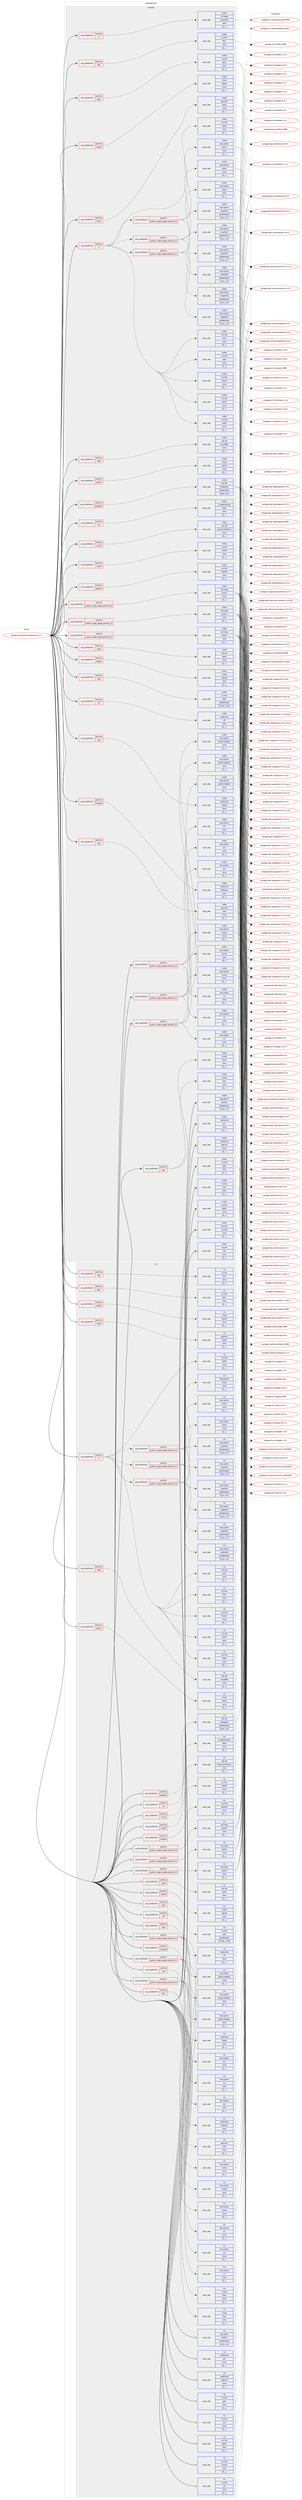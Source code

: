 digraph prolog {

# *************
# Graph options
# *************

newrank=true;
concentrate=true;
compound=true;
graph [rankdir=LR,fontname=Helvetica,fontsize=10,ranksep=1.5];#, ranksep=2.5, nodesep=0.2];
edge  [arrowhead=vee];
node  [fontname=Helvetica,fontsize=10];

# **********
# The ebuild
# **********

subgraph cluster_leftcol {
color=gray;
label=<<i>ebuild</i>>;
id [label="portage://sci-geosciences/grass-8.3.2-r1", color=red, width=4, href="../sci-geosciences/grass-8.3.2-r1.svg"];
}

# ****************
# The dependencies
# ****************

subgraph cluster_midcol {
color=gray;
label=<<i>dependencies</i>>;
subgraph cluster_compile {
fillcolor="#eeeeee";
style=filled;
label=<<i>compile</i>>;
subgraph cond108445 {
dependency406636 [label=<<TABLE BORDER="0" CELLBORDER="1" CELLSPACING="0" CELLPADDING="4"><TR><TD ROWSPAN="3" CELLPADDING="10">use_conditional</TD></TR><TR><TD>positive</TD></TR><TR><TD>X</TD></TR></TABLE>>, shape=none, color=red];
subgraph cond108446 {
dependency406637 [label=<<TABLE BORDER="0" CELLBORDER="1" CELLSPACING="0" CELLPADDING="4"><TR><TD ROWSPAN="3" CELLPADDING="10">use_conditional</TD></TR><TR><TD>positive</TD></TR><TR><TD>python_single_target_python3_10</TD></TR></TABLE>>, shape=none, color=red];
subgraph pack295324 {
dependency406638 [label=<<TABLE BORDER="0" CELLBORDER="1" CELLSPACING="0" CELLPADDING="4" WIDTH="220"><TR><TD ROWSPAN="6" CELLPADDING="30">pack_dep</TD></TR><TR><TD WIDTH="110">install</TD></TR><TR><TD>dev-python</TD></TR><TR><TD>matplotlib</TD></TR><TR><TD>greaterequal</TD></TR><TR><TD>[[1,2],,,1.2]</TD></TR></TABLE>>, shape=none, color=blue];
}
dependency406637:e -> dependency406638:w [weight=20,style="dashed",arrowhead="vee"];
subgraph pack295325 {
dependency406639 [label=<<TABLE BORDER="0" CELLBORDER="1" CELLSPACING="0" CELLPADDING="4" WIDTH="220"><TR><TD ROWSPAN="6" CELLPADDING="30">pack_dep</TD></TR><TR><TD WIDTH="110">install</TD></TR><TR><TD>dev-python</TD></TR><TR><TD>pillow</TD></TR><TR><TD>none</TD></TR><TR><TD>[[],,,,]</TD></TR></TABLE>>, shape=none, color=blue];
}
dependency406637:e -> dependency406639:w [weight=20,style="dashed",arrowhead="vee"];
subgraph pack295326 {
dependency406640 [label=<<TABLE BORDER="0" CELLBORDER="1" CELLSPACING="0" CELLPADDING="4" WIDTH="220"><TR><TD ROWSPAN="6" CELLPADDING="30">pack_dep</TD></TR><TR><TD WIDTH="110">install</TD></TR><TR><TD>dev-python</TD></TR><TR><TD>wxpython</TD></TR><TR><TD>greaterequal</TD></TR><TR><TD>[[4,1],,,4.1]</TD></TR></TABLE>>, shape=none, color=blue];
}
dependency406637:e -> dependency406640:w [weight=20,style="dashed",arrowhead="vee"];
}
dependency406636:e -> dependency406637:w [weight=20,style="dashed",arrowhead="vee"];
subgraph cond108447 {
dependency406641 [label=<<TABLE BORDER="0" CELLBORDER="1" CELLSPACING="0" CELLPADDING="4"><TR><TD ROWSPAN="3" CELLPADDING="10">use_conditional</TD></TR><TR><TD>positive</TD></TR><TR><TD>python_single_target_python3_11</TD></TR></TABLE>>, shape=none, color=red];
subgraph pack295327 {
dependency406642 [label=<<TABLE BORDER="0" CELLBORDER="1" CELLSPACING="0" CELLPADDING="4" WIDTH="220"><TR><TD ROWSPAN="6" CELLPADDING="30">pack_dep</TD></TR><TR><TD WIDTH="110">install</TD></TR><TR><TD>dev-python</TD></TR><TR><TD>matplotlib</TD></TR><TR><TD>greaterequal</TD></TR><TR><TD>[[1,2],,,1.2]</TD></TR></TABLE>>, shape=none, color=blue];
}
dependency406641:e -> dependency406642:w [weight=20,style="dashed",arrowhead="vee"];
subgraph pack295328 {
dependency406643 [label=<<TABLE BORDER="0" CELLBORDER="1" CELLSPACING="0" CELLPADDING="4" WIDTH="220"><TR><TD ROWSPAN="6" CELLPADDING="30">pack_dep</TD></TR><TR><TD WIDTH="110">install</TD></TR><TR><TD>dev-python</TD></TR><TR><TD>pillow</TD></TR><TR><TD>none</TD></TR><TR><TD>[[],,,,]</TD></TR></TABLE>>, shape=none, color=blue];
}
dependency406641:e -> dependency406643:w [weight=20,style="dashed",arrowhead="vee"];
subgraph pack295329 {
dependency406644 [label=<<TABLE BORDER="0" CELLBORDER="1" CELLSPACING="0" CELLPADDING="4" WIDTH="220"><TR><TD ROWSPAN="6" CELLPADDING="30">pack_dep</TD></TR><TR><TD WIDTH="110">install</TD></TR><TR><TD>dev-python</TD></TR><TR><TD>wxpython</TD></TR><TR><TD>greaterequal</TD></TR><TR><TD>[[4,1],,,4.1]</TD></TR></TABLE>>, shape=none, color=blue];
}
dependency406641:e -> dependency406644:w [weight=20,style="dashed",arrowhead="vee"];
}
dependency406636:e -> dependency406641:w [weight=20,style="dashed",arrowhead="vee"];
subgraph cond108448 {
dependency406645 [label=<<TABLE BORDER="0" CELLBORDER="1" CELLSPACING="0" CELLPADDING="4"><TR><TD ROWSPAN="3" CELLPADDING="10">use_conditional</TD></TR><TR><TD>positive</TD></TR><TR><TD>python_single_target_python3_12</TD></TR></TABLE>>, shape=none, color=red];
subgraph pack295330 {
dependency406646 [label=<<TABLE BORDER="0" CELLBORDER="1" CELLSPACING="0" CELLPADDING="4" WIDTH="220"><TR><TD ROWSPAN="6" CELLPADDING="30">pack_dep</TD></TR><TR><TD WIDTH="110">install</TD></TR><TR><TD>dev-python</TD></TR><TR><TD>matplotlib</TD></TR><TR><TD>greaterequal</TD></TR><TR><TD>[[1,2],,,1.2]</TD></TR></TABLE>>, shape=none, color=blue];
}
dependency406645:e -> dependency406646:w [weight=20,style="dashed",arrowhead="vee"];
subgraph pack295331 {
dependency406647 [label=<<TABLE BORDER="0" CELLBORDER="1" CELLSPACING="0" CELLPADDING="4" WIDTH="220"><TR><TD ROWSPAN="6" CELLPADDING="30">pack_dep</TD></TR><TR><TD WIDTH="110">install</TD></TR><TR><TD>dev-python</TD></TR><TR><TD>pillow</TD></TR><TR><TD>none</TD></TR><TR><TD>[[],,,,]</TD></TR></TABLE>>, shape=none, color=blue];
}
dependency406645:e -> dependency406647:w [weight=20,style="dashed",arrowhead="vee"];
subgraph pack295332 {
dependency406648 [label=<<TABLE BORDER="0" CELLBORDER="1" CELLSPACING="0" CELLPADDING="4" WIDTH="220"><TR><TD ROWSPAN="6" CELLPADDING="30">pack_dep</TD></TR><TR><TD WIDTH="110">install</TD></TR><TR><TD>dev-python</TD></TR><TR><TD>wxpython</TD></TR><TR><TD>greaterequal</TD></TR><TR><TD>[[4,1],,,4.1]</TD></TR></TABLE>>, shape=none, color=blue];
}
dependency406645:e -> dependency406648:w [weight=20,style="dashed",arrowhead="vee"];
}
dependency406636:e -> dependency406645:w [weight=20,style="dashed",arrowhead="vee"];
subgraph pack295333 {
dependency406649 [label=<<TABLE BORDER="0" CELLBORDER="1" CELLSPACING="0" CELLPADDING="4" WIDTH="220"><TR><TD ROWSPAN="6" CELLPADDING="30">pack_dep</TD></TR><TR><TD WIDTH="110">install</TD></TR><TR><TD>x11-libs</TD></TR><TR><TD>cairo</TD></TR><TR><TD>none</TD></TR><TR><TD>[[],,,,]</TD></TR></TABLE>>, shape=none, color=blue];
}
dependency406636:e -> dependency406649:w [weight=20,style="dashed",arrowhead="vee"];
subgraph pack295334 {
dependency406650 [label=<<TABLE BORDER="0" CELLBORDER="1" CELLSPACING="0" CELLPADDING="4" WIDTH="220"><TR><TD ROWSPAN="6" CELLPADDING="30">pack_dep</TD></TR><TR><TD WIDTH="110">install</TD></TR><TR><TD>x11-libs</TD></TR><TR><TD>libICE</TD></TR><TR><TD>none</TD></TR><TR><TD>[[],,,,]</TD></TR></TABLE>>, shape=none, color=blue];
}
dependency406636:e -> dependency406650:w [weight=20,style="dashed",arrowhead="vee"];
subgraph pack295335 {
dependency406651 [label=<<TABLE BORDER="0" CELLBORDER="1" CELLSPACING="0" CELLPADDING="4" WIDTH="220"><TR><TD ROWSPAN="6" CELLPADDING="30">pack_dep</TD></TR><TR><TD WIDTH="110">install</TD></TR><TR><TD>x11-libs</TD></TR><TR><TD>libSM</TD></TR><TR><TD>none</TD></TR><TR><TD>[[],,,,]</TD></TR></TABLE>>, shape=none, color=blue];
}
dependency406636:e -> dependency406651:w [weight=20,style="dashed",arrowhead="vee"];
subgraph pack295336 {
dependency406652 [label=<<TABLE BORDER="0" CELLBORDER="1" CELLSPACING="0" CELLPADDING="4" WIDTH="220"><TR><TD ROWSPAN="6" CELLPADDING="30">pack_dep</TD></TR><TR><TD WIDTH="110">install</TD></TR><TR><TD>x11-libs</TD></TR><TR><TD>libX11</TD></TR><TR><TD>none</TD></TR><TR><TD>[[],,,,]</TD></TR></TABLE>>, shape=none, color=blue];
}
dependency406636:e -> dependency406652:w [weight=20,style="dashed",arrowhead="vee"];
subgraph pack295337 {
dependency406653 [label=<<TABLE BORDER="0" CELLBORDER="1" CELLSPACING="0" CELLPADDING="4" WIDTH="220"><TR><TD ROWSPAN="6" CELLPADDING="30">pack_dep</TD></TR><TR><TD WIDTH="110">install</TD></TR><TR><TD>x11-libs</TD></TR><TR><TD>libXext</TD></TR><TR><TD>none</TD></TR><TR><TD>[[],,,,]</TD></TR></TABLE>>, shape=none, color=blue];
}
dependency406636:e -> dependency406653:w [weight=20,style="dashed",arrowhead="vee"];
subgraph pack295338 {
dependency406654 [label=<<TABLE BORDER="0" CELLBORDER="1" CELLSPACING="0" CELLPADDING="4" WIDTH="220"><TR><TD ROWSPAN="6" CELLPADDING="30">pack_dep</TD></TR><TR><TD WIDTH="110">install</TD></TR><TR><TD>x11-libs</TD></TR><TR><TD>libXt</TD></TR><TR><TD>none</TD></TR><TR><TD>[[],,,,]</TD></TR></TABLE>>, shape=none, color=blue];
}
dependency406636:e -> dependency406654:w [weight=20,style="dashed",arrowhead="vee"];
}
id:e -> dependency406636:w [weight=20,style="solid",arrowhead="vee"];
subgraph cond108449 {
dependency406655 [label=<<TABLE BORDER="0" CELLBORDER="1" CELLSPACING="0" CELLPADDING="4"><TR><TD ROWSPAN="3" CELLPADDING="10">use_conditional</TD></TR><TR><TD>positive</TD></TR><TR><TD>X</TD></TR></TABLE>>, shape=none, color=red];
subgraph pack295339 {
dependency406656 [label=<<TABLE BORDER="0" CELLBORDER="1" CELLSPACING="0" CELLPADDING="4" WIDTH="220"><TR><TD ROWSPAN="6" CELLPADDING="30">pack_dep</TD></TR><TR><TD WIDTH="110">install</TD></TR><TR><TD>x11-base</TD></TR><TR><TD>xorg-proto</TD></TR><TR><TD>none</TD></TR><TR><TD>[[],,,,]</TD></TR></TABLE>>, shape=none, color=blue];
}
dependency406655:e -> dependency406656:w [weight=20,style="dashed",arrowhead="vee"];
}
id:e -> dependency406655:w [weight=20,style="solid",arrowhead="vee"];
subgraph cond108450 {
dependency406657 [label=<<TABLE BORDER="0" CELLBORDER="1" CELLSPACING="0" CELLPADDING="4"><TR><TD ROWSPAN="3" CELLPADDING="10">use_conditional</TD></TR><TR><TD>positive</TD></TR><TR><TD>blas</TD></TR></TABLE>>, shape=none, color=red];
subgraph pack295340 {
dependency406658 [label=<<TABLE BORDER="0" CELLBORDER="1" CELLSPACING="0" CELLPADDING="4" WIDTH="220"><TR><TD ROWSPAN="6" CELLPADDING="30">pack_dep</TD></TR><TR><TD WIDTH="110">install</TD></TR><TR><TD>virtual</TD></TR><TR><TD>cblas</TD></TR><TR><TD>none</TD></TR><TR><TD>[[],,,,]</TD></TR></TABLE>>, shape=none, color=blue];
}
dependency406657:e -> dependency406658:w [weight=20,style="dashed",arrowhead="vee"];
subgraph pack295341 {
dependency406659 [label=<<TABLE BORDER="0" CELLBORDER="1" CELLSPACING="0" CELLPADDING="4" WIDTH="220"><TR><TD ROWSPAN="6" CELLPADDING="30">pack_dep</TD></TR><TR><TD WIDTH="110">install</TD></TR><TR><TD>virtual</TD></TR><TR><TD>blas</TD></TR><TR><TD>none</TD></TR><TR><TD>[[],,,,]</TD></TR></TABLE>>, shape=none, color=blue];
}
dependency406657:e -> dependency406659:w [weight=20,style="dashed",arrowhead="vee"];
}
id:e -> dependency406657:w [weight=20,style="solid",arrowhead="vee"];
subgraph cond108451 {
dependency406660 [label=<<TABLE BORDER="0" CELLBORDER="1" CELLSPACING="0" CELLPADDING="4"><TR><TD ROWSPAN="3" CELLPADDING="10">use_conditional</TD></TR><TR><TD>positive</TD></TR><TR><TD>bzip2</TD></TR></TABLE>>, shape=none, color=red];
subgraph pack295342 {
dependency406661 [label=<<TABLE BORDER="0" CELLBORDER="1" CELLSPACING="0" CELLPADDING="4" WIDTH="220"><TR><TD ROWSPAN="6" CELLPADDING="30">pack_dep</TD></TR><TR><TD WIDTH="110">install</TD></TR><TR><TD>app-arch</TD></TR><TR><TD>bzip2</TD></TR><TR><TD>none</TD></TR><TR><TD>[[],,,,]</TD></TR></TABLE>>, shape=none, color=blue];
}
dependency406660:e -> dependency406661:w [weight=20,style="dashed",arrowhead="vee"];
}
id:e -> dependency406660:w [weight=20,style="solid",arrowhead="vee"];
subgraph cond108452 {
dependency406662 [label=<<TABLE BORDER="0" CELLBORDER="1" CELLSPACING="0" CELLPADDING="4"><TR><TD ROWSPAN="3" CELLPADDING="10">use_conditional</TD></TR><TR><TD>positive</TD></TR><TR><TD>fftw</TD></TR></TABLE>>, shape=none, color=red];
subgraph pack295343 {
dependency406663 [label=<<TABLE BORDER="0" CELLBORDER="1" CELLSPACING="0" CELLPADDING="4" WIDTH="220"><TR><TD ROWSPAN="6" CELLPADDING="30">pack_dep</TD></TR><TR><TD WIDTH="110">install</TD></TR><TR><TD>sci-libs</TD></TR><TR><TD>fftw</TD></TR><TR><TD>none</TD></TR><TR><TD>[[],,,,]</TD></TR></TABLE>>, shape=none, color=blue];
}
dependency406662:e -> dependency406663:w [weight=20,style="dashed",arrowhead="vee"];
}
id:e -> dependency406662:w [weight=20,style="solid",arrowhead="vee"];
subgraph cond108453 {
dependency406664 [label=<<TABLE BORDER="0" CELLBORDER="1" CELLSPACING="0" CELLPADDING="4"><TR><TD ROWSPAN="3" CELLPADDING="10">use_conditional</TD></TR><TR><TD>positive</TD></TR><TR><TD>geos</TD></TR></TABLE>>, shape=none, color=red];
subgraph pack295344 {
dependency406665 [label=<<TABLE BORDER="0" CELLBORDER="1" CELLSPACING="0" CELLPADDING="4" WIDTH="220"><TR><TD ROWSPAN="6" CELLPADDING="30">pack_dep</TD></TR><TR><TD WIDTH="110">install</TD></TR><TR><TD>sci-libs</TD></TR><TR><TD>geos</TD></TR><TR><TD>none</TD></TR><TR><TD>[[],,,,]</TD></TR></TABLE>>, shape=none, color=blue];
}
dependency406664:e -> dependency406665:w [weight=20,style="dashed",arrowhead="vee"];
}
id:e -> dependency406664:w [weight=20,style="solid",arrowhead="vee"];
subgraph cond108454 {
dependency406666 [label=<<TABLE BORDER="0" CELLBORDER="1" CELLSPACING="0" CELLPADDING="4"><TR><TD ROWSPAN="3" CELLPADDING="10">use_conditional</TD></TR><TR><TD>positive</TD></TR><TR><TD>lapack</TD></TR></TABLE>>, shape=none, color=red];
subgraph pack295345 {
dependency406667 [label=<<TABLE BORDER="0" CELLBORDER="1" CELLSPACING="0" CELLPADDING="4" WIDTH="220"><TR><TD ROWSPAN="6" CELLPADDING="30">pack_dep</TD></TR><TR><TD WIDTH="110">install</TD></TR><TR><TD>virtual</TD></TR><TR><TD>lapack</TD></TR><TR><TD>none</TD></TR><TR><TD>[[],,,,]</TD></TR></TABLE>>, shape=none, color=blue];
}
dependency406666:e -> dependency406667:w [weight=20,style="dashed",arrowhead="vee"];
}
id:e -> dependency406666:w [weight=20,style="solid",arrowhead="vee"];
subgraph cond108455 {
dependency406668 [label=<<TABLE BORDER="0" CELLBORDER="1" CELLSPACING="0" CELLPADDING="4"><TR><TD ROWSPAN="3" CELLPADDING="10">use_conditional</TD></TR><TR><TD>positive</TD></TR><TR><TD>las</TD></TR></TABLE>>, shape=none, color=red];
subgraph pack295346 {
dependency406669 [label=<<TABLE BORDER="0" CELLBORDER="1" CELLSPACING="0" CELLPADDING="4" WIDTH="220"><TR><TD ROWSPAN="6" CELLPADDING="30">pack_dep</TD></TR><TR><TD WIDTH="110">install</TD></TR><TR><TD>sci-geosciences</TD></TR><TR><TD>liblas</TD></TR><TR><TD>none</TD></TR><TR><TD>[[],,,,]</TD></TR></TABLE>>, shape=none, color=blue];
}
dependency406668:e -> dependency406669:w [weight=20,style="dashed",arrowhead="vee"];
}
id:e -> dependency406668:w [weight=20,style="solid",arrowhead="vee"];
subgraph cond108456 {
dependency406670 [label=<<TABLE BORDER="0" CELLBORDER="1" CELLSPACING="0" CELLPADDING="4"><TR><TD ROWSPAN="3" CELLPADDING="10">use_conditional</TD></TR><TR><TD>positive</TD></TR><TR><TD>mysql</TD></TR></TABLE>>, shape=none, color=red];
subgraph pack295347 {
dependency406671 [label=<<TABLE BORDER="0" CELLBORDER="1" CELLSPACING="0" CELLPADDING="4" WIDTH="220"><TR><TD ROWSPAN="6" CELLPADDING="30">pack_dep</TD></TR><TR><TD WIDTH="110">install</TD></TR><TR><TD>dev-db</TD></TR><TR><TD>mysql-connector-c</TD></TR><TR><TD>none</TD></TR><TR><TD>[[],,,,]</TD></TR></TABLE>>, shape=none, color=blue];
}
dependency406670:e -> dependency406671:w [weight=20,style="dashed",arrowhead="vee"];
}
id:e -> dependency406670:w [weight=20,style="solid",arrowhead="vee"];
subgraph cond108457 {
dependency406672 [label=<<TABLE BORDER="0" CELLBORDER="1" CELLSPACING="0" CELLPADDING="4"><TR><TD ROWSPAN="3" CELLPADDING="10">use_conditional</TD></TR><TR><TD>positive</TD></TR><TR><TD>netcdf</TD></TR></TABLE>>, shape=none, color=red];
subgraph pack295348 {
dependency406673 [label=<<TABLE BORDER="0" CELLBORDER="1" CELLSPACING="0" CELLPADDING="4" WIDTH="220"><TR><TD ROWSPAN="6" CELLPADDING="30">pack_dep</TD></TR><TR><TD WIDTH="110">install</TD></TR><TR><TD>sci-libs</TD></TR><TR><TD>netcdf</TD></TR><TR><TD>none</TD></TR><TR><TD>[[],,,,]</TD></TR></TABLE>>, shape=none, color=blue];
}
dependency406672:e -> dependency406673:w [weight=20,style="dashed",arrowhead="vee"];
}
id:e -> dependency406672:w [weight=20,style="solid",arrowhead="vee"];
subgraph cond108458 {
dependency406674 [label=<<TABLE BORDER="0" CELLBORDER="1" CELLSPACING="0" CELLPADDING="4"><TR><TD ROWSPAN="3" CELLPADDING="10">use_conditional</TD></TR><TR><TD>positive</TD></TR><TR><TD>odbc</TD></TR></TABLE>>, shape=none, color=red];
subgraph pack295349 {
dependency406675 [label=<<TABLE BORDER="0" CELLBORDER="1" CELLSPACING="0" CELLPADDING="4" WIDTH="220"><TR><TD ROWSPAN="6" CELLPADDING="30">pack_dep</TD></TR><TR><TD WIDTH="110">install</TD></TR><TR><TD>dev-db</TD></TR><TR><TD>unixODBC</TD></TR><TR><TD>none</TD></TR><TR><TD>[[],,,,]</TD></TR></TABLE>>, shape=none, color=blue];
}
dependency406674:e -> dependency406675:w [weight=20,style="dashed",arrowhead="vee"];
}
id:e -> dependency406674:w [weight=20,style="solid",arrowhead="vee"];
subgraph cond108459 {
dependency406676 [label=<<TABLE BORDER="0" CELLBORDER="1" CELLSPACING="0" CELLPADDING="4"><TR><TD ROWSPAN="3" CELLPADDING="10">use_conditional</TD></TR><TR><TD>positive</TD></TR><TR><TD>opencl</TD></TR></TABLE>>, shape=none, color=red];
subgraph pack295350 {
dependency406677 [label=<<TABLE BORDER="0" CELLBORDER="1" CELLSPACING="0" CELLPADDING="4" WIDTH="220"><TR><TD ROWSPAN="6" CELLPADDING="30">pack_dep</TD></TR><TR><TD WIDTH="110">install</TD></TR><TR><TD>virtual</TD></TR><TR><TD>opencl</TD></TR><TR><TD>none</TD></TR><TR><TD>[[],,,,]</TD></TR></TABLE>>, shape=none, color=blue];
}
dependency406676:e -> dependency406677:w [weight=20,style="dashed",arrowhead="vee"];
}
id:e -> dependency406676:w [weight=20,style="solid",arrowhead="vee"];
subgraph cond108460 {
dependency406678 [label=<<TABLE BORDER="0" CELLBORDER="1" CELLSPACING="0" CELLPADDING="4"><TR><TD ROWSPAN="3" CELLPADDING="10">use_conditional</TD></TR><TR><TD>positive</TD></TR><TR><TD>opengl</TD></TR></TABLE>>, shape=none, color=red];
subgraph pack295351 {
dependency406679 [label=<<TABLE BORDER="0" CELLBORDER="1" CELLSPACING="0" CELLPADDING="4" WIDTH="220"><TR><TD ROWSPAN="6" CELLPADDING="30">pack_dep</TD></TR><TR><TD WIDTH="110">install</TD></TR><TR><TD>virtual</TD></TR><TR><TD>opengl</TD></TR><TR><TD>none</TD></TR><TR><TD>[[],,,,]</TD></TR></TABLE>>, shape=none, color=blue];
}
dependency406678:e -> dependency406679:w [weight=20,style="dashed",arrowhead="vee"];
}
id:e -> dependency406678:w [weight=20,style="solid",arrowhead="vee"];
subgraph cond108461 {
dependency406680 [label=<<TABLE BORDER="0" CELLBORDER="1" CELLSPACING="0" CELLPADDING="4"><TR><TD ROWSPAN="3" CELLPADDING="10">use_conditional</TD></TR><TR><TD>positive</TD></TR><TR><TD>pdal</TD></TR></TABLE>>, shape=none, color=red];
subgraph pack295352 {
dependency406681 [label=<<TABLE BORDER="0" CELLBORDER="1" CELLSPACING="0" CELLPADDING="4" WIDTH="220"><TR><TD ROWSPAN="6" CELLPADDING="30">pack_dep</TD></TR><TR><TD WIDTH="110">install</TD></TR><TR><TD>sci-libs</TD></TR><TR><TD>pdal</TD></TR><TR><TD>greaterequal</TD></TR><TR><TD>[[2,0,0],,,2.0.0]</TD></TR></TABLE>>, shape=none, color=blue];
}
dependency406680:e -> dependency406681:w [weight=20,style="dashed",arrowhead="vee"];
}
id:e -> dependency406680:w [weight=20,style="solid",arrowhead="vee"];
subgraph cond108462 {
dependency406682 [label=<<TABLE BORDER="0" CELLBORDER="1" CELLSPACING="0" CELLPADDING="4"><TR><TD ROWSPAN="3" CELLPADDING="10">use_conditional</TD></TR><TR><TD>positive</TD></TR><TR><TD>png</TD></TR></TABLE>>, shape=none, color=red];
subgraph pack295353 {
dependency406683 [label=<<TABLE BORDER="0" CELLBORDER="1" CELLSPACING="0" CELLPADDING="4" WIDTH="220"><TR><TD ROWSPAN="6" CELLPADDING="30">pack_dep</TD></TR><TR><TD WIDTH="110">install</TD></TR><TR><TD>media-libs</TD></TR><TR><TD>libpng</TD></TR><TR><TD>none</TD></TR><TR><TD>[[],,,,]</TD></TR></TABLE>>, shape=none, color=blue];
}
dependency406682:e -> dependency406683:w [weight=20,style="dashed",arrowhead="vee"];
}
id:e -> dependency406682:w [weight=20,style="solid",arrowhead="vee"];
subgraph cond108463 {
dependency406684 [label=<<TABLE BORDER="0" CELLBORDER="1" CELLSPACING="0" CELLPADDING="4"><TR><TD ROWSPAN="3" CELLPADDING="10">use_conditional</TD></TR><TR><TD>positive</TD></TR><TR><TD>postgres</TD></TR></TABLE>>, shape=none, color=red];
subgraph pack295354 {
dependency406685 [label=<<TABLE BORDER="0" CELLBORDER="1" CELLSPACING="0" CELLPADDING="4" WIDTH="220"><TR><TD ROWSPAN="6" CELLPADDING="30">pack_dep</TD></TR><TR><TD WIDTH="110">install</TD></TR><TR><TD>dev-db</TD></TR><TR><TD>postgresql</TD></TR><TR><TD>greaterequal</TD></TR><TR><TD>[[8,4],,,8.4]</TD></TR></TABLE>>, shape=none, color=blue];
}
dependency406684:e -> dependency406685:w [weight=20,style="dashed",arrowhead="vee"];
}
id:e -> dependency406684:w [weight=20,style="solid",arrowhead="vee"];
subgraph cond108464 {
dependency406686 [label=<<TABLE BORDER="0" CELLBORDER="1" CELLSPACING="0" CELLPADDING="4"><TR><TD ROWSPAN="3" CELLPADDING="10">use_conditional</TD></TR><TR><TD>positive</TD></TR><TR><TD>python_single_target_python3_10</TD></TR></TABLE>>, shape=none, color=red];
subgraph pack295355 {
dependency406687 [label=<<TABLE BORDER="0" CELLBORDER="1" CELLSPACING="0" CELLPADDING="4" WIDTH="220"><TR><TD ROWSPAN="6" CELLPADDING="30">pack_dep</TD></TR><TR><TD WIDTH="110">install</TD></TR><TR><TD>dev-lang</TD></TR><TR><TD>python</TD></TR><TR><TD>none</TD></TR><TR><TD>[[],,,,]</TD></TR></TABLE>>, shape=none, color=blue];
}
dependency406686:e -> dependency406687:w [weight=20,style="dashed",arrowhead="vee"];
}
id:e -> dependency406686:w [weight=20,style="solid",arrowhead="vee"];
subgraph cond108465 {
dependency406688 [label=<<TABLE BORDER="0" CELLBORDER="1" CELLSPACING="0" CELLPADDING="4"><TR><TD ROWSPAN="3" CELLPADDING="10">use_conditional</TD></TR><TR><TD>positive</TD></TR><TR><TD>python_single_target_python3_10</TD></TR></TABLE>>, shape=none, color=red];
subgraph pack295356 {
dependency406689 [label=<<TABLE BORDER="0" CELLBORDER="1" CELLSPACING="0" CELLPADDING="4" WIDTH="220"><TR><TD ROWSPAN="6" CELLPADDING="30">pack_dep</TD></TR><TR><TD WIDTH="110">install</TD></TR><TR><TD>dev-python</TD></TR><TR><TD>numpy</TD></TR><TR><TD>none</TD></TR><TR><TD>[[],,,,]</TD></TR></TABLE>>, shape=none, color=blue];
}
dependency406688:e -> dependency406689:w [weight=20,style="dashed",arrowhead="vee"];
subgraph pack295357 {
dependency406690 [label=<<TABLE BORDER="0" CELLBORDER="1" CELLSPACING="0" CELLPADDING="4" WIDTH="220"><TR><TD ROWSPAN="6" CELLPADDING="30">pack_dep</TD></TR><TR><TD WIDTH="110">install</TD></TR><TR><TD>dev-python</TD></TR><TR><TD>ply</TD></TR><TR><TD>none</TD></TR><TR><TD>[[],,,,]</TD></TR></TABLE>>, shape=none, color=blue];
}
dependency406688:e -> dependency406690:w [weight=20,style="dashed",arrowhead="vee"];
subgraph pack295358 {
dependency406691 [label=<<TABLE BORDER="0" CELLBORDER="1" CELLSPACING="0" CELLPADDING="4" WIDTH="220"><TR><TD ROWSPAN="6" CELLPADDING="30">pack_dep</TD></TR><TR><TD WIDTH="110">install</TD></TR><TR><TD>dev-python</TD></TR><TR><TD>python-dateutil</TD></TR><TR><TD>none</TD></TR><TR><TD>[[],,,,]</TD></TR></TABLE>>, shape=none, color=blue];
}
dependency406688:e -> dependency406691:w [weight=20,style="dashed",arrowhead="vee"];
subgraph pack295359 {
dependency406692 [label=<<TABLE BORDER="0" CELLBORDER="1" CELLSPACING="0" CELLPADDING="4" WIDTH="220"><TR><TD ROWSPAN="6" CELLPADDING="30">pack_dep</TD></TR><TR><TD WIDTH="110">install</TD></TR><TR><TD>dev-python</TD></TR><TR><TD>six</TD></TR><TR><TD>none</TD></TR><TR><TD>[[],,,,]</TD></TR></TABLE>>, shape=none, color=blue];
}
dependency406688:e -> dependency406692:w [weight=20,style="dashed",arrowhead="vee"];
}
id:e -> dependency406688:w [weight=20,style="solid",arrowhead="vee"];
subgraph cond108466 {
dependency406693 [label=<<TABLE BORDER="0" CELLBORDER="1" CELLSPACING="0" CELLPADDING="4"><TR><TD ROWSPAN="3" CELLPADDING="10">use_conditional</TD></TR><TR><TD>positive</TD></TR><TR><TD>python_single_target_python3_11</TD></TR></TABLE>>, shape=none, color=red];
subgraph pack295360 {
dependency406694 [label=<<TABLE BORDER="0" CELLBORDER="1" CELLSPACING="0" CELLPADDING="4" WIDTH="220"><TR><TD ROWSPAN="6" CELLPADDING="30">pack_dep</TD></TR><TR><TD WIDTH="110">install</TD></TR><TR><TD>dev-lang</TD></TR><TR><TD>python</TD></TR><TR><TD>none</TD></TR><TR><TD>[[],,,,]</TD></TR></TABLE>>, shape=none, color=blue];
}
dependency406693:e -> dependency406694:w [weight=20,style="dashed",arrowhead="vee"];
}
id:e -> dependency406693:w [weight=20,style="solid",arrowhead="vee"];
subgraph cond108467 {
dependency406695 [label=<<TABLE BORDER="0" CELLBORDER="1" CELLSPACING="0" CELLPADDING="4"><TR><TD ROWSPAN="3" CELLPADDING="10">use_conditional</TD></TR><TR><TD>positive</TD></TR><TR><TD>python_single_target_python3_11</TD></TR></TABLE>>, shape=none, color=red];
subgraph pack295361 {
dependency406696 [label=<<TABLE BORDER="0" CELLBORDER="1" CELLSPACING="0" CELLPADDING="4" WIDTH="220"><TR><TD ROWSPAN="6" CELLPADDING="30">pack_dep</TD></TR><TR><TD WIDTH="110">install</TD></TR><TR><TD>dev-python</TD></TR><TR><TD>numpy</TD></TR><TR><TD>none</TD></TR><TR><TD>[[],,,,]</TD></TR></TABLE>>, shape=none, color=blue];
}
dependency406695:e -> dependency406696:w [weight=20,style="dashed",arrowhead="vee"];
subgraph pack295362 {
dependency406697 [label=<<TABLE BORDER="0" CELLBORDER="1" CELLSPACING="0" CELLPADDING="4" WIDTH="220"><TR><TD ROWSPAN="6" CELLPADDING="30">pack_dep</TD></TR><TR><TD WIDTH="110">install</TD></TR><TR><TD>dev-python</TD></TR><TR><TD>ply</TD></TR><TR><TD>none</TD></TR><TR><TD>[[],,,,]</TD></TR></TABLE>>, shape=none, color=blue];
}
dependency406695:e -> dependency406697:w [weight=20,style="dashed",arrowhead="vee"];
subgraph pack295363 {
dependency406698 [label=<<TABLE BORDER="0" CELLBORDER="1" CELLSPACING="0" CELLPADDING="4" WIDTH="220"><TR><TD ROWSPAN="6" CELLPADDING="30">pack_dep</TD></TR><TR><TD WIDTH="110">install</TD></TR><TR><TD>dev-python</TD></TR><TR><TD>python-dateutil</TD></TR><TR><TD>none</TD></TR><TR><TD>[[],,,,]</TD></TR></TABLE>>, shape=none, color=blue];
}
dependency406695:e -> dependency406698:w [weight=20,style="dashed",arrowhead="vee"];
subgraph pack295364 {
dependency406699 [label=<<TABLE BORDER="0" CELLBORDER="1" CELLSPACING="0" CELLPADDING="4" WIDTH="220"><TR><TD ROWSPAN="6" CELLPADDING="30">pack_dep</TD></TR><TR><TD WIDTH="110">install</TD></TR><TR><TD>dev-python</TD></TR><TR><TD>six</TD></TR><TR><TD>none</TD></TR><TR><TD>[[],,,,]</TD></TR></TABLE>>, shape=none, color=blue];
}
dependency406695:e -> dependency406699:w [weight=20,style="dashed",arrowhead="vee"];
}
id:e -> dependency406695:w [weight=20,style="solid",arrowhead="vee"];
subgraph cond108468 {
dependency406700 [label=<<TABLE BORDER="0" CELLBORDER="1" CELLSPACING="0" CELLPADDING="4"><TR><TD ROWSPAN="3" CELLPADDING="10">use_conditional</TD></TR><TR><TD>positive</TD></TR><TR><TD>python_single_target_python3_12</TD></TR></TABLE>>, shape=none, color=red];
subgraph pack295365 {
dependency406701 [label=<<TABLE BORDER="0" CELLBORDER="1" CELLSPACING="0" CELLPADDING="4" WIDTH="220"><TR><TD ROWSPAN="6" CELLPADDING="30">pack_dep</TD></TR><TR><TD WIDTH="110">install</TD></TR><TR><TD>dev-lang</TD></TR><TR><TD>python</TD></TR><TR><TD>none</TD></TR><TR><TD>[[],,,,]</TD></TR></TABLE>>, shape=none, color=blue];
}
dependency406700:e -> dependency406701:w [weight=20,style="dashed",arrowhead="vee"];
}
id:e -> dependency406700:w [weight=20,style="solid",arrowhead="vee"];
subgraph cond108469 {
dependency406702 [label=<<TABLE BORDER="0" CELLBORDER="1" CELLSPACING="0" CELLPADDING="4"><TR><TD ROWSPAN="3" CELLPADDING="10">use_conditional</TD></TR><TR><TD>positive</TD></TR><TR><TD>python_single_target_python3_12</TD></TR></TABLE>>, shape=none, color=red];
subgraph pack295366 {
dependency406703 [label=<<TABLE BORDER="0" CELLBORDER="1" CELLSPACING="0" CELLPADDING="4" WIDTH="220"><TR><TD ROWSPAN="6" CELLPADDING="30">pack_dep</TD></TR><TR><TD WIDTH="110">install</TD></TR><TR><TD>dev-python</TD></TR><TR><TD>numpy</TD></TR><TR><TD>none</TD></TR><TR><TD>[[],,,,]</TD></TR></TABLE>>, shape=none, color=blue];
}
dependency406702:e -> dependency406703:w [weight=20,style="dashed",arrowhead="vee"];
subgraph pack295367 {
dependency406704 [label=<<TABLE BORDER="0" CELLBORDER="1" CELLSPACING="0" CELLPADDING="4" WIDTH="220"><TR><TD ROWSPAN="6" CELLPADDING="30">pack_dep</TD></TR><TR><TD WIDTH="110">install</TD></TR><TR><TD>dev-python</TD></TR><TR><TD>ply</TD></TR><TR><TD>none</TD></TR><TR><TD>[[],,,,]</TD></TR></TABLE>>, shape=none, color=blue];
}
dependency406702:e -> dependency406704:w [weight=20,style="dashed",arrowhead="vee"];
subgraph pack295368 {
dependency406705 [label=<<TABLE BORDER="0" CELLBORDER="1" CELLSPACING="0" CELLPADDING="4" WIDTH="220"><TR><TD ROWSPAN="6" CELLPADDING="30">pack_dep</TD></TR><TR><TD WIDTH="110">install</TD></TR><TR><TD>dev-python</TD></TR><TR><TD>python-dateutil</TD></TR><TR><TD>none</TD></TR><TR><TD>[[],,,,]</TD></TR></TABLE>>, shape=none, color=blue];
}
dependency406702:e -> dependency406705:w [weight=20,style="dashed",arrowhead="vee"];
subgraph pack295369 {
dependency406706 [label=<<TABLE BORDER="0" CELLBORDER="1" CELLSPACING="0" CELLPADDING="4" WIDTH="220"><TR><TD ROWSPAN="6" CELLPADDING="30">pack_dep</TD></TR><TR><TD WIDTH="110">install</TD></TR><TR><TD>dev-python</TD></TR><TR><TD>six</TD></TR><TR><TD>none</TD></TR><TR><TD>[[],,,,]</TD></TR></TABLE>>, shape=none, color=blue];
}
dependency406702:e -> dependency406706:w [weight=20,style="dashed",arrowhead="vee"];
}
id:e -> dependency406702:w [weight=20,style="solid",arrowhead="vee"];
subgraph cond108470 {
dependency406707 [label=<<TABLE BORDER="0" CELLBORDER="1" CELLSPACING="0" CELLPADDING="4"><TR><TD ROWSPAN="3" CELLPADDING="10">use_conditional</TD></TR><TR><TD>positive</TD></TR><TR><TD>readline</TD></TR></TABLE>>, shape=none, color=red];
subgraph pack295370 {
dependency406708 [label=<<TABLE BORDER="0" CELLBORDER="1" CELLSPACING="0" CELLPADDING="4" WIDTH="220"><TR><TD ROWSPAN="6" CELLPADDING="30">pack_dep</TD></TR><TR><TD WIDTH="110">install</TD></TR><TR><TD>sys-libs</TD></TR><TR><TD>readline</TD></TR><TR><TD>none</TD></TR><TR><TD>[[],,,,]</TD></TR></TABLE>>, shape=none, color=blue];
}
dependency406707:e -> dependency406708:w [weight=20,style="dashed",arrowhead="vee"];
}
id:e -> dependency406707:w [weight=20,style="solid",arrowhead="vee"];
subgraph cond108471 {
dependency406709 [label=<<TABLE BORDER="0" CELLBORDER="1" CELLSPACING="0" CELLPADDING="4"><TR><TD ROWSPAN="3" CELLPADDING="10">use_conditional</TD></TR><TR><TD>positive</TD></TR><TR><TD>sqlite</TD></TR></TABLE>>, shape=none, color=red];
subgraph pack295371 {
dependency406710 [label=<<TABLE BORDER="0" CELLBORDER="1" CELLSPACING="0" CELLPADDING="4" WIDTH="220"><TR><TD ROWSPAN="6" CELLPADDING="30">pack_dep</TD></TR><TR><TD WIDTH="110">install</TD></TR><TR><TD>dev-db</TD></TR><TR><TD>sqlite</TD></TR><TR><TD>none</TD></TR><TR><TD>[[],,,,]</TD></TR></TABLE>>, shape=none, color=blue];
}
dependency406709:e -> dependency406710:w [weight=20,style="dashed",arrowhead="vee"];
}
id:e -> dependency406709:w [weight=20,style="solid",arrowhead="vee"];
subgraph cond108472 {
dependency406711 [label=<<TABLE BORDER="0" CELLBORDER="1" CELLSPACING="0" CELLPADDING="4"><TR><TD ROWSPAN="3" CELLPADDING="10">use_conditional</TD></TR><TR><TD>positive</TD></TR><TR><TD>tiff</TD></TR></TABLE>>, shape=none, color=red];
subgraph pack295372 {
dependency406712 [label=<<TABLE BORDER="0" CELLBORDER="1" CELLSPACING="0" CELLPADDING="4" WIDTH="220"><TR><TD ROWSPAN="6" CELLPADDING="30">pack_dep</TD></TR><TR><TD WIDTH="110">install</TD></TR><TR><TD>media-libs</TD></TR><TR><TD>tiff</TD></TR><TR><TD>none</TD></TR><TR><TD>[[],,,,]</TD></TR></TABLE>>, shape=none, color=blue];
}
dependency406711:e -> dependency406712:w [weight=20,style="dashed",arrowhead="vee"];
}
id:e -> dependency406711:w [weight=20,style="solid",arrowhead="vee"];
subgraph cond108473 {
dependency406713 [label=<<TABLE BORDER="0" CELLBORDER="1" CELLSPACING="0" CELLPADDING="4"><TR><TD ROWSPAN="3" CELLPADDING="10">use_conditional</TD></TR><TR><TD>positive</TD></TR><TR><TD>truetype</TD></TR></TABLE>>, shape=none, color=red];
subgraph pack295373 {
dependency406714 [label=<<TABLE BORDER="0" CELLBORDER="1" CELLSPACING="0" CELLPADDING="4" WIDTH="220"><TR><TD ROWSPAN="6" CELLPADDING="30">pack_dep</TD></TR><TR><TD WIDTH="110">install</TD></TR><TR><TD>media-libs</TD></TR><TR><TD>freetype</TD></TR><TR><TD>none</TD></TR><TR><TD>[[],,,,]</TD></TR></TABLE>>, shape=none, color=blue];
}
dependency406713:e -> dependency406714:w [weight=20,style="dashed",arrowhead="vee"];
}
id:e -> dependency406713:w [weight=20,style="solid",arrowhead="vee"];
subgraph cond108474 {
dependency406715 [label=<<TABLE BORDER="0" CELLBORDER="1" CELLSPACING="0" CELLPADDING="4"><TR><TD ROWSPAN="3" CELLPADDING="10">use_conditional</TD></TR><TR><TD>positive</TD></TR><TR><TD>zstd</TD></TR></TABLE>>, shape=none, color=red];
subgraph pack295374 {
dependency406716 [label=<<TABLE BORDER="0" CELLBORDER="1" CELLSPACING="0" CELLPADDING="4" WIDTH="220"><TR><TD ROWSPAN="6" CELLPADDING="30">pack_dep</TD></TR><TR><TD WIDTH="110">install</TD></TR><TR><TD>app-arch</TD></TR><TR><TD>zstd</TD></TR><TR><TD>none</TD></TR><TR><TD>[[],,,,]</TD></TR></TABLE>>, shape=none, color=blue];
}
dependency406715:e -> dependency406716:w [weight=20,style="dashed",arrowhead="vee"];
}
id:e -> dependency406715:w [weight=20,style="solid",arrowhead="vee"];
subgraph pack295375 {
dependency406717 [label=<<TABLE BORDER="0" CELLBORDER="1" CELLSPACING="0" CELLPADDING="4" WIDTH="220"><TR><TD ROWSPAN="6" CELLPADDING="30">pack_dep</TD></TR><TR><TD WIDTH="110">install</TD></TR><TR><TD>app-admin</TD></TR><TR><TD>eselect</TD></TR><TR><TD>greaterequal</TD></TR><TR><TD>[[1,2],,,1.2]</TD></TR></TABLE>>, shape=none, color=blue];
}
id:e -> dependency406717:w [weight=20,style="solid",arrowhead="vee"];
subgraph pack295376 {
dependency406718 [label=<<TABLE BORDER="0" CELLBORDER="1" CELLSPACING="0" CELLPADDING="4" WIDTH="220"><TR><TD ROWSPAN="6" CELLPADDING="30">pack_dep</TD></TR><TR><TD WIDTH="110">install</TD></TR><TR><TD>media-libs</TD></TR><TR><TD>glu</TD></TR><TR><TD>none</TD></TR><TR><TD>[[],,,,]</TD></TR></TABLE>>, shape=none, color=blue];
}
id:e -> dependency406718:w [weight=20,style="solid",arrowhead="vee"];
subgraph pack295377 {
dependency406719 [label=<<TABLE BORDER="0" CELLBORDER="1" CELLSPACING="0" CELLPADDING="4" WIDTH="220"><TR><TD ROWSPAN="6" CELLPADDING="30">pack_dep</TD></TR><TR><TD WIDTH="110">install</TD></TR><TR><TD>media-libs</TD></TR><TR><TD>libglvnd</TD></TR><TR><TD>none</TD></TR><TR><TD>[[],,,,]</TD></TR></TABLE>>, shape=none, color=blue];
}
id:e -> dependency406719:w [weight=20,style="solid",arrowhead="vee"];
subgraph pack295378 {
dependency406720 [label=<<TABLE BORDER="0" CELLBORDER="1" CELLSPACING="0" CELLPADDING="4" WIDTH="220"><TR><TD ROWSPAN="6" CELLPADDING="30">pack_dep</TD></TR><TR><TD WIDTH="110">install</TD></TR><TR><TD>sci-libs</TD></TR><TR><TD>gdal</TD></TR><TR><TD>none</TD></TR><TR><TD>[[],,,,]</TD></TR></TABLE>>, shape=none, color=blue];
}
id:e -> dependency406720:w [weight=20,style="solid",arrowhead="vee"];
subgraph pack295379 {
dependency406721 [label=<<TABLE BORDER="0" CELLBORDER="1" CELLSPACING="0" CELLPADDING="4" WIDTH="220"><TR><TD ROWSPAN="6" CELLPADDING="30">pack_dep</TD></TR><TR><TD WIDTH="110">install</TD></TR><TR><TD>sci-libs</TD></TR><TR><TD>proj</TD></TR><TR><TD>none</TD></TR><TR><TD>[[],,,,]</TD></TR></TABLE>>, shape=none, color=blue];
}
id:e -> dependency406721:w [weight=20,style="solid",arrowhead="vee"];
subgraph pack295380 {
dependency406722 [label=<<TABLE BORDER="0" CELLBORDER="1" CELLSPACING="0" CELLPADDING="4" WIDTH="220"><TR><TD ROWSPAN="6" CELLPADDING="30">pack_dep</TD></TR><TR><TD WIDTH="110">install</TD></TR><TR><TD>sys-libs</TD></TR><TR><TD>gdbm</TD></TR><TR><TD>none</TD></TR><TR><TD>[[],,,,]</TD></TR></TABLE>>, shape=none, color=blue];
}
id:e -> dependency406722:w [weight=20,style="solid",arrowhead="vee"];
subgraph pack295381 {
dependency406723 [label=<<TABLE BORDER="0" CELLBORDER="1" CELLSPACING="0" CELLPADDING="4" WIDTH="220"><TR><TD ROWSPAN="6" CELLPADDING="30">pack_dep</TD></TR><TR><TD WIDTH="110">install</TD></TR><TR><TD>sys-libs</TD></TR><TR><TD>ncurses</TD></TR><TR><TD>none</TD></TR><TR><TD>[[],,,,]</TD></TR></TABLE>>, shape=none, color=blue];
}
id:e -> dependency406723:w [weight=20,style="solid",arrowhead="vee"];
subgraph pack295382 {
dependency406724 [label=<<TABLE BORDER="0" CELLBORDER="1" CELLSPACING="0" CELLPADDING="4" WIDTH="220"><TR><TD ROWSPAN="6" CELLPADDING="30">pack_dep</TD></TR><TR><TD WIDTH="110">install</TD></TR><TR><TD>sys-libs</TD></TR><TR><TD>zlib</TD></TR><TR><TD>none</TD></TR><TR><TD>[[],,,,]</TD></TR></TABLE>>, shape=none, color=blue];
}
id:e -> dependency406724:w [weight=20,style="solid",arrowhead="vee"];
}
subgraph cluster_compileandrun {
fillcolor="#eeeeee";
style=filled;
label=<<i>compile and run</i>>;
}
subgraph cluster_run {
fillcolor="#eeeeee";
style=filled;
label=<<i>run</i>>;
subgraph cond108475 {
dependency406725 [label=<<TABLE BORDER="0" CELLBORDER="1" CELLSPACING="0" CELLPADDING="4"><TR><TD ROWSPAN="3" CELLPADDING="10">use_conditional</TD></TR><TR><TD>positive</TD></TR><TR><TD>X</TD></TR></TABLE>>, shape=none, color=red];
subgraph cond108476 {
dependency406726 [label=<<TABLE BORDER="0" CELLBORDER="1" CELLSPACING="0" CELLPADDING="4"><TR><TD ROWSPAN="3" CELLPADDING="10">use_conditional</TD></TR><TR><TD>positive</TD></TR><TR><TD>python_single_target_python3_10</TD></TR></TABLE>>, shape=none, color=red];
subgraph pack295383 {
dependency406727 [label=<<TABLE BORDER="0" CELLBORDER="1" CELLSPACING="0" CELLPADDING="4" WIDTH="220"><TR><TD ROWSPAN="6" CELLPADDING="30">pack_dep</TD></TR><TR><TD WIDTH="110">run</TD></TR><TR><TD>dev-python</TD></TR><TR><TD>matplotlib</TD></TR><TR><TD>greaterequal</TD></TR><TR><TD>[[1,2],,,1.2]</TD></TR></TABLE>>, shape=none, color=blue];
}
dependency406726:e -> dependency406727:w [weight=20,style="dashed",arrowhead="vee"];
subgraph pack295384 {
dependency406728 [label=<<TABLE BORDER="0" CELLBORDER="1" CELLSPACING="0" CELLPADDING="4" WIDTH="220"><TR><TD ROWSPAN="6" CELLPADDING="30">pack_dep</TD></TR><TR><TD WIDTH="110">run</TD></TR><TR><TD>dev-python</TD></TR><TR><TD>pillow</TD></TR><TR><TD>none</TD></TR><TR><TD>[[],,,,]</TD></TR></TABLE>>, shape=none, color=blue];
}
dependency406726:e -> dependency406728:w [weight=20,style="dashed",arrowhead="vee"];
subgraph pack295385 {
dependency406729 [label=<<TABLE BORDER="0" CELLBORDER="1" CELLSPACING="0" CELLPADDING="4" WIDTH="220"><TR><TD ROWSPAN="6" CELLPADDING="30">pack_dep</TD></TR><TR><TD WIDTH="110">run</TD></TR><TR><TD>dev-python</TD></TR><TR><TD>wxpython</TD></TR><TR><TD>greaterequal</TD></TR><TR><TD>[[4,1],,,4.1]</TD></TR></TABLE>>, shape=none, color=blue];
}
dependency406726:e -> dependency406729:w [weight=20,style="dashed",arrowhead="vee"];
}
dependency406725:e -> dependency406726:w [weight=20,style="dashed",arrowhead="vee"];
subgraph cond108477 {
dependency406730 [label=<<TABLE BORDER="0" CELLBORDER="1" CELLSPACING="0" CELLPADDING="4"><TR><TD ROWSPAN="3" CELLPADDING="10">use_conditional</TD></TR><TR><TD>positive</TD></TR><TR><TD>python_single_target_python3_11</TD></TR></TABLE>>, shape=none, color=red];
subgraph pack295386 {
dependency406731 [label=<<TABLE BORDER="0" CELLBORDER="1" CELLSPACING="0" CELLPADDING="4" WIDTH="220"><TR><TD ROWSPAN="6" CELLPADDING="30">pack_dep</TD></TR><TR><TD WIDTH="110">run</TD></TR><TR><TD>dev-python</TD></TR><TR><TD>matplotlib</TD></TR><TR><TD>greaterequal</TD></TR><TR><TD>[[1,2],,,1.2]</TD></TR></TABLE>>, shape=none, color=blue];
}
dependency406730:e -> dependency406731:w [weight=20,style="dashed",arrowhead="vee"];
subgraph pack295387 {
dependency406732 [label=<<TABLE BORDER="0" CELLBORDER="1" CELLSPACING="0" CELLPADDING="4" WIDTH="220"><TR><TD ROWSPAN="6" CELLPADDING="30">pack_dep</TD></TR><TR><TD WIDTH="110">run</TD></TR><TR><TD>dev-python</TD></TR><TR><TD>pillow</TD></TR><TR><TD>none</TD></TR><TR><TD>[[],,,,]</TD></TR></TABLE>>, shape=none, color=blue];
}
dependency406730:e -> dependency406732:w [weight=20,style="dashed",arrowhead="vee"];
subgraph pack295388 {
dependency406733 [label=<<TABLE BORDER="0" CELLBORDER="1" CELLSPACING="0" CELLPADDING="4" WIDTH="220"><TR><TD ROWSPAN="6" CELLPADDING="30">pack_dep</TD></TR><TR><TD WIDTH="110">run</TD></TR><TR><TD>dev-python</TD></TR><TR><TD>wxpython</TD></TR><TR><TD>greaterequal</TD></TR><TR><TD>[[4,1],,,4.1]</TD></TR></TABLE>>, shape=none, color=blue];
}
dependency406730:e -> dependency406733:w [weight=20,style="dashed",arrowhead="vee"];
}
dependency406725:e -> dependency406730:w [weight=20,style="dashed",arrowhead="vee"];
subgraph cond108478 {
dependency406734 [label=<<TABLE BORDER="0" CELLBORDER="1" CELLSPACING="0" CELLPADDING="4"><TR><TD ROWSPAN="3" CELLPADDING="10">use_conditional</TD></TR><TR><TD>positive</TD></TR><TR><TD>python_single_target_python3_12</TD></TR></TABLE>>, shape=none, color=red];
subgraph pack295389 {
dependency406735 [label=<<TABLE BORDER="0" CELLBORDER="1" CELLSPACING="0" CELLPADDING="4" WIDTH="220"><TR><TD ROWSPAN="6" CELLPADDING="30">pack_dep</TD></TR><TR><TD WIDTH="110">run</TD></TR><TR><TD>dev-python</TD></TR><TR><TD>matplotlib</TD></TR><TR><TD>greaterequal</TD></TR><TR><TD>[[1,2],,,1.2]</TD></TR></TABLE>>, shape=none, color=blue];
}
dependency406734:e -> dependency406735:w [weight=20,style="dashed",arrowhead="vee"];
subgraph pack295390 {
dependency406736 [label=<<TABLE BORDER="0" CELLBORDER="1" CELLSPACING="0" CELLPADDING="4" WIDTH="220"><TR><TD ROWSPAN="6" CELLPADDING="30">pack_dep</TD></TR><TR><TD WIDTH="110">run</TD></TR><TR><TD>dev-python</TD></TR><TR><TD>pillow</TD></TR><TR><TD>none</TD></TR><TR><TD>[[],,,,]</TD></TR></TABLE>>, shape=none, color=blue];
}
dependency406734:e -> dependency406736:w [weight=20,style="dashed",arrowhead="vee"];
subgraph pack295391 {
dependency406737 [label=<<TABLE BORDER="0" CELLBORDER="1" CELLSPACING="0" CELLPADDING="4" WIDTH="220"><TR><TD ROWSPAN="6" CELLPADDING="30">pack_dep</TD></TR><TR><TD WIDTH="110">run</TD></TR><TR><TD>dev-python</TD></TR><TR><TD>wxpython</TD></TR><TR><TD>greaterequal</TD></TR><TR><TD>[[4,1],,,4.1]</TD></TR></TABLE>>, shape=none, color=blue];
}
dependency406734:e -> dependency406737:w [weight=20,style="dashed",arrowhead="vee"];
}
dependency406725:e -> dependency406734:w [weight=20,style="dashed",arrowhead="vee"];
subgraph pack295392 {
dependency406738 [label=<<TABLE BORDER="0" CELLBORDER="1" CELLSPACING="0" CELLPADDING="4" WIDTH="220"><TR><TD ROWSPAN="6" CELLPADDING="30">pack_dep</TD></TR><TR><TD WIDTH="110">run</TD></TR><TR><TD>x11-libs</TD></TR><TR><TD>cairo</TD></TR><TR><TD>none</TD></TR><TR><TD>[[],,,,]</TD></TR></TABLE>>, shape=none, color=blue];
}
dependency406725:e -> dependency406738:w [weight=20,style="dashed",arrowhead="vee"];
subgraph pack295393 {
dependency406739 [label=<<TABLE BORDER="0" CELLBORDER="1" CELLSPACING="0" CELLPADDING="4" WIDTH="220"><TR><TD ROWSPAN="6" CELLPADDING="30">pack_dep</TD></TR><TR><TD WIDTH="110">run</TD></TR><TR><TD>x11-libs</TD></TR><TR><TD>libICE</TD></TR><TR><TD>none</TD></TR><TR><TD>[[],,,,]</TD></TR></TABLE>>, shape=none, color=blue];
}
dependency406725:e -> dependency406739:w [weight=20,style="dashed",arrowhead="vee"];
subgraph pack295394 {
dependency406740 [label=<<TABLE BORDER="0" CELLBORDER="1" CELLSPACING="0" CELLPADDING="4" WIDTH="220"><TR><TD ROWSPAN="6" CELLPADDING="30">pack_dep</TD></TR><TR><TD WIDTH="110">run</TD></TR><TR><TD>x11-libs</TD></TR><TR><TD>libSM</TD></TR><TR><TD>none</TD></TR><TR><TD>[[],,,,]</TD></TR></TABLE>>, shape=none, color=blue];
}
dependency406725:e -> dependency406740:w [weight=20,style="dashed",arrowhead="vee"];
subgraph pack295395 {
dependency406741 [label=<<TABLE BORDER="0" CELLBORDER="1" CELLSPACING="0" CELLPADDING="4" WIDTH="220"><TR><TD ROWSPAN="6" CELLPADDING="30">pack_dep</TD></TR><TR><TD WIDTH="110">run</TD></TR><TR><TD>x11-libs</TD></TR><TR><TD>libX11</TD></TR><TR><TD>none</TD></TR><TR><TD>[[],,,,]</TD></TR></TABLE>>, shape=none, color=blue];
}
dependency406725:e -> dependency406741:w [weight=20,style="dashed",arrowhead="vee"];
subgraph pack295396 {
dependency406742 [label=<<TABLE BORDER="0" CELLBORDER="1" CELLSPACING="0" CELLPADDING="4" WIDTH="220"><TR><TD ROWSPAN="6" CELLPADDING="30">pack_dep</TD></TR><TR><TD WIDTH="110">run</TD></TR><TR><TD>x11-libs</TD></TR><TR><TD>libXext</TD></TR><TR><TD>none</TD></TR><TR><TD>[[],,,,]</TD></TR></TABLE>>, shape=none, color=blue];
}
dependency406725:e -> dependency406742:w [weight=20,style="dashed",arrowhead="vee"];
subgraph pack295397 {
dependency406743 [label=<<TABLE BORDER="0" CELLBORDER="1" CELLSPACING="0" CELLPADDING="4" WIDTH="220"><TR><TD ROWSPAN="6" CELLPADDING="30">pack_dep</TD></TR><TR><TD WIDTH="110">run</TD></TR><TR><TD>x11-libs</TD></TR><TR><TD>libXt</TD></TR><TR><TD>none</TD></TR><TR><TD>[[],,,,]</TD></TR></TABLE>>, shape=none, color=blue];
}
dependency406725:e -> dependency406743:w [weight=20,style="dashed",arrowhead="vee"];
}
id:e -> dependency406725:w [weight=20,style="solid",arrowhead="odot"];
subgraph cond108479 {
dependency406744 [label=<<TABLE BORDER="0" CELLBORDER="1" CELLSPACING="0" CELLPADDING="4"><TR><TD ROWSPAN="3" CELLPADDING="10">use_conditional</TD></TR><TR><TD>positive</TD></TR><TR><TD>blas</TD></TR></TABLE>>, shape=none, color=red];
subgraph pack295398 {
dependency406745 [label=<<TABLE BORDER="0" CELLBORDER="1" CELLSPACING="0" CELLPADDING="4" WIDTH="220"><TR><TD ROWSPAN="6" CELLPADDING="30">pack_dep</TD></TR><TR><TD WIDTH="110">run</TD></TR><TR><TD>virtual</TD></TR><TR><TD>cblas</TD></TR><TR><TD>none</TD></TR><TR><TD>[[],,,,]</TD></TR></TABLE>>, shape=none, color=blue];
}
dependency406744:e -> dependency406745:w [weight=20,style="dashed",arrowhead="vee"];
subgraph pack295399 {
dependency406746 [label=<<TABLE BORDER="0" CELLBORDER="1" CELLSPACING="0" CELLPADDING="4" WIDTH="220"><TR><TD ROWSPAN="6" CELLPADDING="30">pack_dep</TD></TR><TR><TD WIDTH="110">run</TD></TR><TR><TD>virtual</TD></TR><TR><TD>blas</TD></TR><TR><TD>none</TD></TR><TR><TD>[[],,,,]</TD></TR></TABLE>>, shape=none, color=blue];
}
dependency406744:e -> dependency406746:w [weight=20,style="dashed",arrowhead="vee"];
}
id:e -> dependency406744:w [weight=20,style="solid",arrowhead="odot"];
subgraph cond108480 {
dependency406747 [label=<<TABLE BORDER="0" CELLBORDER="1" CELLSPACING="0" CELLPADDING="4"><TR><TD ROWSPAN="3" CELLPADDING="10">use_conditional</TD></TR><TR><TD>positive</TD></TR><TR><TD>bzip2</TD></TR></TABLE>>, shape=none, color=red];
subgraph pack295400 {
dependency406748 [label=<<TABLE BORDER="0" CELLBORDER="1" CELLSPACING="0" CELLPADDING="4" WIDTH="220"><TR><TD ROWSPAN="6" CELLPADDING="30">pack_dep</TD></TR><TR><TD WIDTH="110">run</TD></TR><TR><TD>app-arch</TD></TR><TR><TD>bzip2</TD></TR><TR><TD>none</TD></TR><TR><TD>[[],,,,]</TD></TR></TABLE>>, shape=none, color=blue];
}
dependency406747:e -> dependency406748:w [weight=20,style="dashed",arrowhead="vee"];
}
id:e -> dependency406747:w [weight=20,style="solid",arrowhead="odot"];
subgraph cond108481 {
dependency406749 [label=<<TABLE BORDER="0" CELLBORDER="1" CELLSPACING="0" CELLPADDING="4"><TR><TD ROWSPAN="3" CELLPADDING="10">use_conditional</TD></TR><TR><TD>positive</TD></TR><TR><TD>fftw</TD></TR></TABLE>>, shape=none, color=red];
subgraph pack295401 {
dependency406750 [label=<<TABLE BORDER="0" CELLBORDER="1" CELLSPACING="0" CELLPADDING="4" WIDTH="220"><TR><TD ROWSPAN="6" CELLPADDING="30">pack_dep</TD></TR><TR><TD WIDTH="110">run</TD></TR><TR><TD>sci-libs</TD></TR><TR><TD>fftw</TD></TR><TR><TD>none</TD></TR><TR><TD>[[],,,,]</TD></TR></TABLE>>, shape=none, color=blue];
}
dependency406749:e -> dependency406750:w [weight=20,style="dashed",arrowhead="vee"];
}
id:e -> dependency406749:w [weight=20,style="solid",arrowhead="odot"];
subgraph cond108482 {
dependency406751 [label=<<TABLE BORDER="0" CELLBORDER="1" CELLSPACING="0" CELLPADDING="4"><TR><TD ROWSPAN="3" CELLPADDING="10">use_conditional</TD></TR><TR><TD>positive</TD></TR><TR><TD>geos</TD></TR></TABLE>>, shape=none, color=red];
subgraph pack295402 {
dependency406752 [label=<<TABLE BORDER="0" CELLBORDER="1" CELLSPACING="0" CELLPADDING="4" WIDTH="220"><TR><TD ROWSPAN="6" CELLPADDING="30">pack_dep</TD></TR><TR><TD WIDTH="110">run</TD></TR><TR><TD>sci-libs</TD></TR><TR><TD>geos</TD></TR><TR><TD>none</TD></TR><TR><TD>[[],,,,]</TD></TR></TABLE>>, shape=none, color=blue];
}
dependency406751:e -> dependency406752:w [weight=20,style="dashed",arrowhead="vee"];
}
id:e -> dependency406751:w [weight=20,style="solid",arrowhead="odot"];
subgraph cond108483 {
dependency406753 [label=<<TABLE BORDER="0" CELLBORDER="1" CELLSPACING="0" CELLPADDING="4"><TR><TD ROWSPAN="3" CELLPADDING="10">use_conditional</TD></TR><TR><TD>positive</TD></TR><TR><TD>lapack</TD></TR></TABLE>>, shape=none, color=red];
subgraph pack295403 {
dependency406754 [label=<<TABLE BORDER="0" CELLBORDER="1" CELLSPACING="0" CELLPADDING="4" WIDTH="220"><TR><TD ROWSPAN="6" CELLPADDING="30">pack_dep</TD></TR><TR><TD WIDTH="110">run</TD></TR><TR><TD>virtual</TD></TR><TR><TD>lapack</TD></TR><TR><TD>none</TD></TR><TR><TD>[[],,,,]</TD></TR></TABLE>>, shape=none, color=blue];
}
dependency406753:e -> dependency406754:w [weight=20,style="dashed",arrowhead="vee"];
}
id:e -> dependency406753:w [weight=20,style="solid",arrowhead="odot"];
subgraph cond108484 {
dependency406755 [label=<<TABLE BORDER="0" CELLBORDER="1" CELLSPACING="0" CELLPADDING="4"><TR><TD ROWSPAN="3" CELLPADDING="10">use_conditional</TD></TR><TR><TD>positive</TD></TR><TR><TD>las</TD></TR></TABLE>>, shape=none, color=red];
subgraph pack295404 {
dependency406756 [label=<<TABLE BORDER="0" CELLBORDER="1" CELLSPACING="0" CELLPADDING="4" WIDTH="220"><TR><TD ROWSPAN="6" CELLPADDING="30">pack_dep</TD></TR><TR><TD WIDTH="110">run</TD></TR><TR><TD>sci-geosciences</TD></TR><TR><TD>liblas</TD></TR><TR><TD>none</TD></TR><TR><TD>[[],,,,]</TD></TR></TABLE>>, shape=none, color=blue];
}
dependency406755:e -> dependency406756:w [weight=20,style="dashed",arrowhead="vee"];
}
id:e -> dependency406755:w [weight=20,style="solid",arrowhead="odot"];
subgraph cond108485 {
dependency406757 [label=<<TABLE BORDER="0" CELLBORDER="1" CELLSPACING="0" CELLPADDING="4"><TR><TD ROWSPAN="3" CELLPADDING="10">use_conditional</TD></TR><TR><TD>positive</TD></TR><TR><TD>mysql</TD></TR></TABLE>>, shape=none, color=red];
subgraph pack295405 {
dependency406758 [label=<<TABLE BORDER="0" CELLBORDER="1" CELLSPACING="0" CELLPADDING="4" WIDTH="220"><TR><TD ROWSPAN="6" CELLPADDING="30">pack_dep</TD></TR><TR><TD WIDTH="110">run</TD></TR><TR><TD>dev-db</TD></TR><TR><TD>mysql-connector-c</TD></TR><TR><TD>none</TD></TR><TR><TD>[[],,,,]</TD></TR></TABLE>>, shape=none, color=blue];
}
dependency406757:e -> dependency406758:w [weight=20,style="dashed",arrowhead="vee"];
}
id:e -> dependency406757:w [weight=20,style="solid",arrowhead="odot"];
subgraph cond108486 {
dependency406759 [label=<<TABLE BORDER="0" CELLBORDER="1" CELLSPACING="0" CELLPADDING="4"><TR><TD ROWSPAN="3" CELLPADDING="10">use_conditional</TD></TR><TR><TD>positive</TD></TR><TR><TD>netcdf</TD></TR></TABLE>>, shape=none, color=red];
subgraph pack295406 {
dependency406760 [label=<<TABLE BORDER="0" CELLBORDER="1" CELLSPACING="0" CELLPADDING="4" WIDTH="220"><TR><TD ROWSPAN="6" CELLPADDING="30">pack_dep</TD></TR><TR><TD WIDTH="110">run</TD></TR><TR><TD>sci-libs</TD></TR><TR><TD>netcdf</TD></TR><TR><TD>none</TD></TR><TR><TD>[[],,,,]</TD></TR></TABLE>>, shape=none, color=blue];
}
dependency406759:e -> dependency406760:w [weight=20,style="dashed",arrowhead="vee"];
}
id:e -> dependency406759:w [weight=20,style="solid",arrowhead="odot"];
subgraph cond108487 {
dependency406761 [label=<<TABLE BORDER="0" CELLBORDER="1" CELLSPACING="0" CELLPADDING="4"><TR><TD ROWSPAN="3" CELLPADDING="10">use_conditional</TD></TR><TR><TD>positive</TD></TR><TR><TD>odbc</TD></TR></TABLE>>, shape=none, color=red];
subgraph pack295407 {
dependency406762 [label=<<TABLE BORDER="0" CELLBORDER="1" CELLSPACING="0" CELLPADDING="4" WIDTH="220"><TR><TD ROWSPAN="6" CELLPADDING="30">pack_dep</TD></TR><TR><TD WIDTH="110">run</TD></TR><TR><TD>dev-db</TD></TR><TR><TD>unixODBC</TD></TR><TR><TD>none</TD></TR><TR><TD>[[],,,,]</TD></TR></TABLE>>, shape=none, color=blue];
}
dependency406761:e -> dependency406762:w [weight=20,style="dashed",arrowhead="vee"];
}
id:e -> dependency406761:w [weight=20,style="solid",arrowhead="odot"];
subgraph cond108488 {
dependency406763 [label=<<TABLE BORDER="0" CELLBORDER="1" CELLSPACING="0" CELLPADDING="4"><TR><TD ROWSPAN="3" CELLPADDING="10">use_conditional</TD></TR><TR><TD>positive</TD></TR><TR><TD>opencl</TD></TR></TABLE>>, shape=none, color=red];
subgraph pack295408 {
dependency406764 [label=<<TABLE BORDER="0" CELLBORDER="1" CELLSPACING="0" CELLPADDING="4" WIDTH="220"><TR><TD ROWSPAN="6" CELLPADDING="30">pack_dep</TD></TR><TR><TD WIDTH="110">run</TD></TR><TR><TD>virtual</TD></TR><TR><TD>opencl</TD></TR><TR><TD>none</TD></TR><TR><TD>[[],,,,]</TD></TR></TABLE>>, shape=none, color=blue];
}
dependency406763:e -> dependency406764:w [weight=20,style="dashed",arrowhead="vee"];
}
id:e -> dependency406763:w [weight=20,style="solid",arrowhead="odot"];
subgraph cond108489 {
dependency406765 [label=<<TABLE BORDER="0" CELLBORDER="1" CELLSPACING="0" CELLPADDING="4"><TR><TD ROWSPAN="3" CELLPADDING="10">use_conditional</TD></TR><TR><TD>positive</TD></TR><TR><TD>opengl</TD></TR></TABLE>>, shape=none, color=red];
subgraph pack295409 {
dependency406766 [label=<<TABLE BORDER="0" CELLBORDER="1" CELLSPACING="0" CELLPADDING="4" WIDTH="220"><TR><TD ROWSPAN="6" CELLPADDING="30">pack_dep</TD></TR><TR><TD WIDTH="110">run</TD></TR><TR><TD>virtual</TD></TR><TR><TD>opengl</TD></TR><TR><TD>none</TD></TR><TR><TD>[[],,,,]</TD></TR></TABLE>>, shape=none, color=blue];
}
dependency406765:e -> dependency406766:w [weight=20,style="dashed",arrowhead="vee"];
}
id:e -> dependency406765:w [weight=20,style="solid",arrowhead="odot"];
subgraph cond108490 {
dependency406767 [label=<<TABLE BORDER="0" CELLBORDER="1" CELLSPACING="0" CELLPADDING="4"><TR><TD ROWSPAN="3" CELLPADDING="10">use_conditional</TD></TR><TR><TD>positive</TD></TR><TR><TD>pdal</TD></TR></TABLE>>, shape=none, color=red];
subgraph pack295410 {
dependency406768 [label=<<TABLE BORDER="0" CELLBORDER="1" CELLSPACING="0" CELLPADDING="4" WIDTH="220"><TR><TD ROWSPAN="6" CELLPADDING="30">pack_dep</TD></TR><TR><TD WIDTH="110">run</TD></TR><TR><TD>sci-libs</TD></TR><TR><TD>pdal</TD></TR><TR><TD>greaterequal</TD></TR><TR><TD>[[2,0,0],,,2.0.0]</TD></TR></TABLE>>, shape=none, color=blue];
}
dependency406767:e -> dependency406768:w [weight=20,style="dashed",arrowhead="vee"];
}
id:e -> dependency406767:w [weight=20,style="solid",arrowhead="odot"];
subgraph cond108491 {
dependency406769 [label=<<TABLE BORDER="0" CELLBORDER="1" CELLSPACING="0" CELLPADDING="4"><TR><TD ROWSPAN="3" CELLPADDING="10">use_conditional</TD></TR><TR><TD>positive</TD></TR><TR><TD>png</TD></TR></TABLE>>, shape=none, color=red];
subgraph pack295411 {
dependency406770 [label=<<TABLE BORDER="0" CELLBORDER="1" CELLSPACING="0" CELLPADDING="4" WIDTH="220"><TR><TD ROWSPAN="6" CELLPADDING="30">pack_dep</TD></TR><TR><TD WIDTH="110">run</TD></TR><TR><TD>media-libs</TD></TR><TR><TD>libpng</TD></TR><TR><TD>none</TD></TR><TR><TD>[[],,,,]</TD></TR></TABLE>>, shape=none, color=blue];
}
dependency406769:e -> dependency406770:w [weight=20,style="dashed",arrowhead="vee"];
}
id:e -> dependency406769:w [weight=20,style="solid",arrowhead="odot"];
subgraph cond108492 {
dependency406771 [label=<<TABLE BORDER="0" CELLBORDER="1" CELLSPACING="0" CELLPADDING="4"><TR><TD ROWSPAN="3" CELLPADDING="10">use_conditional</TD></TR><TR><TD>positive</TD></TR><TR><TD>postgres</TD></TR></TABLE>>, shape=none, color=red];
subgraph pack295412 {
dependency406772 [label=<<TABLE BORDER="0" CELLBORDER="1" CELLSPACING="0" CELLPADDING="4" WIDTH="220"><TR><TD ROWSPAN="6" CELLPADDING="30">pack_dep</TD></TR><TR><TD WIDTH="110">run</TD></TR><TR><TD>dev-db</TD></TR><TR><TD>postgresql</TD></TR><TR><TD>greaterequal</TD></TR><TR><TD>[[8,4],,,8.4]</TD></TR></TABLE>>, shape=none, color=blue];
}
dependency406771:e -> dependency406772:w [weight=20,style="dashed",arrowhead="vee"];
}
id:e -> dependency406771:w [weight=20,style="solid",arrowhead="odot"];
subgraph cond108493 {
dependency406773 [label=<<TABLE BORDER="0" CELLBORDER="1" CELLSPACING="0" CELLPADDING="4"><TR><TD ROWSPAN="3" CELLPADDING="10">use_conditional</TD></TR><TR><TD>positive</TD></TR><TR><TD>python_single_target_python3_10</TD></TR></TABLE>>, shape=none, color=red];
subgraph pack295413 {
dependency406774 [label=<<TABLE BORDER="0" CELLBORDER="1" CELLSPACING="0" CELLPADDING="4" WIDTH="220"><TR><TD ROWSPAN="6" CELLPADDING="30">pack_dep</TD></TR><TR><TD WIDTH="110">run</TD></TR><TR><TD>dev-lang</TD></TR><TR><TD>python</TD></TR><TR><TD>none</TD></TR><TR><TD>[[],,,,]</TD></TR></TABLE>>, shape=none, color=blue];
}
dependency406773:e -> dependency406774:w [weight=20,style="dashed",arrowhead="vee"];
}
id:e -> dependency406773:w [weight=20,style="solid",arrowhead="odot"];
subgraph cond108494 {
dependency406775 [label=<<TABLE BORDER="0" CELLBORDER="1" CELLSPACING="0" CELLPADDING="4"><TR><TD ROWSPAN="3" CELLPADDING="10">use_conditional</TD></TR><TR><TD>positive</TD></TR><TR><TD>python_single_target_python3_10</TD></TR></TABLE>>, shape=none, color=red];
subgraph pack295414 {
dependency406776 [label=<<TABLE BORDER="0" CELLBORDER="1" CELLSPACING="0" CELLPADDING="4" WIDTH="220"><TR><TD ROWSPAN="6" CELLPADDING="30">pack_dep</TD></TR><TR><TD WIDTH="110">run</TD></TR><TR><TD>dev-python</TD></TR><TR><TD>numpy</TD></TR><TR><TD>none</TD></TR><TR><TD>[[],,,,]</TD></TR></TABLE>>, shape=none, color=blue];
}
dependency406775:e -> dependency406776:w [weight=20,style="dashed",arrowhead="vee"];
subgraph pack295415 {
dependency406777 [label=<<TABLE BORDER="0" CELLBORDER="1" CELLSPACING="0" CELLPADDING="4" WIDTH="220"><TR><TD ROWSPAN="6" CELLPADDING="30">pack_dep</TD></TR><TR><TD WIDTH="110">run</TD></TR><TR><TD>dev-python</TD></TR><TR><TD>ply</TD></TR><TR><TD>none</TD></TR><TR><TD>[[],,,,]</TD></TR></TABLE>>, shape=none, color=blue];
}
dependency406775:e -> dependency406777:w [weight=20,style="dashed",arrowhead="vee"];
subgraph pack295416 {
dependency406778 [label=<<TABLE BORDER="0" CELLBORDER="1" CELLSPACING="0" CELLPADDING="4" WIDTH="220"><TR><TD ROWSPAN="6" CELLPADDING="30">pack_dep</TD></TR><TR><TD WIDTH="110">run</TD></TR><TR><TD>dev-python</TD></TR><TR><TD>python-dateutil</TD></TR><TR><TD>none</TD></TR><TR><TD>[[],,,,]</TD></TR></TABLE>>, shape=none, color=blue];
}
dependency406775:e -> dependency406778:w [weight=20,style="dashed",arrowhead="vee"];
subgraph pack295417 {
dependency406779 [label=<<TABLE BORDER="0" CELLBORDER="1" CELLSPACING="0" CELLPADDING="4" WIDTH="220"><TR><TD ROWSPAN="6" CELLPADDING="30">pack_dep</TD></TR><TR><TD WIDTH="110">run</TD></TR><TR><TD>dev-python</TD></TR><TR><TD>six</TD></TR><TR><TD>none</TD></TR><TR><TD>[[],,,,]</TD></TR></TABLE>>, shape=none, color=blue];
}
dependency406775:e -> dependency406779:w [weight=20,style="dashed",arrowhead="vee"];
}
id:e -> dependency406775:w [weight=20,style="solid",arrowhead="odot"];
subgraph cond108495 {
dependency406780 [label=<<TABLE BORDER="0" CELLBORDER="1" CELLSPACING="0" CELLPADDING="4"><TR><TD ROWSPAN="3" CELLPADDING="10">use_conditional</TD></TR><TR><TD>positive</TD></TR><TR><TD>python_single_target_python3_11</TD></TR></TABLE>>, shape=none, color=red];
subgraph pack295418 {
dependency406781 [label=<<TABLE BORDER="0" CELLBORDER="1" CELLSPACING="0" CELLPADDING="4" WIDTH="220"><TR><TD ROWSPAN="6" CELLPADDING="30">pack_dep</TD></TR><TR><TD WIDTH="110">run</TD></TR><TR><TD>dev-lang</TD></TR><TR><TD>python</TD></TR><TR><TD>none</TD></TR><TR><TD>[[],,,,]</TD></TR></TABLE>>, shape=none, color=blue];
}
dependency406780:e -> dependency406781:w [weight=20,style="dashed",arrowhead="vee"];
}
id:e -> dependency406780:w [weight=20,style="solid",arrowhead="odot"];
subgraph cond108496 {
dependency406782 [label=<<TABLE BORDER="0" CELLBORDER="1" CELLSPACING="0" CELLPADDING="4"><TR><TD ROWSPAN="3" CELLPADDING="10">use_conditional</TD></TR><TR><TD>positive</TD></TR><TR><TD>python_single_target_python3_11</TD></TR></TABLE>>, shape=none, color=red];
subgraph pack295419 {
dependency406783 [label=<<TABLE BORDER="0" CELLBORDER="1" CELLSPACING="0" CELLPADDING="4" WIDTH="220"><TR><TD ROWSPAN="6" CELLPADDING="30">pack_dep</TD></TR><TR><TD WIDTH="110">run</TD></TR><TR><TD>dev-python</TD></TR><TR><TD>numpy</TD></TR><TR><TD>none</TD></TR><TR><TD>[[],,,,]</TD></TR></TABLE>>, shape=none, color=blue];
}
dependency406782:e -> dependency406783:w [weight=20,style="dashed",arrowhead="vee"];
subgraph pack295420 {
dependency406784 [label=<<TABLE BORDER="0" CELLBORDER="1" CELLSPACING="0" CELLPADDING="4" WIDTH="220"><TR><TD ROWSPAN="6" CELLPADDING="30">pack_dep</TD></TR><TR><TD WIDTH="110">run</TD></TR><TR><TD>dev-python</TD></TR><TR><TD>ply</TD></TR><TR><TD>none</TD></TR><TR><TD>[[],,,,]</TD></TR></TABLE>>, shape=none, color=blue];
}
dependency406782:e -> dependency406784:w [weight=20,style="dashed",arrowhead="vee"];
subgraph pack295421 {
dependency406785 [label=<<TABLE BORDER="0" CELLBORDER="1" CELLSPACING="0" CELLPADDING="4" WIDTH="220"><TR><TD ROWSPAN="6" CELLPADDING="30">pack_dep</TD></TR><TR><TD WIDTH="110">run</TD></TR><TR><TD>dev-python</TD></TR><TR><TD>python-dateutil</TD></TR><TR><TD>none</TD></TR><TR><TD>[[],,,,]</TD></TR></TABLE>>, shape=none, color=blue];
}
dependency406782:e -> dependency406785:w [weight=20,style="dashed",arrowhead="vee"];
subgraph pack295422 {
dependency406786 [label=<<TABLE BORDER="0" CELLBORDER="1" CELLSPACING="0" CELLPADDING="4" WIDTH="220"><TR><TD ROWSPAN="6" CELLPADDING="30">pack_dep</TD></TR><TR><TD WIDTH="110">run</TD></TR><TR><TD>dev-python</TD></TR><TR><TD>six</TD></TR><TR><TD>none</TD></TR><TR><TD>[[],,,,]</TD></TR></TABLE>>, shape=none, color=blue];
}
dependency406782:e -> dependency406786:w [weight=20,style="dashed",arrowhead="vee"];
}
id:e -> dependency406782:w [weight=20,style="solid",arrowhead="odot"];
subgraph cond108497 {
dependency406787 [label=<<TABLE BORDER="0" CELLBORDER="1" CELLSPACING="0" CELLPADDING="4"><TR><TD ROWSPAN="3" CELLPADDING="10">use_conditional</TD></TR><TR><TD>positive</TD></TR><TR><TD>python_single_target_python3_12</TD></TR></TABLE>>, shape=none, color=red];
subgraph pack295423 {
dependency406788 [label=<<TABLE BORDER="0" CELLBORDER="1" CELLSPACING="0" CELLPADDING="4" WIDTH="220"><TR><TD ROWSPAN="6" CELLPADDING="30">pack_dep</TD></TR><TR><TD WIDTH="110">run</TD></TR><TR><TD>dev-lang</TD></TR><TR><TD>python</TD></TR><TR><TD>none</TD></TR><TR><TD>[[],,,,]</TD></TR></TABLE>>, shape=none, color=blue];
}
dependency406787:e -> dependency406788:w [weight=20,style="dashed",arrowhead="vee"];
}
id:e -> dependency406787:w [weight=20,style="solid",arrowhead="odot"];
subgraph cond108498 {
dependency406789 [label=<<TABLE BORDER="0" CELLBORDER="1" CELLSPACING="0" CELLPADDING="4"><TR><TD ROWSPAN="3" CELLPADDING="10">use_conditional</TD></TR><TR><TD>positive</TD></TR><TR><TD>python_single_target_python3_12</TD></TR></TABLE>>, shape=none, color=red];
subgraph pack295424 {
dependency406790 [label=<<TABLE BORDER="0" CELLBORDER="1" CELLSPACING="0" CELLPADDING="4" WIDTH="220"><TR><TD ROWSPAN="6" CELLPADDING="30">pack_dep</TD></TR><TR><TD WIDTH="110">run</TD></TR><TR><TD>dev-python</TD></TR><TR><TD>numpy</TD></TR><TR><TD>none</TD></TR><TR><TD>[[],,,,]</TD></TR></TABLE>>, shape=none, color=blue];
}
dependency406789:e -> dependency406790:w [weight=20,style="dashed",arrowhead="vee"];
subgraph pack295425 {
dependency406791 [label=<<TABLE BORDER="0" CELLBORDER="1" CELLSPACING="0" CELLPADDING="4" WIDTH="220"><TR><TD ROWSPAN="6" CELLPADDING="30">pack_dep</TD></TR><TR><TD WIDTH="110">run</TD></TR><TR><TD>dev-python</TD></TR><TR><TD>ply</TD></TR><TR><TD>none</TD></TR><TR><TD>[[],,,,]</TD></TR></TABLE>>, shape=none, color=blue];
}
dependency406789:e -> dependency406791:w [weight=20,style="dashed",arrowhead="vee"];
subgraph pack295426 {
dependency406792 [label=<<TABLE BORDER="0" CELLBORDER="1" CELLSPACING="0" CELLPADDING="4" WIDTH="220"><TR><TD ROWSPAN="6" CELLPADDING="30">pack_dep</TD></TR><TR><TD WIDTH="110">run</TD></TR><TR><TD>dev-python</TD></TR><TR><TD>python-dateutil</TD></TR><TR><TD>none</TD></TR><TR><TD>[[],,,,]</TD></TR></TABLE>>, shape=none, color=blue];
}
dependency406789:e -> dependency406792:w [weight=20,style="dashed",arrowhead="vee"];
subgraph pack295427 {
dependency406793 [label=<<TABLE BORDER="0" CELLBORDER="1" CELLSPACING="0" CELLPADDING="4" WIDTH="220"><TR><TD ROWSPAN="6" CELLPADDING="30">pack_dep</TD></TR><TR><TD WIDTH="110">run</TD></TR><TR><TD>dev-python</TD></TR><TR><TD>six</TD></TR><TR><TD>none</TD></TR><TR><TD>[[],,,,]</TD></TR></TABLE>>, shape=none, color=blue];
}
dependency406789:e -> dependency406793:w [weight=20,style="dashed",arrowhead="vee"];
}
id:e -> dependency406789:w [weight=20,style="solid",arrowhead="odot"];
subgraph cond108499 {
dependency406794 [label=<<TABLE BORDER="0" CELLBORDER="1" CELLSPACING="0" CELLPADDING="4"><TR><TD ROWSPAN="3" CELLPADDING="10">use_conditional</TD></TR><TR><TD>positive</TD></TR><TR><TD>readline</TD></TR></TABLE>>, shape=none, color=red];
subgraph pack295428 {
dependency406795 [label=<<TABLE BORDER="0" CELLBORDER="1" CELLSPACING="0" CELLPADDING="4" WIDTH="220"><TR><TD ROWSPAN="6" CELLPADDING="30">pack_dep</TD></TR><TR><TD WIDTH="110">run</TD></TR><TR><TD>sys-libs</TD></TR><TR><TD>readline</TD></TR><TR><TD>none</TD></TR><TR><TD>[[],,,,]</TD></TR></TABLE>>, shape=none, color=blue];
}
dependency406794:e -> dependency406795:w [weight=20,style="dashed",arrowhead="vee"];
}
id:e -> dependency406794:w [weight=20,style="solid",arrowhead="odot"];
subgraph cond108500 {
dependency406796 [label=<<TABLE BORDER="0" CELLBORDER="1" CELLSPACING="0" CELLPADDING="4"><TR><TD ROWSPAN="3" CELLPADDING="10">use_conditional</TD></TR><TR><TD>positive</TD></TR><TR><TD>sqlite</TD></TR></TABLE>>, shape=none, color=red];
subgraph pack295429 {
dependency406797 [label=<<TABLE BORDER="0" CELLBORDER="1" CELLSPACING="0" CELLPADDING="4" WIDTH="220"><TR><TD ROWSPAN="6" CELLPADDING="30">pack_dep</TD></TR><TR><TD WIDTH="110">run</TD></TR><TR><TD>dev-db</TD></TR><TR><TD>sqlite</TD></TR><TR><TD>none</TD></TR><TR><TD>[[],,,,]</TD></TR></TABLE>>, shape=none, color=blue];
}
dependency406796:e -> dependency406797:w [weight=20,style="dashed",arrowhead="vee"];
}
id:e -> dependency406796:w [weight=20,style="solid",arrowhead="odot"];
subgraph cond108501 {
dependency406798 [label=<<TABLE BORDER="0" CELLBORDER="1" CELLSPACING="0" CELLPADDING="4"><TR><TD ROWSPAN="3" CELLPADDING="10">use_conditional</TD></TR><TR><TD>positive</TD></TR><TR><TD>tiff</TD></TR></TABLE>>, shape=none, color=red];
subgraph pack295430 {
dependency406799 [label=<<TABLE BORDER="0" CELLBORDER="1" CELLSPACING="0" CELLPADDING="4" WIDTH="220"><TR><TD ROWSPAN="6" CELLPADDING="30">pack_dep</TD></TR><TR><TD WIDTH="110">run</TD></TR><TR><TD>media-libs</TD></TR><TR><TD>tiff</TD></TR><TR><TD>none</TD></TR><TR><TD>[[],,,,]</TD></TR></TABLE>>, shape=none, color=blue];
}
dependency406798:e -> dependency406799:w [weight=20,style="dashed",arrowhead="vee"];
}
id:e -> dependency406798:w [weight=20,style="solid",arrowhead="odot"];
subgraph cond108502 {
dependency406800 [label=<<TABLE BORDER="0" CELLBORDER="1" CELLSPACING="0" CELLPADDING="4"><TR><TD ROWSPAN="3" CELLPADDING="10">use_conditional</TD></TR><TR><TD>positive</TD></TR><TR><TD>truetype</TD></TR></TABLE>>, shape=none, color=red];
subgraph pack295431 {
dependency406801 [label=<<TABLE BORDER="0" CELLBORDER="1" CELLSPACING="0" CELLPADDING="4" WIDTH="220"><TR><TD ROWSPAN="6" CELLPADDING="30">pack_dep</TD></TR><TR><TD WIDTH="110">run</TD></TR><TR><TD>media-libs</TD></TR><TR><TD>freetype</TD></TR><TR><TD>none</TD></TR><TR><TD>[[],,,,]</TD></TR></TABLE>>, shape=none, color=blue];
}
dependency406800:e -> dependency406801:w [weight=20,style="dashed",arrowhead="vee"];
}
id:e -> dependency406800:w [weight=20,style="solid",arrowhead="odot"];
subgraph cond108503 {
dependency406802 [label=<<TABLE BORDER="0" CELLBORDER="1" CELLSPACING="0" CELLPADDING="4"><TR><TD ROWSPAN="3" CELLPADDING="10">use_conditional</TD></TR><TR><TD>positive</TD></TR><TR><TD>zstd</TD></TR></TABLE>>, shape=none, color=red];
subgraph pack295432 {
dependency406803 [label=<<TABLE BORDER="0" CELLBORDER="1" CELLSPACING="0" CELLPADDING="4" WIDTH="220"><TR><TD ROWSPAN="6" CELLPADDING="30">pack_dep</TD></TR><TR><TD WIDTH="110">run</TD></TR><TR><TD>app-arch</TD></TR><TR><TD>zstd</TD></TR><TR><TD>none</TD></TR><TR><TD>[[],,,,]</TD></TR></TABLE>>, shape=none, color=blue];
}
dependency406802:e -> dependency406803:w [weight=20,style="dashed",arrowhead="vee"];
}
id:e -> dependency406802:w [weight=20,style="solid",arrowhead="odot"];
subgraph pack295433 {
dependency406804 [label=<<TABLE BORDER="0" CELLBORDER="1" CELLSPACING="0" CELLPADDING="4" WIDTH="220"><TR><TD ROWSPAN="6" CELLPADDING="30">pack_dep</TD></TR><TR><TD WIDTH="110">run</TD></TR><TR><TD>app-admin</TD></TR><TR><TD>eselect</TD></TR><TR><TD>greaterequal</TD></TR><TR><TD>[[1,2],,,1.2]</TD></TR></TABLE>>, shape=none, color=blue];
}
id:e -> dependency406804:w [weight=20,style="solid",arrowhead="odot"];
subgraph pack295434 {
dependency406805 [label=<<TABLE BORDER="0" CELLBORDER="1" CELLSPACING="0" CELLPADDING="4" WIDTH="220"><TR><TD ROWSPAN="6" CELLPADDING="30">pack_dep</TD></TR><TR><TD WIDTH="110">run</TD></TR><TR><TD>media-libs</TD></TR><TR><TD>glu</TD></TR><TR><TD>none</TD></TR><TR><TD>[[],,,,]</TD></TR></TABLE>>, shape=none, color=blue];
}
id:e -> dependency406805:w [weight=20,style="solid",arrowhead="odot"];
subgraph pack295435 {
dependency406806 [label=<<TABLE BORDER="0" CELLBORDER="1" CELLSPACING="0" CELLPADDING="4" WIDTH="220"><TR><TD ROWSPAN="6" CELLPADDING="30">pack_dep</TD></TR><TR><TD WIDTH="110">run</TD></TR><TR><TD>media-libs</TD></TR><TR><TD>libglvnd</TD></TR><TR><TD>none</TD></TR><TR><TD>[[],,,,]</TD></TR></TABLE>>, shape=none, color=blue];
}
id:e -> dependency406806:w [weight=20,style="solid",arrowhead="odot"];
subgraph pack295436 {
dependency406807 [label=<<TABLE BORDER="0" CELLBORDER="1" CELLSPACING="0" CELLPADDING="4" WIDTH="220"><TR><TD ROWSPAN="6" CELLPADDING="30">pack_dep</TD></TR><TR><TD WIDTH="110">run</TD></TR><TR><TD>sci-libs</TD></TR><TR><TD>gdal</TD></TR><TR><TD>none</TD></TR><TR><TD>[[],,,,]</TD></TR></TABLE>>, shape=none, color=blue];
}
id:e -> dependency406807:w [weight=20,style="solid",arrowhead="odot"];
subgraph pack295437 {
dependency406808 [label=<<TABLE BORDER="0" CELLBORDER="1" CELLSPACING="0" CELLPADDING="4" WIDTH="220"><TR><TD ROWSPAN="6" CELLPADDING="30">pack_dep</TD></TR><TR><TD WIDTH="110">run</TD></TR><TR><TD>sci-libs</TD></TR><TR><TD>proj</TD></TR><TR><TD>none</TD></TR><TR><TD>[[],,,,]</TD></TR></TABLE>>, shape=none, color=blue];
}
id:e -> dependency406808:w [weight=20,style="solid",arrowhead="odot"];
subgraph pack295438 {
dependency406809 [label=<<TABLE BORDER="0" CELLBORDER="1" CELLSPACING="0" CELLPADDING="4" WIDTH="220"><TR><TD ROWSPAN="6" CELLPADDING="30">pack_dep</TD></TR><TR><TD WIDTH="110">run</TD></TR><TR><TD>sys-libs</TD></TR><TR><TD>gdbm</TD></TR><TR><TD>none</TD></TR><TR><TD>[[],,,,]</TD></TR></TABLE>>, shape=none, color=blue];
}
id:e -> dependency406809:w [weight=20,style="solid",arrowhead="odot"];
subgraph pack295439 {
dependency406810 [label=<<TABLE BORDER="0" CELLBORDER="1" CELLSPACING="0" CELLPADDING="4" WIDTH="220"><TR><TD ROWSPAN="6" CELLPADDING="30">pack_dep</TD></TR><TR><TD WIDTH="110">run</TD></TR><TR><TD>sys-libs</TD></TR><TR><TD>ncurses</TD></TR><TR><TD>none</TD></TR><TR><TD>[[],,,,]</TD></TR></TABLE>>, shape=none, color=blue];
}
id:e -> dependency406810:w [weight=20,style="solid",arrowhead="odot"];
subgraph pack295440 {
dependency406811 [label=<<TABLE BORDER="0" CELLBORDER="1" CELLSPACING="0" CELLPADDING="4" WIDTH="220"><TR><TD ROWSPAN="6" CELLPADDING="30">pack_dep</TD></TR><TR><TD WIDTH="110">run</TD></TR><TR><TD>sys-libs</TD></TR><TR><TD>zlib</TD></TR><TR><TD>none</TD></TR><TR><TD>[[],,,,]</TD></TR></TABLE>>, shape=none, color=blue];
}
id:e -> dependency406811:w [weight=20,style="solid",arrowhead="odot"];
}
}

# **************
# The candidates
# **************

subgraph cluster_choices {
rank=same;
color=gray;
label=<<i>candidates</i>>;

subgraph choice295324 {
color=black;
nodesep=1;
choice10010111845112121116104111110471099711611210811111610810598455146574650 [label="portage://dev-python/matplotlib-3.9.2", color=red, width=4,href="../dev-python/matplotlib-3.9.2.svg"];
choice10010111845112121116104111110471099711611210811111610810598455146574649 [label="portage://dev-python/matplotlib-3.9.1", color=red, width=4,href="../dev-python/matplotlib-3.9.1.svg"];
choice100101118451121211161041111104710997116112108111116108105984551465746484511449 [label="portage://dev-python/matplotlib-3.9.0-r1", color=red, width=4,href="../dev-python/matplotlib-3.9.0-r1.svg"];
dependency406638:e -> choice10010111845112121116104111110471099711611210811111610810598455146574650:w [style=dotted,weight="100"];
dependency406638:e -> choice10010111845112121116104111110471099711611210811111610810598455146574649:w [style=dotted,weight="100"];
dependency406638:e -> choice100101118451121211161041111104710997116112108111116108105984551465746484511449:w [style=dotted,weight="100"];
}
subgraph choice295325 {
color=black;
nodesep=1;
choice100101118451121211161041111104711210510810811111945494846524648 [label="portage://dev-python/pillow-10.4.0", color=red, width=4,href="../dev-python/pillow-10.4.0.svg"];
choice100101118451121211161041111104711210510810811111945494846514648 [label="portage://dev-python/pillow-10.3.0", color=red, width=4,href="../dev-python/pillow-10.3.0.svg"];
choice1001011184511212111610411111047112105108108111119454948465046484511449 [label="portage://dev-python/pillow-10.2.0-r1", color=red, width=4,href="../dev-python/pillow-10.2.0-r1.svg"];
dependency406639:e -> choice100101118451121211161041111104711210510810811111945494846524648:w [style=dotted,weight="100"];
dependency406639:e -> choice100101118451121211161041111104711210510810811111945494846514648:w [style=dotted,weight="100"];
dependency406639:e -> choice1001011184511212111610411111047112105108108111119454948465046484511449:w [style=dotted,weight="100"];
}
subgraph choice295326 {
color=black;
nodesep=1;
choice10010111845112121116104111110471191201121211161041111104552465046494511450 [label="portage://dev-python/wxpython-4.2.1-r2", color=red, width=4,href="../dev-python/wxpython-4.2.1-r2.svg"];
choice1001011184511212111610411111047119120112121116104111110455246504648 [label="portage://dev-python/wxpython-4.2.0", color=red, width=4,href="../dev-python/wxpython-4.2.0.svg"];
dependency406640:e -> choice10010111845112121116104111110471191201121211161041111104552465046494511450:w [style=dotted,weight="100"];
dependency406640:e -> choice1001011184511212111610411111047119120112121116104111110455246504648:w [style=dotted,weight="100"];
}
subgraph choice295327 {
color=black;
nodesep=1;
choice10010111845112121116104111110471099711611210811111610810598455146574650 [label="portage://dev-python/matplotlib-3.9.2", color=red, width=4,href="../dev-python/matplotlib-3.9.2.svg"];
choice10010111845112121116104111110471099711611210811111610810598455146574649 [label="portage://dev-python/matplotlib-3.9.1", color=red, width=4,href="../dev-python/matplotlib-3.9.1.svg"];
choice100101118451121211161041111104710997116112108111116108105984551465746484511449 [label="portage://dev-python/matplotlib-3.9.0-r1", color=red, width=4,href="../dev-python/matplotlib-3.9.0-r1.svg"];
dependency406642:e -> choice10010111845112121116104111110471099711611210811111610810598455146574650:w [style=dotted,weight="100"];
dependency406642:e -> choice10010111845112121116104111110471099711611210811111610810598455146574649:w [style=dotted,weight="100"];
dependency406642:e -> choice100101118451121211161041111104710997116112108111116108105984551465746484511449:w [style=dotted,weight="100"];
}
subgraph choice295328 {
color=black;
nodesep=1;
choice100101118451121211161041111104711210510810811111945494846524648 [label="portage://dev-python/pillow-10.4.0", color=red, width=4,href="../dev-python/pillow-10.4.0.svg"];
choice100101118451121211161041111104711210510810811111945494846514648 [label="portage://dev-python/pillow-10.3.0", color=red, width=4,href="../dev-python/pillow-10.3.0.svg"];
choice1001011184511212111610411111047112105108108111119454948465046484511449 [label="portage://dev-python/pillow-10.2.0-r1", color=red, width=4,href="../dev-python/pillow-10.2.0-r1.svg"];
dependency406643:e -> choice100101118451121211161041111104711210510810811111945494846524648:w [style=dotted,weight="100"];
dependency406643:e -> choice100101118451121211161041111104711210510810811111945494846514648:w [style=dotted,weight="100"];
dependency406643:e -> choice1001011184511212111610411111047112105108108111119454948465046484511449:w [style=dotted,weight="100"];
}
subgraph choice295329 {
color=black;
nodesep=1;
choice10010111845112121116104111110471191201121211161041111104552465046494511450 [label="portage://dev-python/wxpython-4.2.1-r2", color=red, width=4,href="../dev-python/wxpython-4.2.1-r2.svg"];
choice1001011184511212111610411111047119120112121116104111110455246504648 [label="portage://dev-python/wxpython-4.2.0", color=red, width=4,href="../dev-python/wxpython-4.2.0.svg"];
dependency406644:e -> choice10010111845112121116104111110471191201121211161041111104552465046494511450:w [style=dotted,weight="100"];
dependency406644:e -> choice1001011184511212111610411111047119120112121116104111110455246504648:w [style=dotted,weight="100"];
}
subgraph choice295330 {
color=black;
nodesep=1;
choice10010111845112121116104111110471099711611210811111610810598455146574650 [label="portage://dev-python/matplotlib-3.9.2", color=red, width=4,href="../dev-python/matplotlib-3.9.2.svg"];
choice10010111845112121116104111110471099711611210811111610810598455146574649 [label="portage://dev-python/matplotlib-3.9.1", color=red, width=4,href="../dev-python/matplotlib-3.9.1.svg"];
choice100101118451121211161041111104710997116112108111116108105984551465746484511449 [label="portage://dev-python/matplotlib-3.9.0-r1", color=red, width=4,href="../dev-python/matplotlib-3.9.0-r1.svg"];
dependency406646:e -> choice10010111845112121116104111110471099711611210811111610810598455146574650:w [style=dotted,weight="100"];
dependency406646:e -> choice10010111845112121116104111110471099711611210811111610810598455146574649:w [style=dotted,weight="100"];
dependency406646:e -> choice100101118451121211161041111104710997116112108111116108105984551465746484511449:w [style=dotted,weight="100"];
}
subgraph choice295331 {
color=black;
nodesep=1;
choice100101118451121211161041111104711210510810811111945494846524648 [label="portage://dev-python/pillow-10.4.0", color=red, width=4,href="../dev-python/pillow-10.4.0.svg"];
choice100101118451121211161041111104711210510810811111945494846514648 [label="portage://dev-python/pillow-10.3.0", color=red, width=4,href="../dev-python/pillow-10.3.0.svg"];
choice1001011184511212111610411111047112105108108111119454948465046484511449 [label="portage://dev-python/pillow-10.2.0-r1", color=red, width=4,href="../dev-python/pillow-10.2.0-r1.svg"];
dependency406647:e -> choice100101118451121211161041111104711210510810811111945494846524648:w [style=dotted,weight="100"];
dependency406647:e -> choice100101118451121211161041111104711210510810811111945494846514648:w [style=dotted,weight="100"];
dependency406647:e -> choice1001011184511212111610411111047112105108108111119454948465046484511449:w [style=dotted,weight="100"];
}
subgraph choice295332 {
color=black;
nodesep=1;
choice10010111845112121116104111110471191201121211161041111104552465046494511450 [label="portage://dev-python/wxpython-4.2.1-r2", color=red, width=4,href="../dev-python/wxpython-4.2.1-r2.svg"];
choice1001011184511212111610411111047119120112121116104111110455246504648 [label="portage://dev-python/wxpython-4.2.0", color=red, width=4,href="../dev-python/wxpython-4.2.0.svg"];
dependency406648:e -> choice10010111845112121116104111110471191201121211161041111104552465046494511450:w [style=dotted,weight="100"];
dependency406648:e -> choice1001011184511212111610411111047119120112121116104111110455246504648:w [style=dotted,weight="100"];
}
subgraph choice295333 {
color=black;
nodesep=1;
choice120494945108105981154799971051141114557575757 [label="portage://x11-libs/cairo-9999", color=red, width=4,href="../x11-libs/cairo-9999.svg"];
choice12049494510810598115479997105114111454946495646504511449 [label="portage://x11-libs/cairo-1.18.2-r1", color=red, width=4,href="../x11-libs/cairo-1.18.2-r1.svg"];
choice1204949451081059811547999710511411145494649564650 [label="portage://x11-libs/cairo-1.18.2", color=red, width=4,href="../x11-libs/cairo-1.18.2.svg"];
choice1204949451081059811547999710511411145494649564648 [label="portage://x11-libs/cairo-1.18.0", color=red, width=4,href="../x11-libs/cairo-1.18.0.svg"];
dependency406649:e -> choice120494945108105981154799971051141114557575757:w [style=dotted,weight="100"];
dependency406649:e -> choice12049494510810598115479997105114111454946495646504511449:w [style=dotted,weight="100"];
dependency406649:e -> choice1204949451081059811547999710511411145494649564650:w [style=dotted,weight="100"];
dependency406649:e -> choice1204949451081059811547999710511411145494649564648:w [style=dotted,weight="100"];
}
subgraph choice295334 {
color=black;
nodesep=1;
choice1204949451081059811547108105987367694549464946494511449 [label="portage://x11-libs/libICE-1.1.1-r1", color=red, width=4,href="../x11-libs/libICE-1.1.1-r1.svg"];
dependency406650:e -> choice1204949451081059811547108105987367694549464946494511449:w [style=dotted,weight="100"];
}
subgraph choice295335 {
color=black;
nodesep=1;
choice1204949451081059811547108105988377454946504652 [label="portage://x11-libs/libSM-1.2.4", color=red, width=4,href="../x11-libs/libSM-1.2.4.svg"];
dependency406651:e -> choice1204949451081059811547108105988377454946504652:w [style=dotted,weight="100"];
}
subgraph choice295336 {
color=black;
nodesep=1;
choice12049494510810598115471081059888494945494656464948 [label="portage://x11-libs/libX11-1.8.10", color=red, width=4,href="../x11-libs/libX11-1.8.10.svg"];
choice120494945108105981154710810598884949454946564657 [label="portage://x11-libs/libX11-1.8.9", color=red, width=4,href="../x11-libs/libX11-1.8.9.svg"];
dependency406652:e -> choice12049494510810598115471081059888494945494656464948:w [style=dotted,weight="100"];
dependency406652:e -> choice120494945108105981154710810598884949454946564657:w [style=dotted,weight="100"];
}
subgraph choice295337 {
color=black;
nodesep=1;
choice12049494510810598115471081059888101120116454946514654 [label="portage://x11-libs/libXext-1.3.6", color=red, width=4,href="../x11-libs/libXext-1.3.6.svg"];
dependency406653:e -> choice12049494510810598115471081059888101120116454946514654:w [style=dotted,weight="100"];
}
subgraph choice295338 {
color=black;
nodesep=1;
choice12049494510810598115471081059888116454946514648 [label="portage://x11-libs/libXt-1.3.0", color=red, width=4,href="../x11-libs/libXt-1.3.0.svg"];
dependency406654:e -> choice12049494510810598115471081059888116454946514648:w [style=dotted,weight="100"];
}
subgraph choice295339 {
color=black;
nodesep=1;
choice120494945989711510147120111114103451121141111161114557575757 [label="portage://x11-base/xorg-proto-9999", color=red, width=4,href="../x11-base/xorg-proto-9999.svg"];
choice1204949459897115101471201111141034511211411111611145504850524649 [label="portage://x11-base/xorg-proto-2024.1", color=red, width=4,href="../x11-base/xorg-proto-2024.1.svg"];
dependency406656:e -> choice120494945989711510147120111114103451121141111161114557575757:w [style=dotted,weight="100"];
dependency406656:e -> choice1204949459897115101471201111141034511211411111611145504850524649:w [style=dotted,weight="100"];
}
subgraph choice295340 {
color=black;
nodesep=1;
choice118105114116117971084799981089711545514656 [label="portage://virtual/cblas-3.8", color=red, width=4,href="../virtual/cblas-3.8.svg"];
dependency406658:e -> choice118105114116117971084799981089711545514656:w [style=dotted,weight="100"];
}
subgraph choice295341 {
color=black;
nodesep=1;
choice1181051141161179710847981089711545514656 [label="portage://virtual/blas-3.8", color=red, width=4,href="../virtual/blas-3.8.svg"];
dependency406659:e -> choice1181051141161179710847981089711545514656:w [style=dotted,weight="100"];
}
subgraph choice295342 {
color=black;
nodesep=1;
choice971121124597114991044798122105112504557575757 [label="portage://app-arch/bzip2-9999", color=red, width=4,href="../app-arch/bzip2-9999.svg"];
choice971121124597114991044798122105112504549464846564511453 [label="portage://app-arch/bzip2-1.0.8-r5", color=red, width=4,href="../app-arch/bzip2-1.0.8-r5.svg"];
dependency406661:e -> choice971121124597114991044798122105112504557575757:w [style=dotted,weight="100"];
dependency406661:e -> choice971121124597114991044798122105112504549464846564511453:w [style=dotted,weight="100"];
}
subgraph choice295343 {
color=black;
nodesep=1;
choice115991054510810598115471021021161194557575757 [label="portage://sci-libs/fftw-9999", color=red, width=4,href="../sci-libs/fftw-9999.svg"];
choice1159910545108105981154710210211611945514651464948 [label="portage://sci-libs/fftw-3.3.10", color=red, width=4,href="../sci-libs/fftw-3.3.10.svg"];
dependency406663:e -> choice115991054510810598115471021021161194557575757:w [style=dotted,weight="100"];
dependency406663:e -> choice1159910545108105981154710210211611945514651464948:w [style=dotted,weight="100"];
}
subgraph choice295344 {
color=black;
nodesep=1;
choice1159910545108105981154710310111111545514649504649 [label="portage://sci-libs/geos-3.12.1", color=red, width=4,href="../sci-libs/geos-3.12.1.svg"];
choice1159910545108105981154710310111111545514649504648 [label="portage://sci-libs/geos-3.12.0", color=red, width=4,href="../sci-libs/geos-3.12.0.svg"];
choice1159910545108105981154710310111111545514649494650 [label="portage://sci-libs/geos-3.11.2", color=red, width=4,href="../sci-libs/geos-3.11.2.svg"];
choice1159910545108105981154710310111111545514649494649 [label="portage://sci-libs/geos-3.11.1", color=red, width=4,href="../sci-libs/geos-3.11.1.svg"];
choice1159910545108105981154710310111111545514649494648 [label="portage://sci-libs/geos-3.11.0", color=red, width=4,href="../sci-libs/geos-3.11.0.svg"];
dependency406665:e -> choice1159910545108105981154710310111111545514649504649:w [style=dotted,weight="100"];
dependency406665:e -> choice1159910545108105981154710310111111545514649504648:w [style=dotted,weight="100"];
dependency406665:e -> choice1159910545108105981154710310111111545514649494650:w [style=dotted,weight="100"];
dependency406665:e -> choice1159910545108105981154710310111111545514649494649:w [style=dotted,weight="100"];
dependency406665:e -> choice1159910545108105981154710310111111545514649494648:w [style=dotted,weight="100"];
}
subgraph choice295345 {
color=black;
nodesep=1;
choice11810511411611797108471089711297991074551464948 [label="portage://virtual/lapack-3.10", color=red, width=4,href="../virtual/lapack-3.10.svg"];
choice118105114116117971084710897112979910745514656 [label="portage://virtual/lapack-3.8", color=red, width=4,href="../virtual/lapack-3.8.svg"];
dependency406667:e -> choice11810511411611797108471089711297991074551464948:w [style=dotted,weight="100"];
dependency406667:e -> choice118105114116117971084710897112979910745514656:w [style=dotted,weight="100"];
}
subgraph choice295346 {
color=black;
nodesep=1;
choice115991054510310111111599105101110991011154710810598108971154549465646494511451 [label="portage://sci-geosciences/liblas-1.8.1-r3", color=red, width=4,href="../sci-geosciences/liblas-1.8.1-r3.svg"];
dependency406669:e -> choice115991054510310111111599105101110991011154710810598108971154549465646494511451:w [style=dotted,weight="100"];
}
subgraph choice295347 {
color=black;
nodesep=1;
choice100101118451009847109121115113108459911111011010199116111114459945564648465154 [label="portage://dev-db/mysql-connector-c-8.0.36", color=red, width=4,href="../dev-db/mysql-connector-c-8.0.36.svg"];
choice1001011184510098471091211151131084599111110110101991161111144599455646484651504511449 [label="portage://dev-db/mysql-connector-c-8.0.32-r1", color=red, width=4,href="../dev-db/mysql-connector-c-8.0.32-r1.svg"];
dependency406671:e -> choice100101118451009847109121115113108459911111011010199116111114459945564648465154:w [style=dotted,weight="100"];
dependency406671:e -> choice1001011184510098471091211151131084599111110110101991161111144599455646484651504511449:w [style=dotted,weight="100"];
}
subgraph choice295348 {
color=black;
nodesep=1;
choice11599105451081059811547110101116991001024552465746504511449 [label="portage://sci-libs/netcdf-4.9.2-r1", color=red, width=4,href="../sci-libs/netcdf-4.9.2-r1.svg"];
choice1159910545108105981154711010111699100102455246574650 [label="portage://sci-libs/netcdf-4.9.2", color=red, width=4,href="../sci-libs/netcdf-4.9.2.svg"];
dependency406673:e -> choice11599105451081059811547110101116991001024552465746504511449:w [style=dotted,weight="100"];
dependency406673:e -> choice1159910545108105981154711010111699100102455246574650:w [style=dotted,weight="100"];
}
subgraph choice295349 {
color=black;
nodesep=1;
choice1001011184510098471171101051207968666745504651464950 [label="portage://dev-db/unixODBC-2.3.12", color=red, width=4,href="../dev-db/unixODBC-2.3.12.svg"];
dependency406675:e -> choice1001011184510098471171101051207968666745504651464950:w [style=dotted,weight="100"];
}
subgraph choice295350 {
color=black;
nodesep=1;
choice11810511411611797108471111121011109910845514511451 [label="portage://virtual/opencl-3-r3", color=red, width=4,href="../virtual/opencl-3-r3.svg"];
dependency406677:e -> choice11810511411611797108471111121011109910845514511451:w [style=dotted,weight="100"];
}
subgraph choice295351 {
color=black;
nodesep=1;
choice1181051141161179710847111112101110103108455546484511450 [label="portage://virtual/opengl-7.0-r2", color=red, width=4,href="../virtual/opengl-7.0-r2.svg"];
dependency406679:e -> choice1181051141161179710847111112101110103108455546484511450:w [style=dotted,weight="100"];
}
subgraph choice295352 {
color=black;
nodesep=1;
choice1159910545108105981154711210097108455046554650 [label="portage://sci-libs/pdal-2.7.2", color=red, width=4,href="../sci-libs/pdal-2.7.2.svg"];
choice1159910545108105981154711210097108455046544650 [label="portage://sci-libs/pdal-2.6.2", color=red, width=4,href="../sci-libs/pdal-2.6.2.svg"];
choice11599105451081059811547112100971084550465346514511449 [label="portage://sci-libs/pdal-2.5.3-r1", color=red, width=4,href="../sci-libs/pdal-2.5.3-r1.svg"];
dependency406681:e -> choice1159910545108105981154711210097108455046554650:w [style=dotted,weight="100"];
dependency406681:e -> choice1159910545108105981154711210097108455046544650:w [style=dotted,weight="100"];
dependency406681:e -> choice11599105451081059811547112100971084550465346514511449:w [style=dotted,weight="100"];
}
subgraph choice295353 {
color=black;
nodesep=1;
choice109101100105974510810598115471081059811211010345494654465252 [label="portage://media-libs/libpng-1.6.44", color=red, width=4,href="../media-libs/libpng-1.6.44.svg"];
choice109101100105974510810598115471081059811211010345494654465251 [label="portage://media-libs/libpng-1.6.43", color=red, width=4,href="../media-libs/libpng-1.6.43.svg"];
choice109101100105974510810598115471081059811211010345494654465250 [label="portage://media-libs/libpng-1.6.42", color=red, width=4,href="../media-libs/libpng-1.6.42.svg"];
choice1091011001059745108105981154710810598112110103454946544652484511449 [label="portage://media-libs/libpng-1.6.40-r1", color=red, width=4,href="../media-libs/libpng-1.6.40-r1.svg"];
dependency406683:e -> choice109101100105974510810598115471081059811211010345494654465252:w [style=dotted,weight="100"];
dependency406683:e -> choice109101100105974510810598115471081059811211010345494654465251:w [style=dotted,weight="100"];
dependency406683:e -> choice109101100105974510810598115471081059811211010345494654465250:w [style=dotted,weight="100"];
dependency406683:e -> choice1091011001059745108105981154710810598112110103454946544652484511449:w [style=dotted,weight="100"];
}
subgraph choice295354 {
color=black;
nodesep=1;
choice1001011184510098471121111151161031141011151131084557575757 [label="portage://dev-db/postgresql-9999", color=red, width=4,href="../dev-db/postgresql-9999.svg"];
choice100101118451009847112111115116103114101115113108454955951149949 [label="portage://dev-db/postgresql-17_rc1", color=red, width=4,href="../dev-db/postgresql-17_rc1.svg"];
choice1001011184510098471121111151161031141011151131084549544652 [label="portage://dev-db/postgresql-16.4", color=red, width=4,href="../dev-db/postgresql-16.4.svg"];
choice10010111845100984711211111511610311410111511310845495446514511450 [label="portage://dev-db/postgresql-16.3-r2", color=red, width=4,href="../dev-db/postgresql-16.3-r2.svg"];
choice1001011184510098471121111151161031141011151131084549534656 [label="portage://dev-db/postgresql-15.8", color=red, width=4,href="../dev-db/postgresql-15.8.svg"];
choice10010111845100984711211111511610311410111511310845495346554511450 [label="portage://dev-db/postgresql-15.7-r2", color=red, width=4,href="../dev-db/postgresql-15.7-r2.svg"];
choice100101118451009847112111115116103114101115113108454952464951 [label="portage://dev-db/postgresql-14.13", color=red, width=4,href="../dev-db/postgresql-14.13.svg"];
choice1001011184510098471121111151161031141011151131084549524649504511450 [label="portage://dev-db/postgresql-14.12-r2", color=red, width=4,href="../dev-db/postgresql-14.12-r2.svg"];
choice100101118451009847112111115116103114101115113108454951464954 [label="portage://dev-db/postgresql-13.16", color=red, width=4,href="../dev-db/postgresql-13.16.svg"];
choice1001011184510098471121111151161031141011151131084549514649534511450 [label="portage://dev-db/postgresql-13.15-r2", color=red, width=4,href="../dev-db/postgresql-13.15-r2.svg"];
choice100101118451009847112111115116103114101115113108454950465048 [label="portage://dev-db/postgresql-12.20", color=red, width=4,href="../dev-db/postgresql-12.20.svg"];
choice1001011184510098471121111151161031141011151131084549504649574511450 [label="portage://dev-db/postgresql-12.19-r2", color=red, width=4,href="../dev-db/postgresql-12.19-r2.svg"];
dependency406685:e -> choice1001011184510098471121111151161031141011151131084557575757:w [style=dotted,weight="100"];
dependency406685:e -> choice100101118451009847112111115116103114101115113108454955951149949:w [style=dotted,weight="100"];
dependency406685:e -> choice1001011184510098471121111151161031141011151131084549544652:w [style=dotted,weight="100"];
dependency406685:e -> choice10010111845100984711211111511610311410111511310845495446514511450:w [style=dotted,weight="100"];
dependency406685:e -> choice1001011184510098471121111151161031141011151131084549534656:w [style=dotted,weight="100"];
dependency406685:e -> choice10010111845100984711211111511610311410111511310845495346554511450:w [style=dotted,weight="100"];
dependency406685:e -> choice100101118451009847112111115116103114101115113108454952464951:w [style=dotted,weight="100"];
dependency406685:e -> choice1001011184510098471121111151161031141011151131084549524649504511450:w [style=dotted,weight="100"];
dependency406685:e -> choice100101118451009847112111115116103114101115113108454951464954:w [style=dotted,weight="100"];
dependency406685:e -> choice1001011184510098471121111151161031141011151131084549514649534511450:w [style=dotted,weight="100"];
dependency406685:e -> choice100101118451009847112111115116103114101115113108454950465048:w [style=dotted,weight="100"];
dependency406685:e -> choice1001011184510098471121111151161031141011151131084549504649574511450:w [style=dotted,weight="100"];
}
subgraph choice295355 {
color=black;
nodesep=1;
choice100101118451089711010347112121116104111110455146495146489511499509511249 [label="portage://dev-lang/python-3.13.0_rc2_p1", color=red, width=4,href="../dev-lang/python-3.13.0_rc2_p1.svg"];
choice10010111845108971101034711212111610411111045514649514648951149950 [label="portage://dev-lang/python-3.13.0_rc2", color=red, width=4,href="../dev-lang/python-3.13.0_rc2.svg"];
choice1001011184510897110103471121211161041111104551464951464895114994995112514511449 [label="portage://dev-lang/python-3.13.0_rc1_p3-r1", color=red, width=4,href="../dev-lang/python-3.13.0_rc1_p3-r1.svg"];
choice100101118451089711010347112121116104111110455146495146489511499499511251 [label="portage://dev-lang/python-3.13.0_rc1_p3", color=red, width=4,href="../dev-lang/python-3.13.0_rc1_p3.svg"];
choice100101118451089711010347112121116104111110455146495146489511499499511250 [label="portage://dev-lang/python-3.13.0_rc1_p2", color=red, width=4,href="../dev-lang/python-3.13.0_rc1_p2.svg"];
choice100101118451089711010347112121116104111110455146495046549511250 [label="portage://dev-lang/python-3.12.6_p2", color=red, width=4,href="../dev-lang/python-3.12.6_p2.svg"];
choice10010111845108971101034711212111610411111045514649504654 [label="portage://dev-lang/python-3.12.6", color=red, width=4,href="../dev-lang/python-3.12.6.svg"];
choice1001011184510897110103471121211161041111104551464950465395112494511449 [label="portage://dev-lang/python-3.12.5_p1-r1", color=red, width=4,href="../dev-lang/python-3.12.5_p1-r1.svg"];
choice100101118451089711010347112121116104111110455146495046539511249 [label="portage://dev-lang/python-3.12.5_p1", color=red, width=4,href="../dev-lang/python-3.12.5_p1.svg"];
choice10010111845108971101034711212111610411111045514649504653 [label="portage://dev-lang/python-3.12.5", color=red, width=4,href="../dev-lang/python-3.12.5.svg"];
choice100101118451089711010347112121116104111110455146495046529511251 [label="portage://dev-lang/python-3.12.4_p3", color=red, width=4,href="../dev-lang/python-3.12.4_p3.svg"];
choice100101118451089711010347112121116104111110455146495046514511449 [label="portage://dev-lang/python-3.12.3-r1", color=red, width=4,href="../dev-lang/python-3.12.3-r1.svg"];
choice10010111845108971101034711212111610411111045514649494649489511249 [label="portage://dev-lang/python-3.11.10_p1", color=red, width=4,href="../dev-lang/python-3.11.10_p1.svg"];
choice1001011184510897110103471121211161041111104551464949464948 [label="portage://dev-lang/python-3.11.10", color=red, width=4,href="../dev-lang/python-3.11.10.svg"];
choice1001011184510897110103471121211161041111104551464949465795112504511449 [label="portage://dev-lang/python-3.11.9_p2-r1", color=red, width=4,href="../dev-lang/python-3.11.9_p2-r1.svg"];
choice100101118451089711010347112121116104111110455146494946579511250 [label="portage://dev-lang/python-3.11.9_p2", color=red, width=4,href="../dev-lang/python-3.11.9_p2.svg"];
choice100101118451089711010347112121116104111110455146494946579511249 [label="portage://dev-lang/python-3.11.9_p1", color=red, width=4,href="../dev-lang/python-3.11.9_p1.svg"];
choice100101118451089711010347112121116104111110455146494946574511449 [label="portage://dev-lang/python-3.11.9-r1", color=red, width=4,href="../dev-lang/python-3.11.9-r1.svg"];
choice10010111845108971101034711212111610411111045514649484649539511249 [label="portage://dev-lang/python-3.10.15_p1", color=red, width=4,href="../dev-lang/python-3.10.15_p1.svg"];
choice1001011184510897110103471121211161041111104551464948464953 [label="portage://dev-lang/python-3.10.15", color=red, width=4,href="../dev-lang/python-3.10.15.svg"];
choice100101118451089711010347112121116104111110455146494846495295112514511449 [label="portage://dev-lang/python-3.10.14_p3-r1", color=red, width=4,href="../dev-lang/python-3.10.14_p3-r1.svg"];
choice10010111845108971101034711212111610411111045514649484649529511251 [label="portage://dev-lang/python-3.10.14_p3", color=red, width=4,href="../dev-lang/python-3.10.14_p3.svg"];
choice10010111845108971101034711212111610411111045514649484649529511250 [label="portage://dev-lang/python-3.10.14_p2", color=red, width=4,href="../dev-lang/python-3.10.14_p2.svg"];
choice100101118451089711010347112121116104111110455146494846495295112494511449 [label="portage://dev-lang/python-3.10.14_p1-r1", color=red, width=4,href="../dev-lang/python-3.10.14_p1-r1.svg"];
choice100101118451089711010347112121116104111110455146574650489511249 [label="portage://dev-lang/python-3.9.20_p1", color=red, width=4,href="../dev-lang/python-3.9.20_p1.svg"];
choice10010111845108971101034711212111610411111045514657465048 [label="portage://dev-lang/python-3.9.20", color=red, width=4,href="../dev-lang/python-3.9.20.svg"];
choice100101118451089711010347112121116104111110455146574649579511253 [label="portage://dev-lang/python-3.9.19_p5", color=red, width=4,href="../dev-lang/python-3.9.19_p5.svg"];
choice100101118451089711010347112121116104111110455146574649579511252 [label="portage://dev-lang/python-3.9.19_p4", color=red, width=4,href="../dev-lang/python-3.9.19_p4.svg"];
choice100101118451089711010347112121116104111110455146574649579511251 [label="portage://dev-lang/python-3.9.19_p3", color=red, width=4,href="../dev-lang/python-3.9.19_p3.svg"];
choice100101118451089711010347112121116104111110455146564650489511250 [label="portage://dev-lang/python-3.8.20_p2", color=red, width=4,href="../dev-lang/python-3.8.20_p2.svg"];
choice10010111845108971101034711212111610411111045514656465048 [label="portage://dev-lang/python-3.8.20", color=red, width=4,href="../dev-lang/python-3.8.20.svg"];
choice100101118451089711010347112121116104111110455146564649579511252 [label="portage://dev-lang/python-3.8.19_p4", color=red, width=4,href="../dev-lang/python-3.8.19_p4.svg"];
choice100101118451089711010347112121116104111110455146564649579511251 [label="portage://dev-lang/python-3.8.19_p3", color=red, width=4,href="../dev-lang/python-3.8.19_p3.svg"];
choice100101118451089711010347112121116104111110455146564649579511250 [label="portage://dev-lang/python-3.8.19_p2", color=red, width=4,href="../dev-lang/python-3.8.19_p2.svg"];
choice100101118451089711010347112121116104111110455046554649569511249544511450 [label="portage://dev-lang/python-2.7.18_p16-r2", color=red, width=4,href="../dev-lang/python-2.7.18_p16-r2.svg"];
dependency406687:e -> choice100101118451089711010347112121116104111110455146495146489511499509511249:w [style=dotted,weight="100"];
dependency406687:e -> choice10010111845108971101034711212111610411111045514649514648951149950:w [style=dotted,weight="100"];
dependency406687:e -> choice1001011184510897110103471121211161041111104551464951464895114994995112514511449:w [style=dotted,weight="100"];
dependency406687:e -> choice100101118451089711010347112121116104111110455146495146489511499499511251:w [style=dotted,weight="100"];
dependency406687:e -> choice100101118451089711010347112121116104111110455146495146489511499499511250:w [style=dotted,weight="100"];
dependency406687:e -> choice100101118451089711010347112121116104111110455146495046549511250:w [style=dotted,weight="100"];
dependency406687:e -> choice10010111845108971101034711212111610411111045514649504654:w [style=dotted,weight="100"];
dependency406687:e -> choice1001011184510897110103471121211161041111104551464950465395112494511449:w [style=dotted,weight="100"];
dependency406687:e -> choice100101118451089711010347112121116104111110455146495046539511249:w [style=dotted,weight="100"];
dependency406687:e -> choice10010111845108971101034711212111610411111045514649504653:w [style=dotted,weight="100"];
dependency406687:e -> choice100101118451089711010347112121116104111110455146495046529511251:w [style=dotted,weight="100"];
dependency406687:e -> choice100101118451089711010347112121116104111110455146495046514511449:w [style=dotted,weight="100"];
dependency406687:e -> choice10010111845108971101034711212111610411111045514649494649489511249:w [style=dotted,weight="100"];
dependency406687:e -> choice1001011184510897110103471121211161041111104551464949464948:w [style=dotted,weight="100"];
dependency406687:e -> choice1001011184510897110103471121211161041111104551464949465795112504511449:w [style=dotted,weight="100"];
dependency406687:e -> choice100101118451089711010347112121116104111110455146494946579511250:w [style=dotted,weight="100"];
dependency406687:e -> choice100101118451089711010347112121116104111110455146494946579511249:w [style=dotted,weight="100"];
dependency406687:e -> choice100101118451089711010347112121116104111110455146494946574511449:w [style=dotted,weight="100"];
dependency406687:e -> choice10010111845108971101034711212111610411111045514649484649539511249:w [style=dotted,weight="100"];
dependency406687:e -> choice1001011184510897110103471121211161041111104551464948464953:w [style=dotted,weight="100"];
dependency406687:e -> choice100101118451089711010347112121116104111110455146494846495295112514511449:w [style=dotted,weight="100"];
dependency406687:e -> choice10010111845108971101034711212111610411111045514649484649529511251:w [style=dotted,weight="100"];
dependency406687:e -> choice10010111845108971101034711212111610411111045514649484649529511250:w [style=dotted,weight="100"];
dependency406687:e -> choice100101118451089711010347112121116104111110455146494846495295112494511449:w [style=dotted,weight="100"];
dependency406687:e -> choice100101118451089711010347112121116104111110455146574650489511249:w [style=dotted,weight="100"];
dependency406687:e -> choice10010111845108971101034711212111610411111045514657465048:w [style=dotted,weight="100"];
dependency406687:e -> choice100101118451089711010347112121116104111110455146574649579511253:w [style=dotted,weight="100"];
dependency406687:e -> choice100101118451089711010347112121116104111110455146574649579511252:w [style=dotted,weight="100"];
dependency406687:e -> choice100101118451089711010347112121116104111110455146574649579511251:w [style=dotted,weight="100"];
dependency406687:e -> choice100101118451089711010347112121116104111110455146564650489511250:w [style=dotted,weight="100"];
dependency406687:e -> choice10010111845108971101034711212111610411111045514656465048:w [style=dotted,weight="100"];
dependency406687:e -> choice100101118451089711010347112121116104111110455146564649579511252:w [style=dotted,weight="100"];
dependency406687:e -> choice100101118451089711010347112121116104111110455146564649579511251:w [style=dotted,weight="100"];
dependency406687:e -> choice100101118451089711010347112121116104111110455146564649579511250:w [style=dotted,weight="100"];
dependency406687:e -> choice100101118451089711010347112121116104111110455046554649569511249544511450:w [style=dotted,weight="100"];
}
subgraph choice295356 {
color=black;
nodesep=1;
choice1001011184511212111610411111047110117109112121455046494649 [label="portage://dev-python/numpy-2.1.1", color=red, width=4,href="../dev-python/numpy-2.1.1.svg"];
choice1001011184511212111610411111047110117109112121455046494648951149949 [label="portage://dev-python/numpy-2.1.0_rc1", color=red, width=4,href="../dev-python/numpy-2.1.0_rc1.svg"];
choice1001011184511212111610411111047110117109112121455046494648 [label="portage://dev-python/numpy-2.1.0", color=red, width=4,href="../dev-python/numpy-2.1.0.svg"];
choice1001011184511212111610411111047110117109112121455046484650 [label="portage://dev-python/numpy-2.0.2", color=red, width=4,href="../dev-python/numpy-2.0.2.svg"];
choice1001011184511212111610411111047110117109112121455046484649 [label="portage://dev-python/numpy-2.0.1", color=red, width=4,href="../dev-python/numpy-2.0.1.svg"];
choice1001011184511212111610411111047110117109112121455046484648 [label="portage://dev-python/numpy-2.0.0", color=red, width=4,href="../dev-python/numpy-2.0.0.svg"];
choice100101118451121211161041111104711011710911212145494650544652 [label="portage://dev-python/numpy-1.26.4", color=red, width=4,href="../dev-python/numpy-1.26.4.svg"];
dependency406689:e -> choice1001011184511212111610411111047110117109112121455046494649:w [style=dotted,weight="100"];
dependency406689:e -> choice1001011184511212111610411111047110117109112121455046494648951149949:w [style=dotted,weight="100"];
dependency406689:e -> choice1001011184511212111610411111047110117109112121455046494648:w [style=dotted,weight="100"];
dependency406689:e -> choice1001011184511212111610411111047110117109112121455046484650:w [style=dotted,weight="100"];
dependency406689:e -> choice1001011184511212111610411111047110117109112121455046484649:w [style=dotted,weight="100"];
dependency406689:e -> choice1001011184511212111610411111047110117109112121455046484648:w [style=dotted,weight="100"];
dependency406689:e -> choice100101118451121211161041111104711011710911212145494650544652:w [style=dotted,weight="100"];
}
subgraph choice295357 {
color=black;
nodesep=1;
choice100101118451121211161041111104711210812145514649494511450 [label="portage://dev-python/ply-3.11-r2", color=red, width=4,href="../dev-python/ply-3.11-r2.svg"];
dependency406690:e -> choice100101118451121211161041111104711210812145514649494511450:w [style=dotted,weight="100"];
}
subgraph choice295358 {
color=black;
nodesep=1;
choice100101118451121211161041111104711212111610411111045100971161011171161051084550465746489511248 [label="portage://dev-python/python-dateutil-2.9.0_p0", color=red, width=4,href="../dev-python/python-dateutil-2.9.0_p0.svg"];
dependency406691:e -> choice100101118451121211161041111104711212111610411111045100971161011171161051084550465746489511248:w [style=dotted,weight="100"];
}
subgraph choice295359 {
color=black;
nodesep=1;
choice1001011184511212111610411111047115105120454946495446484511449 [label="portage://dev-python/six-1.16.0-r1", color=red, width=4,href="../dev-python/six-1.16.0-r1.svg"];
dependency406692:e -> choice1001011184511212111610411111047115105120454946495446484511449:w [style=dotted,weight="100"];
}
subgraph choice295360 {
color=black;
nodesep=1;
choice100101118451089711010347112121116104111110455146495146489511499509511249 [label="portage://dev-lang/python-3.13.0_rc2_p1", color=red, width=4,href="../dev-lang/python-3.13.0_rc2_p1.svg"];
choice10010111845108971101034711212111610411111045514649514648951149950 [label="portage://dev-lang/python-3.13.0_rc2", color=red, width=4,href="../dev-lang/python-3.13.0_rc2.svg"];
choice1001011184510897110103471121211161041111104551464951464895114994995112514511449 [label="portage://dev-lang/python-3.13.0_rc1_p3-r1", color=red, width=4,href="../dev-lang/python-3.13.0_rc1_p3-r1.svg"];
choice100101118451089711010347112121116104111110455146495146489511499499511251 [label="portage://dev-lang/python-3.13.0_rc1_p3", color=red, width=4,href="../dev-lang/python-3.13.0_rc1_p3.svg"];
choice100101118451089711010347112121116104111110455146495146489511499499511250 [label="portage://dev-lang/python-3.13.0_rc1_p2", color=red, width=4,href="../dev-lang/python-3.13.0_rc1_p2.svg"];
choice100101118451089711010347112121116104111110455146495046549511250 [label="portage://dev-lang/python-3.12.6_p2", color=red, width=4,href="../dev-lang/python-3.12.6_p2.svg"];
choice10010111845108971101034711212111610411111045514649504654 [label="portage://dev-lang/python-3.12.6", color=red, width=4,href="../dev-lang/python-3.12.6.svg"];
choice1001011184510897110103471121211161041111104551464950465395112494511449 [label="portage://dev-lang/python-3.12.5_p1-r1", color=red, width=4,href="../dev-lang/python-3.12.5_p1-r1.svg"];
choice100101118451089711010347112121116104111110455146495046539511249 [label="portage://dev-lang/python-3.12.5_p1", color=red, width=4,href="../dev-lang/python-3.12.5_p1.svg"];
choice10010111845108971101034711212111610411111045514649504653 [label="portage://dev-lang/python-3.12.5", color=red, width=4,href="../dev-lang/python-3.12.5.svg"];
choice100101118451089711010347112121116104111110455146495046529511251 [label="portage://dev-lang/python-3.12.4_p3", color=red, width=4,href="../dev-lang/python-3.12.4_p3.svg"];
choice100101118451089711010347112121116104111110455146495046514511449 [label="portage://dev-lang/python-3.12.3-r1", color=red, width=4,href="../dev-lang/python-3.12.3-r1.svg"];
choice10010111845108971101034711212111610411111045514649494649489511249 [label="portage://dev-lang/python-3.11.10_p1", color=red, width=4,href="../dev-lang/python-3.11.10_p1.svg"];
choice1001011184510897110103471121211161041111104551464949464948 [label="portage://dev-lang/python-3.11.10", color=red, width=4,href="../dev-lang/python-3.11.10.svg"];
choice1001011184510897110103471121211161041111104551464949465795112504511449 [label="portage://dev-lang/python-3.11.9_p2-r1", color=red, width=4,href="../dev-lang/python-3.11.9_p2-r1.svg"];
choice100101118451089711010347112121116104111110455146494946579511250 [label="portage://dev-lang/python-3.11.9_p2", color=red, width=4,href="../dev-lang/python-3.11.9_p2.svg"];
choice100101118451089711010347112121116104111110455146494946579511249 [label="portage://dev-lang/python-3.11.9_p1", color=red, width=4,href="../dev-lang/python-3.11.9_p1.svg"];
choice100101118451089711010347112121116104111110455146494946574511449 [label="portage://dev-lang/python-3.11.9-r1", color=red, width=4,href="../dev-lang/python-3.11.9-r1.svg"];
choice10010111845108971101034711212111610411111045514649484649539511249 [label="portage://dev-lang/python-3.10.15_p1", color=red, width=4,href="../dev-lang/python-3.10.15_p1.svg"];
choice1001011184510897110103471121211161041111104551464948464953 [label="portage://dev-lang/python-3.10.15", color=red, width=4,href="../dev-lang/python-3.10.15.svg"];
choice100101118451089711010347112121116104111110455146494846495295112514511449 [label="portage://dev-lang/python-3.10.14_p3-r1", color=red, width=4,href="../dev-lang/python-3.10.14_p3-r1.svg"];
choice10010111845108971101034711212111610411111045514649484649529511251 [label="portage://dev-lang/python-3.10.14_p3", color=red, width=4,href="../dev-lang/python-3.10.14_p3.svg"];
choice10010111845108971101034711212111610411111045514649484649529511250 [label="portage://dev-lang/python-3.10.14_p2", color=red, width=4,href="../dev-lang/python-3.10.14_p2.svg"];
choice100101118451089711010347112121116104111110455146494846495295112494511449 [label="portage://dev-lang/python-3.10.14_p1-r1", color=red, width=4,href="../dev-lang/python-3.10.14_p1-r1.svg"];
choice100101118451089711010347112121116104111110455146574650489511249 [label="portage://dev-lang/python-3.9.20_p1", color=red, width=4,href="../dev-lang/python-3.9.20_p1.svg"];
choice10010111845108971101034711212111610411111045514657465048 [label="portage://dev-lang/python-3.9.20", color=red, width=4,href="../dev-lang/python-3.9.20.svg"];
choice100101118451089711010347112121116104111110455146574649579511253 [label="portage://dev-lang/python-3.9.19_p5", color=red, width=4,href="../dev-lang/python-3.9.19_p5.svg"];
choice100101118451089711010347112121116104111110455146574649579511252 [label="portage://dev-lang/python-3.9.19_p4", color=red, width=4,href="../dev-lang/python-3.9.19_p4.svg"];
choice100101118451089711010347112121116104111110455146574649579511251 [label="portage://dev-lang/python-3.9.19_p3", color=red, width=4,href="../dev-lang/python-3.9.19_p3.svg"];
choice100101118451089711010347112121116104111110455146564650489511250 [label="portage://dev-lang/python-3.8.20_p2", color=red, width=4,href="../dev-lang/python-3.8.20_p2.svg"];
choice10010111845108971101034711212111610411111045514656465048 [label="portage://dev-lang/python-3.8.20", color=red, width=4,href="../dev-lang/python-3.8.20.svg"];
choice100101118451089711010347112121116104111110455146564649579511252 [label="portage://dev-lang/python-3.8.19_p4", color=red, width=4,href="../dev-lang/python-3.8.19_p4.svg"];
choice100101118451089711010347112121116104111110455146564649579511251 [label="portage://dev-lang/python-3.8.19_p3", color=red, width=4,href="../dev-lang/python-3.8.19_p3.svg"];
choice100101118451089711010347112121116104111110455146564649579511250 [label="portage://dev-lang/python-3.8.19_p2", color=red, width=4,href="../dev-lang/python-3.8.19_p2.svg"];
choice100101118451089711010347112121116104111110455046554649569511249544511450 [label="portage://dev-lang/python-2.7.18_p16-r2", color=red, width=4,href="../dev-lang/python-2.7.18_p16-r2.svg"];
dependency406694:e -> choice100101118451089711010347112121116104111110455146495146489511499509511249:w [style=dotted,weight="100"];
dependency406694:e -> choice10010111845108971101034711212111610411111045514649514648951149950:w [style=dotted,weight="100"];
dependency406694:e -> choice1001011184510897110103471121211161041111104551464951464895114994995112514511449:w [style=dotted,weight="100"];
dependency406694:e -> choice100101118451089711010347112121116104111110455146495146489511499499511251:w [style=dotted,weight="100"];
dependency406694:e -> choice100101118451089711010347112121116104111110455146495146489511499499511250:w [style=dotted,weight="100"];
dependency406694:e -> choice100101118451089711010347112121116104111110455146495046549511250:w [style=dotted,weight="100"];
dependency406694:e -> choice10010111845108971101034711212111610411111045514649504654:w [style=dotted,weight="100"];
dependency406694:e -> choice1001011184510897110103471121211161041111104551464950465395112494511449:w [style=dotted,weight="100"];
dependency406694:e -> choice100101118451089711010347112121116104111110455146495046539511249:w [style=dotted,weight="100"];
dependency406694:e -> choice10010111845108971101034711212111610411111045514649504653:w [style=dotted,weight="100"];
dependency406694:e -> choice100101118451089711010347112121116104111110455146495046529511251:w [style=dotted,weight="100"];
dependency406694:e -> choice100101118451089711010347112121116104111110455146495046514511449:w [style=dotted,weight="100"];
dependency406694:e -> choice10010111845108971101034711212111610411111045514649494649489511249:w [style=dotted,weight="100"];
dependency406694:e -> choice1001011184510897110103471121211161041111104551464949464948:w [style=dotted,weight="100"];
dependency406694:e -> choice1001011184510897110103471121211161041111104551464949465795112504511449:w [style=dotted,weight="100"];
dependency406694:e -> choice100101118451089711010347112121116104111110455146494946579511250:w [style=dotted,weight="100"];
dependency406694:e -> choice100101118451089711010347112121116104111110455146494946579511249:w [style=dotted,weight="100"];
dependency406694:e -> choice100101118451089711010347112121116104111110455146494946574511449:w [style=dotted,weight="100"];
dependency406694:e -> choice10010111845108971101034711212111610411111045514649484649539511249:w [style=dotted,weight="100"];
dependency406694:e -> choice1001011184510897110103471121211161041111104551464948464953:w [style=dotted,weight="100"];
dependency406694:e -> choice100101118451089711010347112121116104111110455146494846495295112514511449:w [style=dotted,weight="100"];
dependency406694:e -> choice10010111845108971101034711212111610411111045514649484649529511251:w [style=dotted,weight="100"];
dependency406694:e -> choice10010111845108971101034711212111610411111045514649484649529511250:w [style=dotted,weight="100"];
dependency406694:e -> choice100101118451089711010347112121116104111110455146494846495295112494511449:w [style=dotted,weight="100"];
dependency406694:e -> choice100101118451089711010347112121116104111110455146574650489511249:w [style=dotted,weight="100"];
dependency406694:e -> choice10010111845108971101034711212111610411111045514657465048:w [style=dotted,weight="100"];
dependency406694:e -> choice100101118451089711010347112121116104111110455146574649579511253:w [style=dotted,weight="100"];
dependency406694:e -> choice100101118451089711010347112121116104111110455146574649579511252:w [style=dotted,weight="100"];
dependency406694:e -> choice100101118451089711010347112121116104111110455146574649579511251:w [style=dotted,weight="100"];
dependency406694:e -> choice100101118451089711010347112121116104111110455146564650489511250:w [style=dotted,weight="100"];
dependency406694:e -> choice10010111845108971101034711212111610411111045514656465048:w [style=dotted,weight="100"];
dependency406694:e -> choice100101118451089711010347112121116104111110455146564649579511252:w [style=dotted,weight="100"];
dependency406694:e -> choice100101118451089711010347112121116104111110455146564649579511251:w [style=dotted,weight="100"];
dependency406694:e -> choice100101118451089711010347112121116104111110455146564649579511250:w [style=dotted,weight="100"];
dependency406694:e -> choice100101118451089711010347112121116104111110455046554649569511249544511450:w [style=dotted,weight="100"];
}
subgraph choice295361 {
color=black;
nodesep=1;
choice1001011184511212111610411111047110117109112121455046494649 [label="portage://dev-python/numpy-2.1.1", color=red, width=4,href="../dev-python/numpy-2.1.1.svg"];
choice1001011184511212111610411111047110117109112121455046494648951149949 [label="portage://dev-python/numpy-2.1.0_rc1", color=red, width=4,href="../dev-python/numpy-2.1.0_rc1.svg"];
choice1001011184511212111610411111047110117109112121455046494648 [label="portage://dev-python/numpy-2.1.0", color=red, width=4,href="../dev-python/numpy-2.1.0.svg"];
choice1001011184511212111610411111047110117109112121455046484650 [label="portage://dev-python/numpy-2.0.2", color=red, width=4,href="../dev-python/numpy-2.0.2.svg"];
choice1001011184511212111610411111047110117109112121455046484649 [label="portage://dev-python/numpy-2.0.1", color=red, width=4,href="../dev-python/numpy-2.0.1.svg"];
choice1001011184511212111610411111047110117109112121455046484648 [label="portage://dev-python/numpy-2.0.0", color=red, width=4,href="../dev-python/numpy-2.0.0.svg"];
choice100101118451121211161041111104711011710911212145494650544652 [label="portage://dev-python/numpy-1.26.4", color=red, width=4,href="../dev-python/numpy-1.26.4.svg"];
dependency406696:e -> choice1001011184511212111610411111047110117109112121455046494649:w [style=dotted,weight="100"];
dependency406696:e -> choice1001011184511212111610411111047110117109112121455046494648951149949:w [style=dotted,weight="100"];
dependency406696:e -> choice1001011184511212111610411111047110117109112121455046494648:w [style=dotted,weight="100"];
dependency406696:e -> choice1001011184511212111610411111047110117109112121455046484650:w [style=dotted,weight="100"];
dependency406696:e -> choice1001011184511212111610411111047110117109112121455046484649:w [style=dotted,weight="100"];
dependency406696:e -> choice1001011184511212111610411111047110117109112121455046484648:w [style=dotted,weight="100"];
dependency406696:e -> choice100101118451121211161041111104711011710911212145494650544652:w [style=dotted,weight="100"];
}
subgraph choice295362 {
color=black;
nodesep=1;
choice100101118451121211161041111104711210812145514649494511450 [label="portage://dev-python/ply-3.11-r2", color=red, width=4,href="../dev-python/ply-3.11-r2.svg"];
dependency406697:e -> choice100101118451121211161041111104711210812145514649494511450:w [style=dotted,weight="100"];
}
subgraph choice295363 {
color=black;
nodesep=1;
choice100101118451121211161041111104711212111610411111045100971161011171161051084550465746489511248 [label="portage://dev-python/python-dateutil-2.9.0_p0", color=red, width=4,href="../dev-python/python-dateutil-2.9.0_p0.svg"];
dependency406698:e -> choice100101118451121211161041111104711212111610411111045100971161011171161051084550465746489511248:w [style=dotted,weight="100"];
}
subgraph choice295364 {
color=black;
nodesep=1;
choice1001011184511212111610411111047115105120454946495446484511449 [label="portage://dev-python/six-1.16.0-r1", color=red, width=4,href="../dev-python/six-1.16.0-r1.svg"];
dependency406699:e -> choice1001011184511212111610411111047115105120454946495446484511449:w [style=dotted,weight="100"];
}
subgraph choice295365 {
color=black;
nodesep=1;
choice100101118451089711010347112121116104111110455146495146489511499509511249 [label="portage://dev-lang/python-3.13.0_rc2_p1", color=red, width=4,href="../dev-lang/python-3.13.0_rc2_p1.svg"];
choice10010111845108971101034711212111610411111045514649514648951149950 [label="portage://dev-lang/python-3.13.0_rc2", color=red, width=4,href="../dev-lang/python-3.13.0_rc2.svg"];
choice1001011184510897110103471121211161041111104551464951464895114994995112514511449 [label="portage://dev-lang/python-3.13.0_rc1_p3-r1", color=red, width=4,href="../dev-lang/python-3.13.0_rc1_p3-r1.svg"];
choice100101118451089711010347112121116104111110455146495146489511499499511251 [label="portage://dev-lang/python-3.13.0_rc1_p3", color=red, width=4,href="../dev-lang/python-3.13.0_rc1_p3.svg"];
choice100101118451089711010347112121116104111110455146495146489511499499511250 [label="portage://dev-lang/python-3.13.0_rc1_p2", color=red, width=4,href="../dev-lang/python-3.13.0_rc1_p2.svg"];
choice100101118451089711010347112121116104111110455146495046549511250 [label="portage://dev-lang/python-3.12.6_p2", color=red, width=4,href="../dev-lang/python-3.12.6_p2.svg"];
choice10010111845108971101034711212111610411111045514649504654 [label="portage://dev-lang/python-3.12.6", color=red, width=4,href="../dev-lang/python-3.12.6.svg"];
choice1001011184510897110103471121211161041111104551464950465395112494511449 [label="portage://dev-lang/python-3.12.5_p1-r1", color=red, width=4,href="../dev-lang/python-3.12.5_p1-r1.svg"];
choice100101118451089711010347112121116104111110455146495046539511249 [label="portage://dev-lang/python-3.12.5_p1", color=red, width=4,href="../dev-lang/python-3.12.5_p1.svg"];
choice10010111845108971101034711212111610411111045514649504653 [label="portage://dev-lang/python-3.12.5", color=red, width=4,href="../dev-lang/python-3.12.5.svg"];
choice100101118451089711010347112121116104111110455146495046529511251 [label="portage://dev-lang/python-3.12.4_p3", color=red, width=4,href="../dev-lang/python-3.12.4_p3.svg"];
choice100101118451089711010347112121116104111110455146495046514511449 [label="portage://dev-lang/python-3.12.3-r1", color=red, width=4,href="../dev-lang/python-3.12.3-r1.svg"];
choice10010111845108971101034711212111610411111045514649494649489511249 [label="portage://dev-lang/python-3.11.10_p1", color=red, width=4,href="../dev-lang/python-3.11.10_p1.svg"];
choice1001011184510897110103471121211161041111104551464949464948 [label="portage://dev-lang/python-3.11.10", color=red, width=4,href="../dev-lang/python-3.11.10.svg"];
choice1001011184510897110103471121211161041111104551464949465795112504511449 [label="portage://dev-lang/python-3.11.9_p2-r1", color=red, width=4,href="../dev-lang/python-3.11.9_p2-r1.svg"];
choice100101118451089711010347112121116104111110455146494946579511250 [label="portage://dev-lang/python-3.11.9_p2", color=red, width=4,href="../dev-lang/python-3.11.9_p2.svg"];
choice100101118451089711010347112121116104111110455146494946579511249 [label="portage://dev-lang/python-3.11.9_p1", color=red, width=4,href="../dev-lang/python-3.11.9_p1.svg"];
choice100101118451089711010347112121116104111110455146494946574511449 [label="portage://dev-lang/python-3.11.9-r1", color=red, width=4,href="../dev-lang/python-3.11.9-r1.svg"];
choice10010111845108971101034711212111610411111045514649484649539511249 [label="portage://dev-lang/python-3.10.15_p1", color=red, width=4,href="../dev-lang/python-3.10.15_p1.svg"];
choice1001011184510897110103471121211161041111104551464948464953 [label="portage://dev-lang/python-3.10.15", color=red, width=4,href="../dev-lang/python-3.10.15.svg"];
choice100101118451089711010347112121116104111110455146494846495295112514511449 [label="portage://dev-lang/python-3.10.14_p3-r1", color=red, width=4,href="../dev-lang/python-3.10.14_p3-r1.svg"];
choice10010111845108971101034711212111610411111045514649484649529511251 [label="portage://dev-lang/python-3.10.14_p3", color=red, width=4,href="../dev-lang/python-3.10.14_p3.svg"];
choice10010111845108971101034711212111610411111045514649484649529511250 [label="portage://dev-lang/python-3.10.14_p2", color=red, width=4,href="../dev-lang/python-3.10.14_p2.svg"];
choice100101118451089711010347112121116104111110455146494846495295112494511449 [label="portage://dev-lang/python-3.10.14_p1-r1", color=red, width=4,href="../dev-lang/python-3.10.14_p1-r1.svg"];
choice100101118451089711010347112121116104111110455146574650489511249 [label="portage://dev-lang/python-3.9.20_p1", color=red, width=4,href="../dev-lang/python-3.9.20_p1.svg"];
choice10010111845108971101034711212111610411111045514657465048 [label="portage://dev-lang/python-3.9.20", color=red, width=4,href="../dev-lang/python-3.9.20.svg"];
choice100101118451089711010347112121116104111110455146574649579511253 [label="portage://dev-lang/python-3.9.19_p5", color=red, width=4,href="../dev-lang/python-3.9.19_p5.svg"];
choice100101118451089711010347112121116104111110455146574649579511252 [label="portage://dev-lang/python-3.9.19_p4", color=red, width=4,href="../dev-lang/python-3.9.19_p4.svg"];
choice100101118451089711010347112121116104111110455146574649579511251 [label="portage://dev-lang/python-3.9.19_p3", color=red, width=4,href="../dev-lang/python-3.9.19_p3.svg"];
choice100101118451089711010347112121116104111110455146564650489511250 [label="portage://dev-lang/python-3.8.20_p2", color=red, width=4,href="../dev-lang/python-3.8.20_p2.svg"];
choice10010111845108971101034711212111610411111045514656465048 [label="portage://dev-lang/python-3.8.20", color=red, width=4,href="../dev-lang/python-3.8.20.svg"];
choice100101118451089711010347112121116104111110455146564649579511252 [label="portage://dev-lang/python-3.8.19_p4", color=red, width=4,href="../dev-lang/python-3.8.19_p4.svg"];
choice100101118451089711010347112121116104111110455146564649579511251 [label="portage://dev-lang/python-3.8.19_p3", color=red, width=4,href="../dev-lang/python-3.8.19_p3.svg"];
choice100101118451089711010347112121116104111110455146564649579511250 [label="portage://dev-lang/python-3.8.19_p2", color=red, width=4,href="../dev-lang/python-3.8.19_p2.svg"];
choice100101118451089711010347112121116104111110455046554649569511249544511450 [label="portage://dev-lang/python-2.7.18_p16-r2", color=red, width=4,href="../dev-lang/python-2.7.18_p16-r2.svg"];
dependency406701:e -> choice100101118451089711010347112121116104111110455146495146489511499509511249:w [style=dotted,weight="100"];
dependency406701:e -> choice10010111845108971101034711212111610411111045514649514648951149950:w [style=dotted,weight="100"];
dependency406701:e -> choice1001011184510897110103471121211161041111104551464951464895114994995112514511449:w [style=dotted,weight="100"];
dependency406701:e -> choice100101118451089711010347112121116104111110455146495146489511499499511251:w [style=dotted,weight="100"];
dependency406701:e -> choice100101118451089711010347112121116104111110455146495146489511499499511250:w [style=dotted,weight="100"];
dependency406701:e -> choice100101118451089711010347112121116104111110455146495046549511250:w [style=dotted,weight="100"];
dependency406701:e -> choice10010111845108971101034711212111610411111045514649504654:w [style=dotted,weight="100"];
dependency406701:e -> choice1001011184510897110103471121211161041111104551464950465395112494511449:w [style=dotted,weight="100"];
dependency406701:e -> choice100101118451089711010347112121116104111110455146495046539511249:w [style=dotted,weight="100"];
dependency406701:e -> choice10010111845108971101034711212111610411111045514649504653:w [style=dotted,weight="100"];
dependency406701:e -> choice100101118451089711010347112121116104111110455146495046529511251:w [style=dotted,weight="100"];
dependency406701:e -> choice100101118451089711010347112121116104111110455146495046514511449:w [style=dotted,weight="100"];
dependency406701:e -> choice10010111845108971101034711212111610411111045514649494649489511249:w [style=dotted,weight="100"];
dependency406701:e -> choice1001011184510897110103471121211161041111104551464949464948:w [style=dotted,weight="100"];
dependency406701:e -> choice1001011184510897110103471121211161041111104551464949465795112504511449:w [style=dotted,weight="100"];
dependency406701:e -> choice100101118451089711010347112121116104111110455146494946579511250:w [style=dotted,weight="100"];
dependency406701:e -> choice100101118451089711010347112121116104111110455146494946579511249:w [style=dotted,weight="100"];
dependency406701:e -> choice100101118451089711010347112121116104111110455146494946574511449:w [style=dotted,weight="100"];
dependency406701:e -> choice10010111845108971101034711212111610411111045514649484649539511249:w [style=dotted,weight="100"];
dependency406701:e -> choice1001011184510897110103471121211161041111104551464948464953:w [style=dotted,weight="100"];
dependency406701:e -> choice100101118451089711010347112121116104111110455146494846495295112514511449:w [style=dotted,weight="100"];
dependency406701:e -> choice10010111845108971101034711212111610411111045514649484649529511251:w [style=dotted,weight="100"];
dependency406701:e -> choice10010111845108971101034711212111610411111045514649484649529511250:w [style=dotted,weight="100"];
dependency406701:e -> choice100101118451089711010347112121116104111110455146494846495295112494511449:w [style=dotted,weight="100"];
dependency406701:e -> choice100101118451089711010347112121116104111110455146574650489511249:w [style=dotted,weight="100"];
dependency406701:e -> choice10010111845108971101034711212111610411111045514657465048:w [style=dotted,weight="100"];
dependency406701:e -> choice100101118451089711010347112121116104111110455146574649579511253:w [style=dotted,weight="100"];
dependency406701:e -> choice100101118451089711010347112121116104111110455146574649579511252:w [style=dotted,weight="100"];
dependency406701:e -> choice100101118451089711010347112121116104111110455146574649579511251:w [style=dotted,weight="100"];
dependency406701:e -> choice100101118451089711010347112121116104111110455146564650489511250:w [style=dotted,weight="100"];
dependency406701:e -> choice10010111845108971101034711212111610411111045514656465048:w [style=dotted,weight="100"];
dependency406701:e -> choice100101118451089711010347112121116104111110455146564649579511252:w [style=dotted,weight="100"];
dependency406701:e -> choice100101118451089711010347112121116104111110455146564649579511251:w [style=dotted,weight="100"];
dependency406701:e -> choice100101118451089711010347112121116104111110455146564649579511250:w [style=dotted,weight="100"];
dependency406701:e -> choice100101118451089711010347112121116104111110455046554649569511249544511450:w [style=dotted,weight="100"];
}
subgraph choice295366 {
color=black;
nodesep=1;
choice1001011184511212111610411111047110117109112121455046494649 [label="portage://dev-python/numpy-2.1.1", color=red, width=4,href="../dev-python/numpy-2.1.1.svg"];
choice1001011184511212111610411111047110117109112121455046494648951149949 [label="portage://dev-python/numpy-2.1.0_rc1", color=red, width=4,href="../dev-python/numpy-2.1.0_rc1.svg"];
choice1001011184511212111610411111047110117109112121455046494648 [label="portage://dev-python/numpy-2.1.0", color=red, width=4,href="../dev-python/numpy-2.1.0.svg"];
choice1001011184511212111610411111047110117109112121455046484650 [label="portage://dev-python/numpy-2.0.2", color=red, width=4,href="../dev-python/numpy-2.0.2.svg"];
choice1001011184511212111610411111047110117109112121455046484649 [label="portage://dev-python/numpy-2.0.1", color=red, width=4,href="../dev-python/numpy-2.0.1.svg"];
choice1001011184511212111610411111047110117109112121455046484648 [label="portage://dev-python/numpy-2.0.0", color=red, width=4,href="../dev-python/numpy-2.0.0.svg"];
choice100101118451121211161041111104711011710911212145494650544652 [label="portage://dev-python/numpy-1.26.4", color=red, width=4,href="../dev-python/numpy-1.26.4.svg"];
dependency406703:e -> choice1001011184511212111610411111047110117109112121455046494649:w [style=dotted,weight="100"];
dependency406703:e -> choice1001011184511212111610411111047110117109112121455046494648951149949:w [style=dotted,weight="100"];
dependency406703:e -> choice1001011184511212111610411111047110117109112121455046494648:w [style=dotted,weight="100"];
dependency406703:e -> choice1001011184511212111610411111047110117109112121455046484650:w [style=dotted,weight="100"];
dependency406703:e -> choice1001011184511212111610411111047110117109112121455046484649:w [style=dotted,weight="100"];
dependency406703:e -> choice1001011184511212111610411111047110117109112121455046484648:w [style=dotted,weight="100"];
dependency406703:e -> choice100101118451121211161041111104711011710911212145494650544652:w [style=dotted,weight="100"];
}
subgraph choice295367 {
color=black;
nodesep=1;
choice100101118451121211161041111104711210812145514649494511450 [label="portage://dev-python/ply-3.11-r2", color=red, width=4,href="../dev-python/ply-3.11-r2.svg"];
dependency406704:e -> choice100101118451121211161041111104711210812145514649494511450:w [style=dotted,weight="100"];
}
subgraph choice295368 {
color=black;
nodesep=1;
choice100101118451121211161041111104711212111610411111045100971161011171161051084550465746489511248 [label="portage://dev-python/python-dateutil-2.9.0_p0", color=red, width=4,href="../dev-python/python-dateutil-2.9.0_p0.svg"];
dependency406705:e -> choice100101118451121211161041111104711212111610411111045100971161011171161051084550465746489511248:w [style=dotted,weight="100"];
}
subgraph choice295369 {
color=black;
nodesep=1;
choice1001011184511212111610411111047115105120454946495446484511449 [label="portage://dev-python/six-1.16.0-r1", color=red, width=4,href="../dev-python/six-1.16.0-r1.svg"];
dependency406706:e -> choice1001011184511212111610411111047115105120454946495446484511449:w [style=dotted,weight="100"];
}
subgraph choice295370 {
color=black;
nodesep=1;
choice115121115451081059811547114101971001081051101014557575757 [label="portage://sys-libs/readline-9999", color=red, width=4,href="../sys-libs/readline-9999.svg"];
choice1151211154510810598115471141019710010810511010145564651959710811210497 [label="portage://sys-libs/readline-8.3_alpha", color=red, width=4,href="../sys-libs/readline-8.3_alpha.svg"];
choice1151211154510810598115471141019710010810511010145564650951124951 [label="portage://sys-libs/readline-8.2_p13", color=red, width=4,href="../sys-libs/readline-8.2_p13.svg"];
choice1151211154510810598115471141019710010810511010145564650951124948 [label="portage://sys-libs/readline-8.2_p10", color=red, width=4,href="../sys-libs/readline-8.2_p10.svg"];
choice115121115451081059811547114101971001081051101014556464995112504511450 [label="portage://sys-libs/readline-8.1_p2-r2", color=red, width=4,href="../sys-libs/readline-8.1_p2-r2.svg"];
dependency406708:e -> choice115121115451081059811547114101971001081051101014557575757:w [style=dotted,weight="100"];
dependency406708:e -> choice1151211154510810598115471141019710010810511010145564651959710811210497:w [style=dotted,weight="100"];
dependency406708:e -> choice1151211154510810598115471141019710010810511010145564650951124951:w [style=dotted,weight="100"];
dependency406708:e -> choice1151211154510810598115471141019710010810511010145564650951124948:w [style=dotted,weight="100"];
dependency406708:e -> choice115121115451081059811547114101971001081051101014556464995112504511450:w [style=dotted,weight="100"];
}
subgraph choice295371 {
color=black;
nodesep=1;
choice1001011184510098471151131081051161014557575757 [label="portage://dev-db/sqlite-9999", color=red, width=4,href="../dev-db/sqlite-9999.svg"];
choice10010111845100984711511310810511610145514652544649 [label="portage://dev-db/sqlite-3.46.1", color=red, width=4,href="../dev-db/sqlite-3.46.1.svg"];
choice10010111845100984711511310810511610145514652544648 [label="portage://dev-db/sqlite-3.46.0", color=red, width=4,href="../dev-db/sqlite-3.46.0.svg"];
choice10010111845100984711511310810511610145514652534651 [label="portage://dev-db/sqlite-3.45.3", color=red, width=4,href="../dev-db/sqlite-3.45.3.svg"];
dependency406710:e -> choice1001011184510098471151131081051161014557575757:w [style=dotted,weight="100"];
dependency406710:e -> choice10010111845100984711511310810511610145514652544649:w [style=dotted,weight="100"];
dependency406710:e -> choice10010111845100984711511310810511610145514652544648:w [style=dotted,weight="100"];
dependency406710:e -> choice10010111845100984711511310810511610145514652534651:w [style=dotted,weight="100"];
}
subgraph choice295372 {
color=black;
nodesep=1;
choice10910110010597451081059811547116105102102455246554648 [label="portage://media-libs/tiff-4.7.0", color=red, width=4,href="../media-libs/tiff-4.7.0.svg"];
choice109101100105974510810598115471161051021024552465446484511449 [label="portage://media-libs/tiff-4.6.0-r1", color=red, width=4,href="../media-libs/tiff-4.6.0-r1.svg"];
choice10910110010597451081059811547116105102102455246544648 [label="portage://media-libs/tiff-4.6.0", color=red, width=4,href="../media-libs/tiff-4.6.0.svg"];
choice10910110010597451081059811547116105102102455246534649 [label="portage://media-libs/tiff-4.5.1", color=red, width=4,href="../media-libs/tiff-4.5.1.svg"];
choice109101100105974510810598115471161051021024552465346484511450 [label="portage://media-libs/tiff-4.5.0-r2", color=red, width=4,href="../media-libs/tiff-4.5.0-r2.svg"];
dependency406712:e -> choice10910110010597451081059811547116105102102455246554648:w [style=dotted,weight="100"];
dependency406712:e -> choice109101100105974510810598115471161051021024552465446484511449:w [style=dotted,weight="100"];
dependency406712:e -> choice10910110010597451081059811547116105102102455246544648:w [style=dotted,weight="100"];
dependency406712:e -> choice10910110010597451081059811547116105102102455246534649:w [style=dotted,weight="100"];
dependency406712:e -> choice109101100105974510810598115471161051021024552465346484511450:w [style=dotted,weight="100"];
}
subgraph choice295373 {
color=black;
nodesep=1;
choice109101100105974510810598115471021141011011161211121014557575757 [label="portage://media-libs/freetype-9999", color=red, width=4,href="../media-libs/freetype-9999.svg"];
choice1091011001059745108105981154710211410110111612111210145504649514651 [label="portage://media-libs/freetype-2.13.3", color=red, width=4,href="../media-libs/freetype-2.13.3.svg"];
choice1091011001059745108105981154710211410110111612111210145504649514650 [label="portage://media-libs/freetype-2.13.2", color=red, width=4,href="../media-libs/freetype-2.13.2.svg"];
choice1091011001059745108105981154710211410110111612111210145504649514648 [label="portage://media-libs/freetype-2.13.0", color=red, width=4,href="../media-libs/freetype-2.13.0.svg"];
dependency406714:e -> choice109101100105974510810598115471021141011011161211121014557575757:w [style=dotted,weight="100"];
dependency406714:e -> choice1091011001059745108105981154710211410110111612111210145504649514651:w [style=dotted,weight="100"];
dependency406714:e -> choice1091011001059745108105981154710211410110111612111210145504649514650:w [style=dotted,weight="100"];
dependency406714:e -> choice1091011001059745108105981154710211410110111612111210145504649514648:w [style=dotted,weight="100"];
}
subgraph choice295374 {
color=black;
nodesep=1;
choice9711211245971149910447122115116100454946534654 [label="portage://app-arch/zstd-1.5.6", color=red, width=4,href="../app-arch/zstd-1.5.6.svg"];
choice97112112459711499104471221151161004549465346534511449 [label="portage://app-arch/zstd-1.5.5-r1", color=red, width=4,href="../app-arch/zstd-1.5.5-r1.svg"];
choice9711211245971149910447122115116100454946534653 [label="portage://app-arch/zstd-1.5.5", color=red, width=4,href="../app-arch/zstd-1.5.5.svg"];
dependency406716:e -> choice9711211245971149910447122115116100454946534654:w [style=dotted,weight="100"];
dependency406716:e -> choice97112112459711499104471221151161004549465346534511449:w [style=dotted,weight="100"];
dependency406716:e -> choice9711211245971149910447122115116100454946534653:w [style=dotted,weight="100"];
}
subgraph choice295375 {
color=black;
nodesep=1;
choice97112112459710010910511047101115101108101991164557575757 [label="portage://app-admin/eselect-9999", color=red, width=4,href="../app-admin/eselect-9999.svg"];
choice9711211245971001091051104710111510110810199116454946524650554511449 [label="portage://app-admin/eselect-1.4.27-r1", color=red, width=4,href="../app-admin/eselect-1.4.27-r1.svg"];
choice9711211245971001091051104710111510110810199116454946524650544511449 [label="portage://app-admin/eselect-1.4.26-r1", color=red, width=4,href="../app-admin/eselect-1.4.26-r1.svg"];
dependency406717:e -> choice97112112459710010910511047101115101108101991164557575757:w [style=dotted,weight="100"];
dependency406717:e -> choice9711211245971001091051104710111510110810199116454946524650554511449:w [style=dotted,weight="100"];
dependency406717:e -> choice9711211245971001091051104710111510110810199116454946524650544511449:w [style=dotted,weight="100"];
}
subgraph choice295376 {
color=black;
nodesep=1;
choice109101100105974510810598115471031081174557575757 [label="portage://media-libs/glu-9999", color=red, width=4,href="../media-libs/glu-9999.svg"];
choice10910110010597451081059811547103108117455746484651 [label="portage://media-libs/glu-9.0.3", color=red, width=4,href="../media-libs/glu-9.0.3.svg"];
dependency406718:e -> choice109101100105974510810598115471031081174557575757:w [style=dotted,weight="100"];
dependency406718:e -> choice10910110010597451081059811547103108117455746484651:w [style=dotted,weight="100"];
}
subgraph choice295377 {
color=black;
nodesep=1;
choice10910110010597451081059811547108105981031081181101004557575757 [label="portage://media-libs/libglvnd-9999", color=red, width=4,href="../media-libs/libglvnd-9999.svg"];
choice1091011001059745108105981154710810598103108118110100454946554648 [label="portage://media-libs/libglvnd-1.7.0", color=red, width=4,href="../media-libs/libglvnd-1.7.0.svg"];
dependency406719:e -> choice10910110010597451081059811547108105981031081181101004557575757:w [style=dotted,weight="100"];
dependency406719:e -> choice1091011001059745108105981154710810598103108118110100454946554648:w [style=dotted,weight="100"];
}
subgraph choice295378 {
color=black;
nodesep=1;
choice1159910545108105981154710310097108455146574649 [label="portage://sci-libs/gdal-3.9.1", color=red, width=4,href="../sci-libs/gdal-3.9.1.svg"];
choice1159910545108105981154710310097108455146574648 [label="portage://sci-libs/gdal-3.9.0", color=red, width=4,href="../sci-libs/gdal-3.9.0.svg"];
choice1159910545108105981154710310097108455146564653 [label="portage://sci-libs/gdal-3.8.5", color=red, width=4,href="../sci-libs/gdal-3.8.5.svg"];
choice11599105451081059811547103100971084551465646484511449 [label="portage://sci-libs/gdal-3.8.0-r1", color=red, width=4,href="../sci-libs/gdal-3.8.0-r1.svg"];
dependency406720:e -> choice1159910545108105981154710310097108455146574649:w [style=dotted,weight="100"];
dependency406720:e -> choice1159910545108105981154710310097108455146574648:w [style=dotted,weight="100"];
dependency406720:e -> choice1159910545108105981154710310097108455146564653:w [style=dotted,weight="100"];
dependency406720:e -> choice11599105451081059811547103100971084551465646484511449:w [style=dotted,weight="100"];
}
subgraph choice295379 {
color=black;
nodesep=1;
choice115991054510810598115471121141111064557575757 [label="portage://sci-libs/proj-9999", color=red, width=4,href="../sci-libs/proj-9999.svg"];
choice11599105451081059811547112114111106455746524649 [label="portage://sci-libs/proj-9.4.1", color=red, width=4,href="../sci-libs/proj-9.4.1.svg"];
choice115991054510810598115471121141111064557465146484511449 [label="portage://sci-libs/proj-9.3.0-r1", color=red, width=4,href="../sci-libs/proj-9.3.0-r1.svg"];
choice115991054510810598115471121141111064557465046494511449 [label="portage://sci-libs/proj-9.2.1-r1", color=red, width=4,href="../sci-libs/proj-9.2.1-r1.svg"];
dependency406721:e -> choice115991054510810598115471121141111064557575757:w [style=dotted,weight="100"];
dependency406721:e -> choice11599105451081059811547112114111106455746524649:w [style=dotted,weight="100"];
dependency406721:e -> choice115991054510810598115471121141111064557465146484511449:w [style=dotted,weight="100"];
dependency406721:e -> choice115991054510810598115471121141111064557465046494511449:w [style=dotted,weight="100"];
}
subgraph choice295380 {
color=black;
nodesep=1;
choice115121115451081059811547103100981094549465052 [label="portage://sys-libs/gdbm-1.24", color=red, width=4,href="../sys-libs/gdbm-1.24.svg"];
choice115121115451081059811547103100981094549465051 [label="portage://sys-libs/gdbm-1.23", color=red, width=4,href="../sys-libs/gdbm-1.23.svg"];
dependency406722:e -> choice115121115451081059811547103100981094549465052:w [style=dotted,weight="100"];
dependency406722:e -> choice115121115451081059811547103100981094549465051:w [style=dotted,weight="100"];
}
subgraph choice295381 {
color=black;
nodesep=1;
choice1151211154510810598115471109911711411510111545544653951125048505248544953 [label="portage://sys-libs/ncurses-6.5_p20240615", color=red, width=4,href="../sys-libs/ncurses-6.5_p20240615.svg"];
choice11512111545108105981154711099117114115101115455446534511449 [label="portage://sys-libs/ncurses-6.5-r1", color=red, width=4,href="../sys-libs/ncurses-6.5-r1.svg"];
choice1151211154510810598115471109911711411510111545544652951125048505248524952 [label="portage://sys-libs/ncurses-6.4_p20240414", color=red, width=4,href="../sys-libs/ncurses-6.4_p20240414.svg"];
choice1151211154510810598115471109911711411510111545544652951125048505148524849 [label="portage://sys-libs/ncurses-6.4_p20230401", color=red, width=4,href="../sys-libs/ncurses-6.4_p20230401.svg"];
dependency406723:e -> choice1151211154510810598115471109911711411510111545544653951125048505248544953:w [style=dotted,weight="100"];
dependency406723:e -> choice11512111545108105981154711099117114115101115455446534511449:w [style=dotted,weight="100"];
dependency406723:e -> choice1151211154510810598115471109911711411510111545544652951125048505248524952:w [style=dotted,weight="100"];
dependency406723:e -> choice1151211154510810598115471109911711411510111545544652951125048505148524849:w [style=dotted,weight="100"];
}
subgraph choice295382 {
color=black;
nodesep=1;
choice115121115451081059811547122108105984549465146494511449 [label="portage://sys-libs/zlib-1.3.1-r1", color=red, width=4,href="../sys-libs/zlib-1.3.1-r1.svg"];
choice11512111545108105981154712210810598454946514511452 [label="portage://sys-libs/zlib-1.3-r4", color=red, width=4,href="../sys-libs/zlib-1.3-r4.svg"];
dependency406724:e -> choice115121115451081059811547122108105984549465146494511449:w [style=dotted,weight="100"];
dependency406724:e -> choice11512111545108105981154712210810598454946514511452:w [style=dotted,weight="100"];
}
subgraph choice295383 {
color=black;
nodesep=1;
choice10010111845112121116104111110471099711611210811111610810598455146574650 [label="portage://dev-python/matplotlib-3.9.2", color=red, width=4,href="../dev-python/matplotlib-3.9.2.svg"];
choice10010111845112121116104111110471099711611210811111610810598455146574649 [label="portage://dev-python/matplotlib-3.9.1", color=red, width=4,href="../dev-python/matplotlib-3.9.1.svg"];
choice100101118451121211161041111104710997116112108111116108105984551465746484511449 [label="portage://dev-python/matplotlib-3.9.0-r1", color=red, width=4,href="../dev-python/matplotlib-3.9.0-r1.svg"];
dependency406727:e -> choice10010111845112121116104111110471099711611210811111610810598455146574650:w [style=dotted,weight="100"];
dependency406727:e -> choice10010111845112121116104111110471099711611210811111610810598455146574649:w [style=dotted,weight="100"];
dependency406727:e -> choice100101118451121211161041111104710997116112108111116108105984551465746484511449:w [style=dotted,weight="100"];
}
subgraph choice295384 {
color=black;
nodesep=1;
choice100101118451121211161041111104711210510810811111945494846524648 [label="portage://dev-python/pillow-10.4.0", color=red, width=4,href="../dev-python/pillow-10.4.0.svg"];
choice100101118451121211161041111104711210510810811111945494846514648 [label="portage://dev-python/pillow-10.3.0", color=red, width=4,href="../dev-python/pillow-10.3.0.svg"];
choice1001011184511212111610411111047112105108108111119454948465046484511449 [label="portage://dev-python/pillow-10.2.0-r1", color=red, width=4,href="../dev-python/pillow-10.2.0-r1.svg"];
dependency406728:e -> choice100101118451121211161041111104711210510810811111945494846524648:w [style=dotted,weight="100"];
dependency406728:e -> choice100101118451121211161041111104711210510810811111945494846514648:w [style=dotted,weight="100"];
dependency406728:e -> choice1001011184511212111610411111047112105108108111119454948465046484511449:w [style=dotted,weight="100"];
}
subgraph choice295385 {
color=black;
nodesep=1;
choice10010111845112121116104111110471191201121211161041111104552465046494511450 [label="portage://dev-python/wxpython-4.2.1-r2", color=red, width=4,href="../dev-python/wxpython-4.2.1-r2.svg"];
choice1001011184511212111610411111047119120112121116104111110455246504648 [label="portage://dev-python/wxpython-4.2.0", color=red, width=4,href="../dev-python/wxpython-4.2.0.svg"];
dependency406729:e -> choice10010111845112121116104111110471191201121211161041111104552465046494511450:w [style=dotted,weight="100"];
dependency406729:e -> choice1001011184511212111610411111047119120112121116104111110455246504648:w [style=dotted,weight="100"];
}
subgraph choice295386 {
color=black;
nodesep=1;
choice10010111845112121116104111110471099711611210811111610810598455146574650 [label="portage://dev-python/matplotlib-3.9.2", color=red, width=4,href="../dev-python/matplotlib-3.9.2.svg"];
choice10010111845112121116104111110471099711611210811111610810598455146574649 [label="portage://dev-python/matplotlib-3.9.1", color=red, width=4,href="../dev-python/matplotlib-3.9.1.svg"];
choice100101118451121211161041111104710997116112108111116108105984551465746484511449 [label="portage://dev-python/matplotlib-3.9.0-r1", color=red, width=4,href="../dev-python/matplotlib-3.9.0-r1.svg"];
dependency406731:e -> choice10010111845112121116104111110471099711611210811111610810598455146574650:w [style=dotted,weight="100"];
dependency406731:e -> choice10010111845112121116104111110471099711611210811111610810598455146574649:w [style=dotted,weight="100"];
dependency406731:e -> choice100101118451121211161041111104710997116112108111116108105984551465746484511449:w [style=dotted,weight="100"];
}
subgraph choice295387 {
color=black;
nodesep=1;
choice100101118451121211161041111104711210510810811111945494846524648 [label="portage://dev-python/pillow-10.4.0", color=red, width=4,href="../dev-python/pillow-10.4.0.svg"];
choice100101118451121211161041111104711210510810811111945494846514648 [label="portage://dev-python/pillow-10.3.0", color=red, width=4,href="../dev-python/pillow-10.3.0.svg"];
choice1001011184511212111610411111047112105108108111119454948465046484511449 [label="portage://dev-python/pillow-10.2.0-r1", color=red, width=4,href="../dev-python/pillow-10.2.0-r1.svg"];
dependency406732:e -> choice100101118451121211161041111104711210510810811111945494846524648:w [style=dotted,weight="100"];
dependency406732:e -> choice100101118451121211161041111104711210510810811111945494846514648:w [style=dotted,weight="100"];
dependency406732:e -> choice1001011184511212111610411111047112105108108111119454948465046484511449:w [style=dotted,weight="100"];
}
subgraph choice295388 {
color=black;
nodesep=1;
choice10010111845112121116104111110471191201121211161041111104552465046494511450 [label="portage://dev-python/wxpython-4.2.1-r2", color=red, width=4,href="../dev-python/wxpython-4.2.1-r2.svg"];
choice1001011184511212111610411111047119120112121116104111110455246504648 [label="portage://dev-python/wxpython-4.2.0", color=red, width=4,href="../dev-python/wxpython-4.2.0.svg"];
dependency406733:e -> choice10010111845112121116104111110471191201121211161041111104552465046494511450:w [style=dotted,weight="100"];
dependency406733:e -> choice1001011184511212111610411111047119120112121116104111110455246504648:w [style=dotted,weight="100"];
}
subgraph choice295389 {
color=black;
nodesep=1;
choice10010111845112121116104111110471099711611210811111610810598455146574650 [label="portage://dev-python/matplotlib-3.9.2", color=red, width=4,href="../dev-python/matplotlib-3.9.2.svg"];
choice10010111845112121116104111110471099711611210811111610810598455146574649 [label="portage://dev-python/matplotlib-3.9.1", color=red, width=4,href="../dev-python/matplotlib-3.9.1.svg"];
choice100101118451121211161041111104710997116112108111116108105984551465746484511449 [label="portage://dev-python/matplotlib-3.9.0-r1", color=red, width=4,href="../dev-python/matplotlib-3.9.0-r1.svg"];
dependency406735:e -> choice10010111845112121116104111110471099711611210811111610810598455146574650:w [style=dotted,weight="100"];
dependency406735:e -> choice10010111845112121116104111110471099711611210811111610810598455146574649:w [style=dotted,weight="100"];
dependency406735:e -> choice100101118451121211161041111104710997116112108111116108105984551465746484511449:w [style=dotted,weight="100"];
}
subgraph choice295390 {
color=black;
nodesep=1;
choice100101118451121211161041111104711210510810811111945494846524648 [label="portage://dev-python/pillow-10.4.0", color=red, width=4,href="../dev-python/pillow-10.4.0.svg"];
choice100101118451121211161041111104711210510810811111945494846514648 [label="portage://dev-python/pillow-10.3.0", color=red, width=4,href="../dev-python/pillow-10.3.0.svg"];
choice1001011184511212111610411111047112105108108111119454948465046484511449 [label="portage://dev-python/pillow-10.2.0-r1", color=red, width=4,href="../dev-python/pillow-10.2.0-r1.svg"];
dependency406736:e -> choice100101118451121211161041111104711210510810811111945494846524648:w [style=dotted,weight="100"];
dependency406736:e -> choice100101118451121211161041111104711210510810811111945494846514648:w [style=dotted,weight="100"];
dependency406736:e -> choice1001011184511212111610411111047112105108108111119454948465046484511449:w [style=dotted,weight="100"];
}
subgraph choice295391 {
color=black;
nodesep=1;
choice10010111845112121116104111110471191201121211161041111104552465046494511450 [label="portage://dev-python/wxpython-4.2.1-r2", color=red, width=4,href="../dev-python/wxpython-4.2.1-r2.svg"];
choice1001011184511212111610411111047119120112121116104111110455246504648 [label="portage://dev-python/wxpython-4.2.0", color=red, width=4,href="../dev-python/wxpython-4.2.0.svg"];
dependency406737:e -> choice10010111845112121116104111110471191201121211161041111104552465046494511450:w [style=dotted,weight="100"];
dependency406737:e -> choice1001011184511212111610411111047119120112121116104111110455246504648:w [style=dotted,weight="100"];
}
subgraph choice295392 {
color=black;
nodesep=1;
choice120494945108105981154799971051141114557575757 [label="portage://x11-libs/cairo-9999", color=red, width=4,href="../x11-libs/cairo-9999.svg"];
choice12049494510810598115479997105114111454946495646504511449 [label="portage://x11-libs/cairo-1.18.2-r1", color=red, width=4,href="../x11-libs/cairo-1.18.2-r1.svg"];
choice1204949451081059811547999710511411145494649564650 [label="portage://x11-libs/cairo-1.18.2", color=red, width=4,href="../x11-libs/cairo-1.18.2.svg"];
choice1204949451081059811547999710511411145494649564648 [label="portage://x11-libs/cairo-1.18.0", color=red, width=4,href="../x11-libs/cairo-1.18.0.svg"];
dependency406738:e -> choice120494945108105981154799971051141114557575757:w [style=dotted,weight="100"];
dependency406738:e -> choice12049494510810598115479997105114111454946495646504511449:w [style=dotted,weight="100"];
dependency406738:e -> choice1204949451081059811547999710511411145494649564650:w [style=dotted,weight="100"];
dependency406738:e -> choice1204949451081059811547999710511411145494649564648:w [style=dotted,weight="100"];
}
subgraph choice295393 {
color=black;
nodesep=1;
choice1204949451081059811547108105987367694549464946494511449 [label="portage://x11-libs/libICE-1.1.1-r1", color=red, width=4,href="../x11-libs/libICE-1.1.1-r1.svg"];
dependency406739:e -> choice1204949451081059811547108105987367694549464946494511449:w [style=dotted,weight="100"];
}
subgraph choice295394 {
color=black;
nodesep=1;
choice1204949451081059811547108105988377454946504652 [label="portage://x11-libs/libSM-1.2.4", color=red, width=4,href="../x11-libs/libSM-1.2.4.svg"];
dependency406740:e -> choice1204949451081059811547108105988377454946504652:w [style=dotted,weight="100"];
}
subgraph choice295395 {
color=black;
nodesep=1;
choice12049494510810598115471081059888494945494656464948 [label="portage://x11-libs/libX11-1.8.10", color=red, width=4,href="../x11-libs/libX11-1.8.10.svg"];
choice120494945108105981154710810598884949454946564657 [label="portage://x11-libs/libX11-1.8.9", color=red, width=4,href="../x11-libs/libX11-1.8.9.svg"];
dependency406741:e -> choice12049494510810598115471081059888494945494656464948:w [style=dotted,weight="100"];
dependency406741:e -> choice120494945108105981154710810598884949454946564657:w [style=dotted,weight="100"];
}
subgraph choice295396 {
color=black;
nodesep=1;
choice12049494510810598115471081059888101120116454946514654 [label="portage://x11-libs/libXext-1.3.6", color=red, width=4,href="../x11-libs/libXext-1.3.6.svg"];
dependency406742:e -> choice12049494510810598115471081059888101120116454946514654:w [style=dotted,weight="100"];
}
subgraph choice295397 {
color=black;
nodesep=1;
choice12049494510810598115471081059888116454946514648 [label="portage://x11-libs/libXt-1.3.0", color=red, width=4,href="../x11-libs/libXt-1.3.0.svg"];
dependency406743:e -> choice12049494510810598115471081059888116454946514648:w [style=dotted,weight="100"];
}
subgraph choice295398 {
color=black;
nodesep=1;
choice118105114116117971084799981089711545514656 [label="portage://virtual/cblas-3.8", color=red, width=4,href="../virtual/cblas-3.8.svg"];
dependency406745:e -> choice118105114116117971084799981089711545514656:w [style=dotted,weight="100"];
}
subgraph choice295399 {
color=black;
nodesep=1;
choice1181051141161179710847981089711545514656 [label="portage://virtual/blas-3.8", color=red, width=4,href="../virtual/blas-3.8.svg"];
dependency406746:e -> choice1181051141161179710847981089711545514656:w [style=dotted,weight="100"];
}
subgraph choice295400 {
color=black;
nodesep=1;
choice971121124597114991044798122105112504557575757 [label="portage://app-arch/bzip2-9999", color=red, width=4,href="../app-arch/bzip2-9999.svg"];
choice971121124597114991044798122105112504549464846564511453 [label="portage://app-arch/bzip2-1.0.8-r5", color=red, width=4,href="../app-arch/bzip2-1.0.8-r5.svg"];
dependency406748:e -> choice971121124597114991044798122105112504557575757:w [style=dotted,weight="100"];
dependency406748:e -> choice971121124597114991044798122105112504549464846564511453:w [style=dotted,weight="100"];
}
subgraph choice295401 {
color=black;
nodesep=1;
choice115991054510810598115471021021161194557575757 [label="portage://sci-libs/fftw-9999", color=red, width=4,href="../sci-libs/fftw-9999.svg"];
choice1159910545108105981154710210211611945514651464948 [label="portage://sci-libs/fftw-3.3.10", color=red, width=4,href="../sci-libs/fftw-3.3.10.svg"];
dependency406750:e -> choice115991054510810598115471021021161194557575757:w [style=dotted,weight="100"];
dependency406750:e -> choice1159910545108105981154710210211611945514651464948:w [style=dotted,weight="100"];
}
subgraph choice295402 {
color=black;
nodesep=1;
choice1159910545108105981154710310111111545514649504649 [label="portage://sci-libs/geos-3.12.1", color=red, width=4,href="../sci-libs/geos-3.12.1.svg"];
choice1159910545108105981154710310111111545514649504648 [label="portage://sci-libs/geos-3.12.0", color=red, width=4,href="../sci-libs/geos-3.12.0.svg"];
choice1159910545108105981154710310111111545514649494650 [label="portage://sci-libs/geos-3.11.2", color=red, width=4,href="../sci-libs/geos-3.11.2.svg"];
choice1159910545108105981154710310111111545514649494649 [label="portage://sci-libs/geos-3.11.1", color=red, width=4,href="../sci-libs/geos-3.11.1.svg"];
choice1159910545108105981154710310111111545514649494648 [label="portage://sci-libs/geos-3.11.0", color=red, width=4,href="../sci-libs/geos-3.11.0.svg"];
dependency406752:e -> choice1159910545108105981154710310111111545514649504649:w [style=dotted,weight="100"];
dependency406752:e -> choice1159910545108105981154710310111111545514649504648:w [style=dotted,weight="100"];
dependency406752:e -> choice1159910545108105981154710310111111545514649494650:w [style=dotted,weight="100"];
dependency406752:e -> choice1159910545108105981154710310111111545514649494649:w [style=dotted,weight="100"];
dependency406752:e -> choice1159910545108105981154710310111111545514649494648:w [style=dotted,weight="100"];
}
subgraph choice295403 {
color=black;
nodesep=1;
choice11810511411611797108471089711297991074551464948 [label="portage://virtual/lapack-3.10", color=red, width=4,href="../virtual/lapack-3.10.svg"];
choice118105114116117971084710897112979910745514656 [label="portage://virtual/lapack-3.8", color=red, width=4,href="../virtual/lapack-3.8.svg"];
dependency406754:e -> choice11810511411611797108471089711297991074551464948:w [style=dotted,weight="100"];
dependency406754:e -> choice118105114116117971084710897112979910745514656:w [style=dotted,weight="100"];
}
subgraph choice295404 {
color=black;
nodesep=1;
choice115991054510310111111599105101110991011154710810598108971154549465646494511451 [label="portage://sci-geosciences/liblas-1.8.1-r3", color=red, width=4,href="../sci-geosciences/liblas-1.8.1-r3.svg"];
dependency406756:e -> choice115991054510310111111599105101110991011154710810598108971154549465646494511451:w [style=dotted,weight="100"];
}
subgraph choice295405 {
color=black;
nodesep=1;
choice100101118451009847109121115113108459911111011010199116111114459945564648465154 [label="portage://dev-db/mysql-connector-c-8.0.36", color=red, width=4,href="../dev-db/mysql-connector-c-8.0.36.svg"];
choice1001011184510098471091211151131084599111110110101991161111144599455646484651504511449 [label="portage://dev-db/mysql-connector-c-8.0.32-r1", color=red, width=4,href="../dev-db/mysql-connector-c-8.0.32-r1.svg"];
dependency406758:e -> choice100101118451009847109121115113108459911111011010199116111114459945564648465154:w [style=dotted,weight="100"];
dependency406758:e -> choice1001011184510098471091211151131084599111110110101991161111144599455646484651504511449:w [style=dotted,weight="100"];
}
subgraph choice295406 {
color=black;
nodesep=1;
choice11599105451081059811547110101116991001024552465746504511449 [label="portage://sci-libs/netcdf-4.9.2-r1", color=red, width=4,href="../sci-libs/netcdf-4.9.2-r1.svg"];
choice1159910545108105981154711010111699100102455246574650 [label="portage://sci-libs/netcdf-4.9.2", color=red, width=4,href="../sci-libs/netcdf-4.9.2.svg"];
dependency406760:e -> choice11599105451081059811547110101116991001024552465746504511449:w [style=dotted,weight="100"];
dependency406760:e -> choice1159910545108105981154711010111699100102455246574650:w [style=dotted,weight="100"];
}
subgraph choice295407 {
color=black;
nodesep=1;
choice1001011184510098471171101051207968666745504651464950 [label="portage://dev-db/unixODBC-2.3.12", color=red, width=4,href="../dev-db/unixODBC-2.3.12.svg"];
dependency406762:e -> choice1001011184510098471171101051207968666745504651464950:w [style=dotted,weight="100"];
}
subgraph choice295408 {
color=black;
nodesep=1;
choice11810511411611797108471111121011109910845514511451 [label="portage://virtual/opencl-3-r3", color=red, width=4,href="../virtual/opencl-3-r3.svg"];
dependency406764:e -> choice11810511411611797108471111121011109910845514511451:w [style=dotted,weight="100"];
}
subgraph choice295409 {
color=black;
nodesep=1;
choice1181051141161179710847111112101110103108455546484511450 [label="portage://virtual/opengl-7.0-r2", color=red, width=4,href="../virtual/opengl-7.0-r2.svg"];
dependency406766:e -> choice1181051141161179710847111112101110103108455546484511450:w [style=dotted,weight="100"];
}
subgraph choice295410 {
color=black;
nodesep=1;
choice1159910545108105981154711210097108455046554650 [label="portage://sci-libs/pdal-2.7.2", color=red, width=4,href="../sci-libs/pdal-2.7.2.svg"];
choice1159910545108105981154711210097108455046544650 [label="portage://sci-libs/pdal-2.6.2", color=red, width=4,href="../sci-libs/pdal-2.6.2.svg"];
choice11599105451081059811547112100971084550465346514511449 [label="portage://sci-libs/pdal-2.5.3-r1", color=red, width=4,href="../sci-libs/pdal-2.5.3-r1.svg"];
dependency406768:e -> choice1159910545108105981154711210097108455046554650:w [style=dotted,weight="100"];
dependency406768:e -> choice1159910545108105981154711210097108455046544650:w [style=dotted,weight="100"];
dependency406768:e -> choice11599105451081059811547112100971084550465346514511449:w [style=dotted,weight="100"];
}
subgraph choice295411 {
color=black;
nodesep=1;
choice109101100105974510810598115471081059811211010345494654465252 [label="portage://media-libs/libpng-1.6.44", color=red, width=4,href="../media-libs/libpng-1.6.44.svg"];
choice109101100105974510810598115471081059811211010345494654465251 [label="portage://media-libs/libpng-1.6.43", color=red, width=4,href="../media-libs/libpng-1.6.43.svg"];
choice109101100105974510810598115471081059811211010345494654465250 [label="portage://media-libs/libpng-1.6.42", color=red, width=4,href="../media-libs/libpng-1.6.42.svg"];
choice1091011001059745108105981154710810598112110103454946544652484511449 [label="portage://media-libs/libpng-1.6.40-r1", color=red, width=4,href="../media-libs/libpng-1.6.40-r1.svg"];
dependency406770:e -> choice109101100105974510810598115471081059811211010345494654465252:w [style=dotted,weight="100"];
dependency406770:e -> choice109101100105974510810598115471081059811211010345494654465251:w [style=dotted,weight="100"];
dependency406770:e -> choice109101100105974510810598115471081059811211010345494654465250:w [style=dotted,weight="100"];
dependency406770:e -> choice1091011001059745108105981154710810598112110103454946544652484511449:w [style=dotted,weight="100"];
}
subgraph choice295412 {
color=black;
nodesep=1;
choice1001011184510098471121111151161031141011151131084557575757 [label="portage://dev-db/postgresql-9999", color=red, width=4,href="../dev-db/postgresql-9999.svg"];
choice100101118451009847112111115116103114101115113108454955951149949 [label="portage://dev-db/postgresql-17_rc1", color=red, width=4,href="../dev-db/postgresql-17_rc1.svg"];
choice1001011184510098471121111151161031141011151131084549544652 [label="portage://dev-db/postgresql-16.4", color=red, width=4,href="../dev-db/postgresql-16.4.svg"];
choice10010111845100984711211111511610311410111511310845495446514511450 [label="portage://dev-db/postgresql-16.3-r2", color=red, width=4,href="../dev-db/postgresql-16.3-r2.svg"];
choice1001011184510098471121111151161031141011151131084549534656 [label="portage://dev-db/postgresql-15.8", color=red, width=4,href="../dev-db/postgresql-15.8.svg"];
choice10010111845100984711211111511610311410111511310845495346554511450 [label="portage://dev-db/postgresql-15.7-r2", color=red, width=4,href="../dev-db/postgresql-15.7-r2.svg"];
choice100101118451009847112111115116103114101115113108454952464951 [label="portage://dev-db/postgresql-14.13", color=red, width=4,href="../dev-db/postgresql-14.13.svg"];
choice1001011184510098471121111151161031141011151131084549524649504511450 [label="portage://dev-db/postgresql-14.12-r2", color=red, width=4,href="../dev-db/postgresql-14.12-r2.svg"];
choice100101118451009847112111115116103114101115113108454951464954 [label="portage://dev-db/postgresql-13.16", color=red, width=4,href="../dev-db/postgresql-13.16.svg"];
choice1001011184510098471121111151161031141011151131084549514649534511450 [label="portage://dev-db/postgresql-13.15-r2", color=red, width=4,href="../dev-db/postgresql-13.15-r2.svg"];
choice100101118451009847112111115116103114101115113108454950465048 [label="portage://dev-db/postgresql-12.20", color=red, width=4,href="../dev-db/postgresql-12.20.svg"];
choice1001011184510098471121111151161031141011151131084549504649574511450 [label="portage://dev-db/postgresql-12.19-r2", color=red, width=4,href="../dev-db/postgresql-12.19-r2.svg"];
dependency406772:e -> choice1001011184510098471121111151161031141011151131084557575757:w [style=dotted,weight="100"];
dependency406772:e -> choice100101118451009847112111115116103114101115113108454955951149949:w [style=dotted,weight="100"];
dependency406772:e -> choice1001011184510098471121111151161031141011151131084549544652:w [style=dotted,weight="100"];
dependency406772:e -> choice10010111845100984711211111511610311410111511310845495446514511450:w [style=dotted,weight="100"];
dependency406772:e -> choice1001011184510098471121111151161031141011151131084549534656:w [style=dotted,weight="100"];
dependency406772:e -> choice10010111845100984711211111511610311410111511310845495346554511450:w [style=dotted,weight="100"];
dependency406772:e -> choice100101118451009847112111115116103114101115113108454952464951:w [style=dotted,weight="100"];
dependency406772:e -> choice1001011184510098471121111151161031141011151131084549524649504511450:w [style=dotted,weight="100"];
dependency406772:e -> choice100101118451009847112111115116103114101115113108454951464954:w [style=dotted,weight="100"];
dependency406772:e -> choice1001011184510098471121111151161031141011151131084549514649534511450:w [style=dotted,weight="100"];
dependency406772:e -> choice100101118451009847112111115116103114101115113108454950465048:w [style=dotted,weight="100"];
dependency406772:e -> choice1001011184510098471121111151161031141011151131084549504649574511450:w [style=dotted,weight="100"];
}
subgraph choice295413 {
color=black;
nodesep=1;
choice100101118451089711010347112121116104111110455146495146489511499509511249 [label="portage://dev-lang/python-3.13.0_rc2_p1", color=red, width=4,href="../dev-lang/python-3.13.0_rc2_p1.svg"];
choice10010111845108971101034711212111610411111045514649514648951149950 [label="portage://dev-lang/python-3.13.0_rc2", color=red, width=4,href="../dev-lang/python-3.13.0_rc2.svg"];
choice1001011184510897110103471121211161041111104551464951464895114994995112514511449 [label="portage://dev-lang/python-3.13.0_rc1_p3-r1", color=red, width=4,href="../dev-lang/python-3.13.0_rc1_p3-r1.svg"];
choice100101118451089711010347112121116104111110455146495146489511499499511251 [label="portage://dev-lang/python-3.13.0_rc1_p3", color=red, width=4,href="../dev-lang/python-3.13.0_rc1_p3.svg"];
choice100101118451089711010347112121116104111110455146495146489511499499511250 [label="portage://dev-lang/python-3.13.0_rc1_p2", color=red, width=4,href="../dev-lang/python-3.13.0_rc1_p2.svg"];
choice100101118451089711010347112121116104111110455146495046549511250 [label="portage://dev-lang/python-3.12.6_p2", color=red, width=4,href="../dev-lang/python-3.12.6_p2.svg"];
choice10010111845108971101034711212111610411111045514649504654 [label="portage://dev-lang/python-3.12.6", color=red, width=4,href="../dev-lang/python-3.12.6.svg"];
choice1001011184510897110103471121211161041111104551464950465395112494511449 [label="portage://dev-lang/python-3.12.5_p1-r1", color=red, width=4,href="../dev-lang/python-3.12.5_p1-r1.svg"];
choice100101118451089711010347112121116104111110455146495046539511249 [label="portage://dev-lang/python-3.12.5_p1", color=red, width=4,href="../dev-lang/python-3.12.5_p1.svg"];
choice10010111845108971101034711212111610411111045514649504653 [label="portage://dev-lang/python-3.12.5", color=red, width=4,href="../dev-lang/python-3.12.5.svg"];
choice100101118451089711010347112121116104111110455146495046529511251 [label="portage://dev-lang/python-3.12.4_p3", color=red, width=4,href="../dev-lang/python-3.12.4_p3.svg"];
choice100101118451089711010347112121116104111110455146495046514511449 [label="portage://dev-lang/python-3.12.3-r1", color=red, width=4,href="../dev-lang/python-3.12.3-r1.svg"];
choice10010111845108971101034711212111610411111045514649494649489511249 [label="portage://dev-lang/python-3.11.10_p1", color=red, width=4,href="../dev-lang/python-3.11.10_p1.svg"];
choice1001011184510897110103471121211161041111104551464949464948 [label="portage://dev-lang/python-3.11.10", color=red, width=4,href="../dev-lang/python-3.11.10.svg"];
choice1001011184510897110103471121211161041111104551464949465795112504511449 [label="portage://dev-lang/python-3.11.9_p2-r1", color=red, width=4,href="../dev-lang/python-3.11.9_p2-r1.svg"];
choice100101118451089711010347112121116104111110455146494946579511250 [label="portage://dev-lang/python-3.11.9_p2", color=red, width=4,href="../dev-lang/python-3.11.9_p2.svg"];
choice100101118451089711010347112121116104111110455146494946579511249 [label="portage://dev-lang/python-3.11.9_p1", color=red, width=4,href="../dev-lang/python-3.11.9_p1.svg"];
choice100101118451089711010347112121116104111110455146494946574511449 [label="portage://dev-lang/python-3.11.9-r1", color=red, width=4,href="../dev-lang/python-3.11.9-r1.svg"];
choice10010111845108971101034711212111610411111045514649484649539511249 [label="portage://dev-lang/python-3.10.15_p1", color=red, width=4,href="../dev-lang/python-3.10.15_p1.svg"];
choice1001011184510897110103471121211161041111104551464948464953 [label="portage://dev-lang/python-3.10.15", color=red, width=4,href="../dev-lang/python-3.10.15.svg"];
choice100101118451089711010347112121116104111110455146494846495295112514511449 [label="portage://dev-lang/python-3.10.14_p3-r1", color=red, width=4,href="../dev-lang/python-3.10.14_p3-r1.svg"];
choice10010111845108971101034711212111610411111045514649484649529511251 [label="portage://dev-lang/python-3.10.14_p3", color=red, width=4,href="../dev-lang/python-3.10.14_p3.svg"];
choice10010111845108971101034711212111610411111045514649484649529511250 [label="portage://dev-lang/python-3.10.14_p2", color=red, width=4,href="../dev-lang/python-3.10.14_p2.svg"];
choice100101118451089711010347112121116104111110455146494846495295112494511449 [label="portage://dev-lang/python-3.10.14_p1-r1", color=red, width=4,href="../dev-lang/python-3.10.14_p1-r1.svg"];
choice100101118451089711010347112121116104111110455146574650489511249 [label="portage://dev-lang/python-3.9.20_p1", color=red, width=4,href="../dev-lang/python-3.9.20_p1.svg"];
choice10010111845108971101034711212111610411111045514657465048 [label="portage://dev-lang/python-3.9.20", color=red, width=4,href="../dev-lang/python-3.9.20.svg"];
choice100101118451089711010347112121116104111110455146574649579511253 [label="portage://dev-lang/python-3.9.19_p5", color=red, width=4,href="../dev-lang/python-3.9.19_p5.svg"];
choice100101118451089711010347112121116104111110455146574649579511252 [label="portage://dev-lang/python-3.9.19_p4", color=red, width=4,href="../dev-lang/python-3.9.19_p4.svg"];
choice100101118451089711010347112121116104111110455146574649579511251 [label="portage://dev-lang/python-3.9.19_p3", color=red, width=4,href="../dev-lang/python-3.9.19_p3.svg"];
choice100101118451089711010347112121116104111110455146564650489511250 [label="portage://dev-lang/python-3.8.20_p2", color=red, width=4,href="../dev-lang/python-3.8.20_p2.svg"];
choice10010111845108971101034711212111610411111045514656465048 [label="portage://dev-lang/python-3.8.20", color=red, width=4,href="../dev-lang/python-3.8.20.svg"];
choice100101118451089711010347112121116104111110455146564649579511252 [label="portage://dev-lang/python-3.8.19_p4", color=red, width=4,href="../dev-lang/python-3.8.19_p4.svg"];
choice100101118451089711010347112121116104111110455146564649579511251 [label="portage://dev-lang/python-3.8.19_p3", color=red, width=4,href="../dev-lang/python-3.8.19_p3.svg"];
choice100101118451089711010347112121116104111110455146564649579511250 [label="portage://dev-lang/python-3.8.19_p2", color=red, width=4,href="../dev-lang/python-3.8.19_p2.svg"];
choice100101118451089711010347112121116104111110455046554649569511249544511450 [label="portage://dev-lang/python-2.7.18_p16-r2", color=red, width=4,href="../dev-lang/python-2.7.18_p16-r2.svg"];
dependency406774:e -> choice100101118451089711010347112121116104111110455146495146489511499509511249:w [style=dotted,weight="100"];
dependency406774:e -> choice10010111845108971101034711212111610411111045514649514648951149950:w [style=dotted,weight="100"];
dependency406774:e -> choice1001011184510897110103471121211161041111104551464951464895114994995112514511449:w [style=dotted,weight="100"];
dependency406774:e -> choice100101118451089711010347112121116104111110455146495146489511499499511251:w [style=dotted,weight="100"];
dependency406774:e -> choice100101118451089711010347112121116104111110455146495146489511499499511250:w [style=dotted,weight="100"];
dependency406774:e -> choice100101118451089711010347112121116104111110455146495046549511250:w [style=dotted,weight="100"];
dependency406774:e -> choice10010111845108971101034711212111610411111045514649504654:w [style=dotted,weight="100"];
dependency406774:e -> choice1001011184510897110103471121211161041111104551464950465395112494511449:w [style=dotted,weight="100"];
dependency406774:e -> choice100101118451089711010347112121116104111110455146495046539511249:w [style=dotted,weight="100"];
dependency406774:e -> choice10010111845108971101034711212111610411111045514649504653:w [style=dotted,weight="100"];
dependency406774:e -> choice100101118451089711010347112121116104111110455146495046529511251:w [style=dotted,weight="100"];
dependency406774:e -> choice100101118451089711010347112121116104111110455146495046514511449:w [style=dotted,weight="100"];
dependency406774:e -> choice10010111845108971101034711212111610411111045514649494649489511249:w [style=dotted,weight="100"];
dependency406774:e -> choice1001011184510897110103471121211161041111104551464949464948:w [style=dotted,weight="100"];
dependency406774:e -> choice1001011184510897110103471121211161041111104551464949465795112504511449:w [style=dotted,weight="100"];
dependency406774:e -> choice100101118451089711010347112121116104111110455146494946579511250:w [style=dotted,weight="100"];
dependency406774:e -> choice100101118451089711010347112121116104111110455146494946579511249:w [style=dotted,weight="100"];
dependency406774:e -> choice100101118451089711010347112121116104111110455146494946574511449:w [style=dotted,weight="100"];
dependency406774:e -> choice10010111845108971101034711212111610411111045514649484649539511249:w [style=dotted,weight="100"];
dependency406774:e -> choice1001011184510897110103471121211161041111104551464948464953:w [style=dotted,weight="100"];
dependency406774:e -> choice100101118451089711010347112121116104111110455146494846495295112514511449:w [style=dotted,weight="100"];
dependency406774:e -> choice10010111845108971101034711212111610411111045514649484649529511251:w [style=dotted,weight="100"];
dependency406774:e -> choice10010111845108971101034711212111610411111045514649484649529511250:w [style=dotted,weight="100"];
dependency406774:e -> choice100101118451089711010347112121116104111110455146494846495295112494511449:w [style=dotted,weight="100"];
dependency406774:e -> choice100101118451089711010347112121116104111110455146574650489511249:w [style=dotted,weight="100"];
dependency406774:e -> choice10010111845108971101034711212111610411111045514657465048:w [style=dotted,weight="100"];
dependency406774:e -> choice100101118451089711010347112121116104111110455146574649579511253:w [style=dotted,weight="100"];
dependency406774:e -> choice100101118451089711010347112121116104111110455146574649579511252:w [style=dotted,weight="100"];
dependency406774:e -> choice100101118451089711010347112121116104111110455146574649579511251:w [style=dotted,weight="100"];
dependency406774:e -> choice100101118451089711010347112121116104111110455146564650489511250:w [style=dotted,weight="100"];
dependency406774:e -> choice10010111845108971101034711212111610411111045514656465048:w [style=dotted,weight="100"];
dependency406774:e -> choice100101118451089711010347112121116104111110455146564649579511252:w [style=dotted,weight="100"];
dependency406774:e -> choice100101118451089711010347112121116104111110455146564649579511251:w [style=dotted,weight="100"];
dependency406774:e -> choice100101118451089711010347112121116104111110455146564649579511250:w [style=dotted,weight="100"];
dependency406774:e -> choice100101118451089711010347112121116104111110455046554649569511249544511450:w [style=dotted,weight="100"];
}
subgraph choice295414 {
color=black;
nodesep=1;
choice1001011184511212111610411111047110117109112121455046494649 [label="portage://dev-python/numpy-2.1.1", color=red, width=4,href="../dev-python/numpy-2.1.1.svg"];
choice1001011184511212111610411111047110117109112121455046494648951149949 [label="portage://dev-python/numpy-2.1.0_rc1", color=red, width=4,href="../dev-python/numpy-2.1.0_rc1.svg"];
choice1001011184511212111610411111047110117109112121455046494648 [label="portage://dev-python/numpy-2.1.0", color=red, width=4,href="../dev-python/numpy-2.1.0.svg"];
choice1001011184511212111610411111047110117109112121455046484650 [label="portage://dev-python/numpy-2.0.2", color=red, width=4,href="../dev-python/numpy-2.0.2.svg"];
choice1001011184511212111610411111047110117109112121455046484649 [label="portage://dev-python/numpy-2.0.1", color=red, width=4,href="../dev-python/numpy-2.0.1.svg"];
choice1001011184511212111610411111047110117109112121455046484648 [label="portage://dev-python/numpy-2.0.0", color=red, width=4,href="../dev-python/numpy-2.0.0.svg"];
choice100101118451121211161041111104711011710911212145494650544652 [label="portage://dev-python/numpy-1.26.4", color=red, width=4,href="../dev-python/numpy-1.26.4.svg"];
dependency406776:e -> choice1001011184511212111610411111047110117109112121455046494649:w [style=dotted,weight="100"];
dependency406776:e -> choice1001011184511212111610411111047110117109112121455046494648951149949:w [style=dotted,weight="100"];
dependency406776:e -> choice1001011184511212111610411111047110117109112121455046494648:w [style=dotted,weight="100"];
dependency406776:e -> choice1001011184511212111610411111047110117109112121455046484650:w [style=dotted,weight="100"];
dependency406776:e -> choice1001011184511212111610411111047110117109112121455046484649:w [style=dotted,weight="100"];
dependency406776:e -> choice1001011184511212111610411111047110117109112121455046484648:w [style=dotted,weight="100"];
dependency406776:e -> choice100101118451121211161041111104711011710911212145494650544652:w [style=dotted,weight="100"];
}
subgraph choice295415 {
color=black;
nodesep=1;
choice100101118451121211161041111104711210812145514649494511450 [label="portage://dev-python/ply-3.11-r2", color=red, width=4,href="../dev-python/ply-3.11-r2.svg"];
dependency406777:e -> choice100101118451121211161041111104711210812145514649494511450:w [style=dotted,weight="100"];
}
subgraph choice295416 {
color=black;
nodesep=1;
choice100101118451121211161041111104711212111610411111045100971161011171161051084550465746489511248 [label="portage://dev-python/python-dateutil-2.9.0_p0", color=red, width=4,href="../dev-python/python-dateutil-2.9.0_p0.svg"];
dependency406778:e -> choice100101118451121211161041111104711212111610411111045100971161011171161051084550465746489511248:w [style=dotted,weight="100"];
}
subgraph choice295417 {
color=black;
nodesep=1;
choice1001011184511212111610411111047115105120454946495446484511449 [label="portage://dev-python/six-1.16.0-r1", color=red, width=4,href="../dev-python/six-1.16.0-r1.svg"];
dependency406779:e -> choice1001011184511212111610411111047115105120454946495446484511449:w [style=dotted,weight="100"];
}
subgraph choice295418 {
color=black;
nodesep=1;
choice100101118451089711010347112121116104111110455146495146489511499509511249 [label="portage://dev-lang/python-3.13.0_rc2_p1", color=red, width=4,href="../dev-lang/python-3.13.0_rc2_p1.svg"];
choice10010111845108971101034711212111610411111045514649514648951149950 [label="portage://dev-lang/python-3.13.0_rc2", color=red, width=4,href="../dev-lang/python-3.13.0_rc2.svg"];
choice1001011184510897110103471121211161041111104551464951464895114994995112514511449 [label="portage://dev-lang/python-3.13.0_rc1_p3-r1", color=red, width=4,href="../dev-lang/python-3.13.0_rc1_p3-r1.svg"];
choice100101118451089711010347112121116104111110455146495146489511499499511251 [label="portage://dev-lang/python-3.13.0_rc1_p3", color=red, width=4,href="../dev-lang/python-3.13.0_rc1_p3.svg"];
choice100101118451089711010347112121116104111110455146495146489511499499511250 [label="portage://dev-lang/python-3.13.0_rc1_p2", color=red, width=4,href="../dev-lang/python-3.13.0_rc1_p2.svg"];
choice100101118451089711010347112121116104111110455146495046549511250 [label="portage://dev-lang/python-3.12.6_p2", color=red, width=4,href="../dev-lang/python-3.12.6_p2.svg"];
choice10010111845108971101034711212111610411111045514649504654 [label="portage://dev-lang/python-3.12.6", color=red, width=4,href="../dev-lang/python-3.12.6.svg"];
choice1001011184510897110103471121211161041111104551464950465395112494511449 [label="portage://dev-lang/python-3.12.5_p1-r1", color=red, width=4,href="../dev-lang/python-3.12.5_p1-r1.svg"];
choice100101118451089711010347112121116104111110455146495046539511249 [label="portage://dev-lang/python-3.12.5_p1", color=red, width=4,href="../dev-lang/python-3.12.5_p1.svg"];
choice10010111845108971101034711212111610411111045514649504653 [label="portage://dev-lang/python-3.12.5", color=red, width=4,href="../dev-lang/python-3.12.5.svg"];
choice100101118451089711010347112121116104111110455146495046529511251 [label="portage://dev-lang/python-3.12.4_p3", color=red, width=4,href="../dev-lang/python-3.12.4_p3.svg"];
choice100101118451089711010347112121116104111110455146495046514511449 [label="portage://dev-lang/python-3.12.3-r1", color=red, width=4,href="../dev-lang/python-3.12.3-r1.svg"];
choice10010111845108971101034711212111610411111045514649494649489511249 [label="portage://dev-lang/python-3.11.10_p1", color=red, width=4,href="../dev-lang/python-3.11.10_p1.svg"];
choice1001011184510897110103471121211161041111104551464949464948 [label="portage://dev-lang/python-3.11.10", color=red, width=4,href="../dev-lang/python-3.11.10.svg"];
choice1001011184510897110103471121211161041111104551464949465795112504511449 [label="portage://dev-lang/python-3.11.9_p2-r1", color=red, width=4,href="../dev-lang/python-3.11.9_p2-r1.svg"];
choice100101118451089711010347112121116104111110455146494946579511250 [label="portage://dev-lang/python-3.11.9_p2", color=red, width=4,href="../dev-lang/python-3.11.9_p2.svg"];
choice100101118451089711010347112121116104111110455146494946579511249 [label="portage://dev-lang/python-3.11.9_p1", color=red, width=4,href="../dev-lang/python-3.11.9_p1.svg"];
choice100101118451089711010347112121116104111110455146494946574511449 [label="portage://dev-lang/python-3.11.9-r1", color=red, width=4,href="../dev-lang/python-3.11.9-r1.svg"];
choice10010111845108971101034711212111610411111045514649484649539511249 [label="portage://dev-lang/python-3.10.15_p1", color=red, width=4,href="../dev-lang/python-3.10.15_p1.svg"];
choice1001011184510897110103471121211161041111104551464948464953 [label="portage://dev-lang/python-3.10.15", color=red, width=4,href="../dev-lang/python-3.10.15.svg"];
choice100101118451089711010347112121116104111110455146494846495295112514511449 [label="portage://dev-lang/python-3.10.14_p3-r1", color=red, width=4,href="../dev-lang/python-3.10.14_p3-r1.svg"];
choice10010111845108971101034711212111610411111045514649484649529511251 [label="portage://dev-lang/python-3.10.14_p3", color=red, width=4,href="../dev-lang/python-3.10.14_p3.svg"];
choice10010111845108971101034711212111610411111045514649484649529511250 [label="portage://dev-lang/python-3.10.14_p2", color=red, width=4,href="../dev-lang/python-3.10.14_p2.svg"];
choice100101118451089711010347112121116104111110455146494846495295112494511449 [label="portage://dev-lang/python-3.10.14_p1-r1", color=red, width=4,href="../dev-lang/python-3.10.14_p1-r1.svg"];
choice100101118451089711010347112121116104111110455146574650489511249 [label="portage://dev-lang/python-3.9.20_p1", color=red, width=4,href="../dev-lang/python-3.9.20_p1.svg"];
choice10010111845108971101034711212111610411111045514657465048 [label="portage://dev-lang/python-3.9.20", color=red, width=4,href="../dev-lang/python-3.9.20.svg"];
choice100101118451089711010347112121116104111110455146574649579511253 [label="portage://dev-lang/python-3.9.19_p5", color=red, width=4,href="../dev-lang/python-3.9.19_p5.svg"];
choice100101118451089711010347112121116104111110455146574649579511252 [label="portage://dev-lang/python-3.9.19_p4", color=red, width=4,href="../dev-lang/python-3.9.19_p4.svg"];
choice100101118451089711010347112121116104111110455146574649579511251 [label="portage://dev-lang/python-3.9.19_p3", color=red, width=4,href="../dev-lang/python-3.9.19_p3.svg"];
choice100101118451089711010347112121116104111110455146564650489511250 [label="portage://dev-lang/python-3.8.20_p2", color=red, width=4,href="../dev-lang/python-3.8.20_p2.svg"];
choice10010111845108971101034711212111610411111045514656465048 [label="portage://dev-lang/python-3.8.20", color=red, width=4,href="../dev-lang/python-3.8.20.svg"];
choice100101118451089711010347112121116104111110455146564649579511252 [label="portage://dev-lang/python-3.8.19_p4", color=red, width=4,href="../dev-lang/python-3.8.19_p4.svg"];
choice100101118451089711010347112121116104111110455146564649579511251 [label="portage://dev-lang/python-3.8.19_p3", color=red, width=4,href="../dev-lang/python-3.8.19_p3.svg"];
choice100101118451089711010347112121116104111110455146564649579511250 [label="portage://dev-lang/python-3.8.19_p2", color=red, width=4,href="../dev-lang/python-3.8.19_p2.svg"];
choice100101118451089711010347112121116104111110455046554649569511249544511450 [label="portage://dev-lang/python-2.7.18_p16-r2", color=red, width=4,href="../dev-lang/python-2.7.18_p16-r2.svg"];
dependency406781:e -> choice100101118451089711010347112121116104111110455146495146489511499509511249:w [style=dotted,weight="100"];
dependency406781:e -> choice10010111845108971101034711212111610411111045514649514648951149950:w [style=dotted,weight="100"];
dependency406781:e -> choice1001011184510897110103471121211161041111104551464951464895114994995112514511449:w [style=dotted,weight="100"];
dependency406781:e -> choice100101118451089711010347112121116104111110455146495146489511499499511251:w [style=dotted,weight="100"];
dependency406781:e -> choice100101118451089711010347112121116104111110455146495146489511499499511250:w [style=dotted,weight="100"];
dependency406781:e -> choice100101118451089711010347112121116104111110455146495046549511250:w [style=dotted,weight="100"];
dependency406781:e -> choice10010111845108971101034711212111610411111045514649504654:w [style=dotted,weight="100"];
dependency406781:e -> choice1001011184510897110103471121211161041111104551464950465395112494511449:w [style=dotted,weight="100"];
dependency406781:e -> choice100101118451089711010347112121116104111110455146495046539511249:w [style=dotted,weight="100"];
dependency406781:e -> choice10010111845108971101034711212111610411111045514649504653:w [style=dotted,weight="100"];
dependency406781:e -> choice100101118451089711010347112121116104111110455146495046529511251:w [style=dotted,weight="100"];
dependency406781:e -> choice100101118451089711010347112121116104111110455146495046514511449:w [style=dotted,weight="100"];
dependency406781:e -> choice10010111845108971101034711212111610411111045514649494649489511249:w [style=dotted,weight="100"];
dependency406781:e -> choice1001011184510897110103471121211161041111104551464949464948:w [style=dotted,weight="100"];
dependency406781:e -> choice1001011184510897110103471121211161041111104551464949465795112504511449:w [style=dotted,weight="100"];
dependency406781:e -> choice100101118451089711010347112121116104111110455146494946579511250:w [style=dotted,weight="100"];
dependency406781:e -> choice100101118451089711010347112121116104111110455146494946579511249:w [style=dotted,weight="100"];
dependency406781:e -> choice100101118451089711010347112121116104111110455146494946574511449:w [style=dotted,weight="100"];
dependency406781:e -> choice10010111845108971101034711212111610411111045514649484649539511249:w [style=dotted,weight="100"];
dependency406781:e -> choice1001011184510897110103471121211161041111104551464948464953:w [style=dotted,weight="100"];
dependency406781:e -> choice100101118451089711010347112121116104111110455146494846495295112514511449:w [style=dotted,weight="100"];
dependency406781:e -> choice10010111845108971101034711212111610411111045514649484649529511251:w [style=dotted,weight="100"];
dependency406781:e -> choice10010111845108971101034711212111610411111045514649484649529511250:w [style=dotted,weight="100"];
dependency406781:e -> choice100101118451089711010347112121116104111110455146494846495295112494511449:w [style=dotted,weight="100"];
dependency406781:e -> choice100101118451089711010347112121116104111110455146574650489511249:w [style=dotted,weight="100"];
dependency406781:e -> choice10010111845108971101034711212111610411111045514657465048:w [style=dotted,weight="100"];
dependency406781:e -> choice100101118451089711010347112121116104111110455146574649579511253:w [style=dotted,weight="100"];
dependency406781:e -> choice100101118451089711010347112121116104111110455146574649579511252:w [style=dotted,weight="100"];
dependency406781:e -> choice100101118451089711010347112121116104111110455146574649579511251:w [style=dotted,weight="100"];
dependency406781:e -> choice100101118451089711010347112121116104111110455146564650489511250:w [style=dotted,weight="100"];
dependency406781:e -> choice10010111845108971101034711212111610411111045514656465048:w [style=dotted,weight="100"];
dependency406781:e -> choice100101118451089711010347112121116104111110455146564649579511252:w [style=dotted,weight="100"];
dependency406781:e -> choice100101118451089711010347112121116104111110455146564649579511251:w [style=dotted,weight="100"];
dependency406781:e -> choice100101118451089711010347112121116104111110455146564649579511250:w [style=dotted,weight="100"];
dependency406781:e -> choice100101118451089711010347112121116104111110455046554649569511249544511450:w [style=dotted,weight="100"];
}
subgraph choice295419 {
color=black;
nodesep=1;
choice1001011184511212111610411111047110117109112121455046494649 [label="portage://dev-python/numpy-2.1.1", color=red, width=4,href="../dev-python/numpy-2.1.1.svg"];
choice1001011184511212111610411111047110117109112121455046494648951149949 [label="portage://dev-python/numpy-2.1.0_rc1", color=red, width=4,href="../dev-python/numpy-2.1.0_rc1.svg"];
choice1001011184511212111610411111047110117109112121455046494648 [label="portage://dev-python/numpy-2.1.0", color=red, width=4,href="../dev-python/numpy-2.1.0.svg"];
choice1001011184511212111610411111047110117109112121455046484650 [label="portage://dev-python/numpy-2.0.2", color=red, width=4,href="../dev-python/numpy-2.0.2.svg"];
choice1001011184511212111610411111047110117109112121455046484649 [label="portage://dev-python/numpy-2.0.1", color=red, width=4,href="../dev-python/numpy-2.0.1.svg"];
choice1001011184511212111610411111047110117109112121455046484648 [label="portage://dev-python/numpy-2.0.0", color=red, width=4,href="../dev-python/numpy-2.0.0.svg"];
choice100101118451121211161041111104711011710911212145494650544652 [label="portage://dev-python/numpy-1.26.4", color=red, width=4,href="../dev-python/numpy-1.26.4.svg"];
dependency406783:e -> choice1001011184511212111610411111047110117109112121455046494649:w [style=dotted,weight="100"];
dependency406783:e -> choice1001011184511212111610411111047110117109112121455046494648951149949:w [style=dotted,weight="100"];
dependency406783:e -> choice1001011184511212111610411111047110117109112121455046494648:w [style=dotted,weight="100"];
dependency406783:e -> choice1001011184511212111610411111047110117109112121455046484650:w [style=dotted,weight="100"];
dependency406783:e -> choice1001011184511212111610411111047110117109112121455046484649:w [style=dotted,weight="100"];
dependency406783:e -> choice1001011184511212111610411111047110117109112121455046484648:w [style=dotted,weight="100"];
dependency406783:e -> choice100101118451121211161041111104711011710911212145494650544652:w [style=dotted,weight="100"];
}
subgraph choice295420 {
color=black;
nodesep=1;
choice100101118451121211161041111104711210812145514649494511450 [label="portage://dev-python/ply-3.11-r2", color=red, width=4,href="../dev-python/ply-3.11-r2.svg"];
dependency406784:e -> choice100101118451121211161041111104711210812145514649494511450:w [style=dotted,weight="100"];
}
subgraph choice295421 {
color=black;
nodesep=1;
choice100101118451121211161041111104711212111610411111045100971161011171161051084550465746489511248 [label="portage://dev-python/python-dateutil-2.9.0_p0", color=red, width=4,href="../dev-python/python-dateutil-2.9.0_p0.svg"];
dependency406785:e -> choice100101118451121211161041111104711212111610411111045100971161011171161051084550465746489511248:w [style=dotted,weight="100"];
}
subgraph choice295422 {
color=black;
nodesep=1;
choice1001011184511212111610411111047115105120454946495446484511449 [label="portage://dev-python/six-1.16.0-r1", color=red, width=4,href="../dev-python/six-1.16.0-r1.svg"];
dependency406786:e -> choice1001011184511212111610411111047115105120454946495446484511449:w [style=dotted,weight="100"];
}
subgraph choice295423 {
color=black;
nodesep=1;
choice100101118451089711010347112121116104111110455146495146489511499509511249 [label="portage://dev-lang/python-3.13.0_rc2_p1", color=red, width=4,href="../dev-lang/python-3.13.0_rc2_p1.svg"];
choice10010111845108971101034711212111610411111045514649514648951149950 [label="portage://dev-lang/python-3.13.0_rc2", color=red, width=4,href="../dev-lang/python-3.13.0_rc2.svg"];
choice1001011184510897110103471121211161041111104551464951464895114994995112514511449 [label="portage://dev-lang/python-3.13.0_rc1_p3-r1", color=red, width=4,href="../dev-lang/python-3.13.0_rc1_p3-r1.svg"];
choice100101118451089711010347112121116104111110455146495146489511499499511251 [label="portage://dev-lang/python-3.13.0_rc1_p3", color=red, width=4,href="../dev-lang/python-3.13.0_rc1_p3.svg"];
choice100101118451089711010347112121116104111110455146495146489511499499511250 [label="portage://dev-lang/python-3.13.0_rc1_p2", color=red, width=4,href="../dev-lang/python-3.13.0_rc1_p2.svg"];
choice100101118451089711010347112121116104111110455146495046549511250 [label="portage://dev-lang/python-3.12.6_p2", color=red, width=4,href="../dev-lang/python-3.12.6_p2.svg"];
choice10010111845108971101034711212111610411111045514649504654 [label="portage://dev-lang/python-3.12.6", color=red, width=4,href="../dev-lang/python-3.12.6.svg"];
choice1001011184510897110103471121211161041111104551464950465395112494511449 [label="portage://dev-lang/python-3.12.5_p1-r1", color=red, width=4,href="../dev-lang/python-3.12.5_p1-r1.svg"];
choice100101118451089711010347112121116104111110455146495046539511249 [label="portage://dev-lang/python-3.12.5_p1", color=red, width=4,href="../dev-lang/python-3.12.5_p1.svg"];
choice10010111845108971101034711212111610411111045514649504653 [label="portage://dev-lang/python-3.12.5", color=red, width=4,href="../dev-lang/python-3.12.5.svg"];
choice100101118451089711010347112121116104111110455146495046529511251 [label="portage://dev-lang/python-3.12.4_p3", color=red, width=4,href="../dev-lang/python-3.12.4_p3.svg"];
choice100101118451089711010347112121116104111110455146495046514511449 [label="portage://dev-lang/python-3.12.3-r1", color=red, width=4,href="../dev-lang/python-3.12.3-r1.svg"];
choice10010111845108971101034711212111610411111045514649494649489511249 [label="portage://dev-lang/python-3.11.10_p1", color=red, width=4,href="../dev-lang/python-3.11.10_p1.svg"];
choice1001011184510897110103471121211161041111104551464949464948 [label="portage://dev-lang/python-3.11.10", color=red, width=4,href="../dev-lang/python-3.11.10.svg"];
choice1001011184510897110103471121211161041111104551464949465795112504511449 [label="portage://dev-lang/python-3.11.9_p2-r1", color=red, width=4,href="../dev-lang/python-3.11.9_p2-r1.svg"];
choice100101118451089711010347112121116104111110455146494946579511250 [label="portage://dev-lang/python-3.11.9_p2", color=red, width=4,href="../dev-lang/python-3.11.9_p2.svg"];
choice100101118451089711010347112121116104111110455146494946579511249 [label="portage://dev-lang/python-3.11.9_p1", color=red, width=4,href="../dev-lang/python-3.11.9_p1.svg"];
choice100101118451089711010347112121116104111110455146494946574511449 [label="portage://dev-lang/python-3.11.9-r1", color=red, width=4,href="../dev-lang/python-3.11.9-r1.svg"];
choice10010111845108971101034711212111610411111045514649484649539511249 [label="portage://dev-lang/python-3.10.15_p1", color=red, width=4,href="../dev-lang/python-3.10.15_p1.svg"];
choice1001011184510897110103471121211161041111104551464948464953 [label="portage://dev-lang/python-3.10.15", color=red, width=4,href="../dev-lang/python-3.10.15.svg"];
choice100101118451089711010347112121116104111110455146494846495295112514511449 [label="portage://dev-lang/python-3.10.14_p3-r1", color=red, width=4,href="../dev-lang/python-3.10.14_p3-r1.svg"];
choice10010111845108971101034711212111610411111045514649484649529511251 [label="portage://dev-lang/python-3.10.14_p3", color=red, width=4,href="../dev-lang/python-3.10.14_p3.svg"];
choice10010111845108971101034711212111610411111045514649484649529511250 [label="portage://dev-lang/python-3.10.14_p2", color=red, width=4,href="../dev-lang/python-3.10.14_p2.svg"];
choice100101118451089711010347112121116104111110455146494846495295112494511449 [label="portage://dev-lang/python-3.10.14_p1-r1", color=red, width=4,href="../dev-lang/python-3.10.14_p1-r1.svg"];
choice100101118451089711010347112121116104111110455146574650489511249 [label="portage://dev-lang/python-3.9.20_p1", color=red, width=4,href="../dev-lang/python-3.9.20_p1.svg"];
choice10010111845108971101034711212111610411111045514657465048 [label="portage://dev-lang/python-3.9.20", color=red, width=4,href="../dev-lang/python-3.9.20.svg"];
choice100101118451089711010347112121116104111110455146574649579511253 [label="portage://dev-lang/python-3.9.19_p5", color=red, width=4,href="../dev-lang/python-3.9.19_p5.svg"];
choice100101118451089711010347112121116104111110455146574649579511252 [label="portage://dev-lang/python-3.9.19_p4", color=red, width=4,href="../dev-lang/python-3.9.19_p4.svg"];
choice100101118451089711010347112121116104111110455146574649579511251 [label="portage://dev-lang/python-3.9.19_p3", color=red, width=4,href="../dev-lang/python-3.9.19_p3.svg"];
choice100101118451089711010347112121116104111110455146564650489511250 [label="portage://dev-lang/python-3.8.20_p2", color=red, width=4,href="../dev-lang/python-3.8.20_p2.svg"];
choice10010111845108971101034711212111610411111045514656465048 [label="portage://dev-lang/python-3.8.20", color=red, width=4,href="../dev-lang/python-3.8.20.svg"];
choice100101118451089711010347112121116104111110455146564649579511252 [label="portage://dev-lang/python-3.8.19_p4", color=red, width=4,href="../dev-lang/python-3.8.19_p4.svg"];
choice100101118451089711010347112121116104111110455146564649579511251 [label="portage://dev-lang/python-3.8.19_p3", color=red, width=4,href="../dev-lang/python-3.8.19_p3.svg"];
choice100101118451089711010347112121116104111110455146564649579511250 [label="portage://dev-lang/python-3.8.19_p2", color=red, width=4,href="../dev-lang/python-3.8.19_p2.svg"];
choice100101118451089711010347112121116104111110455046554649569511249544511450 [label="portage://dev-lang/python-2.7.18_p16-r2", color=red, width=4,href="../dev-lang/python-2.7.18_p16-r2.svg"];
dependency406788:e -> choice100101118451089711010347112121116104111110455146495146489511499509511249:w [style=dotted,weight="100"];
dependency406788:e -> choice10010111845108971101034711212111610411111045514649514648951149950:w [style=dotted,weight="100"];
dependency406788:e -> choice1001011184510897110103471121211161041111104551464951464895114994995112514511449:w [style=dotted,weight="100"];
dependency406788:e -> choice100101118451089711010347112121116104111110455146495146489511499499511251:w [style=dotted,weight="100"];
dependency406788:e -> choice100101118451089711010347112121116104111110455146495146489511499499511250:w [style=dotted,weight="100"];
dependency406788:e -> choice100101118451089711010347112121116104111110455146495046549511250:w [style=dotted,weight="100"];
dependency406788:e -> choice10010111845108971101034711212111610411111045514649504654:w [style=dotted,weight="100"];
dependency406788:e -> choice1001011184510897110103471121211161041111104551464950465395112494511449:w [style=dotted,weight="100"];
dependency406788:e -> choice100101118451089711010347112121116104111110455146495046539511249:w [style=dotted,weight="100"];
dependency406788:e -> choice10010111845108971101034711212111610411111045514649504653:w [style=dotted,weight="100"];
dependency406788:e -> choice100101118451089711010347112121116104111110455146495046529511251:w [style=dotted,weight="100"];
dependency406788:e -> choice100101118451089711010347112121116104111110455146495046514511449:w [style=dotted,weight="100"];
dependency406788:e -> choice10010111845108971101034711212111610411111045514649494649489511249:w [style=dotted,weight="100"];
dependency406788:e -> choice1001011184510897110103471121211161041111104551464949464948:w [style=dotted,weight="100"];
dependency406788:e -> choice1001011184510897110103471121211161041111104551464949465795112504511449:w [style=dotted,weight="100"];
dependency406788:e -> choice100101118451089711010347112121116104111110455146494946579511250:w [style=dotted,weight="100"];
dependency406788:e -> choice100101118451089711010347112121116104111110455146494946579511249:w [style=dotted,weight="100"];
dependency406788:e -> choice100101118451089711010347112121116104111110455146494946574511449:w [style=dotted,weight="100"];
dependency406788:e -> choice10010111845108971101034711212111610411111045514649484649539511249:w [style=dotted,weight="100"];
dependency406788:e -> choice1001011184510897110103471121211161041111104551464948464953:w [style=dotted,weight="100"];
dependency406788:e -> choice100101118451089711010347112121116104111110455146494846495295112514511449:w [style=dotted,weight="100"];
dependency406788:e -> choice10010111845108971101034711212111610411111045514649484649529511251:w [style=dotted,weight="100"];
dependency406788:e -> choice10010111845108971101034711212111610411111045514649484649529511250:w [style=dotted,weight="100"];
dependency406788:e -> choice100101118451089711010347112121116104111110455146494846495295112494511449:w [style=dotted,weight="100"];
dependency406788:e -> choice100101118451089711010347112121116104111110455146574650489511249:w [style=dotted,weight="100"];
dependency406788:e -> choice10010111845108971101034711212111610411111045514657465048:w [style=dotted,weight="100"];
dependency406788:e -> choice100101118451089711010347112121116104111110455146574649579511253:w [style=dotted,weight="100"];
dependency406788:e -> choice100101118451089711010347112121116104111110455146574649579511252:w [style=dotted,weight="100"];
dependency406788:e -> choice100101118451089711010347112121116104111110455146574649579511251:w [style=dotted,weight="100"];
dependency406788:e -> choice100101118451089711010347112121116104111110455146564650489511250:w [style=dotted,weight="100"];
dependency406788:e -> choice10010111845108971101034711212111610411111045514656465048:w [style=dotted,weight="100"];
dependency406788:e -> choice100101118451089711010347112121116104111110455146564649579511252:w [style=dotted,weight="100"];
dependency406788:e -> choice100101118451089711010347112121116104111110455146564649579511251:w [style=dotted,weight="100"];
dependency406788:e -> choice100101118451089711010347112121116104111110455146564649579511250:w [style=dotted,weight="100"];
dependency406788:e -> choice100101118451089711010347112121116104111110455046554649569511249544511450:w [style=dotted,weight="100"];
}
subgraph choice295424 {
color=black;
nodesep=1;
choice1001011184511212111610411111047110117109112121455046494649 [label="portage://dev-python/numpy-2.1.1", color=red, width=4,href="../dev-python/numpy-2.1.1.svg"];
choice1001011184511212111610411111047110117109112121455046494648951149949 [label="portage://dev-python/numpy-2.1.0_rc1", color=red, width=4,href="../dev-python/numpy-2.1.0_rc1.svg"];
choice1001011184511212111610411111047110117109112121455046494648 [label="portage://dev-python/numpy-2.1.0", color=red, width=4,href="../dev-python/numpy-2.1.0.svg"];
choice1001011184511212111610411111047110117109112121455046484650 [label="portage://dev-python/numpy-2.0.2", color=red, width=4,href="../dev-python/numpy-2.0.2.svg"];
choice1001011184511212111610411111047110117109112121455046484649 [label="portage://dev-python/numpy-2.0.1", color=red, width=4,href="../dev-python/numpy-2.0.1.svg"];
choice1001011184511212111610411111047110117109112121455046484648 [label="portage://dev-python/numpy-2.0.0", color=red, width=4,href="../dev-python/numpy-2.0.0.svg"];
choice100101118451121211161041111104711011710911212145494650544652 [label="portage://dev-python/numpy-1.26.4", color=red, width=4,href="../dev-python/numpy-1.26.4.svg"];
dependency406790:e -> choice1001011184511212111610411111047110117109112121455046494649:w [style=dotted,weight="100"];
dependency406790:e -> choice1001011184511212111610411111047110117109112121455046494648951149949:w [style=dotted,weight="100"];
dependency406790:e -> choice1001011184511212111610411111047110117109112121455046494648:w [style=dotted,weight="100"];
dependency406790:e -> choice1001011184511212111610411111047110117109112121455046484650:w [style=dotted,weight="100"];
dependency406790:e -> choice1001011184511212111610411111047110117109112121455046484649:w [style=dotted,weight="100"];
dependency406790:e -> choice1001011184511212111610411111047110117109112121455046484648:w [style=dotted,weight="100"];
dependency406790:e -> choice100101118451121211161041111104711011710911212145494650544652:w [style=dotted,weight="100"];
}
subgraph choice295425 {
color=black;
nodesep=1;
choice100101118451121211161041111104711210812145514649494511450 [label="portage://dev-python/ply-3.11-r2", color=red, width=4,href="../dev-python/ply-3.11-r2.svg"];
dependency406791:e -> choice100101118451121211161041111104711210812145514649494511450:w [style=dotted,weight="100"];
}
subgraph choice295426 {
color=black;
nodesep=1;
choice100101118451121211161041111104711212111610411111045100971161011171161051084550465746489511248 [label="portage://dev-python/python-dateutil-2.9.0_p0", color=red, width=4,href="../dev-python/python-dateutil-2.9.0_p0.svg"];
dependency406792:e -> choice100101118451121211161041111104711212111610411111045100971161011171161051084550465746489511248:w [style=dotted,weight="100"];
}
subgraph choice295427 {
color=black;
nodesep=1;
choice1001011184511212111610411111047115105120454946495446484511449 [label="portage://dev-python/six-1.16.0-r1", color=red, width=4,href="../dev-python/six-1.16.0-r1.svg"];
dependency406793:e -> choice1001011184511212111610411111047115105120454946495446484511449:w [style=dotted,weight="100"];
}
subgraph choice295428 {
color=black;
nodesep=1;
choice115121115451081059811547114101971001081051101014557575757 [label="portage://sys-libs/readline-9999", color=red, width=4,href="../sys-libs/readline-9999.svg"];
choice1151211154510810598115471141019710010810511010145564651959710811210497 [label="portage://sys-libs/readline-8.3_alpha", color=red, width=4,href="../sys-libs/readline-8.3_alpha.svg"];
choice1151211154510810598115471141019710010810511010145564650951124951 [label="portage://sys-libs/readline-8.2_p13", color=red, width=4,href="../sys-libs/readline-8.2_p13.svg"];
choice1151211154510810598115471141019710010810511010145564650951124948 [label="portage://sys-libs/readline-8.2_p10", color=red, width=4,href="../sys-libs/readline-8.2_p10.svg"];
choice115121115451081059811547114101971001081051101014556464995112504511450 [label="portage://sys-libs/readline-8.1_p2-r2", color=red, width=4,href="../sys-libs/readline-8.1_p2-r2.svg"];
dependency406795:e -> choice115121115451081059811547114101971001081051101014557575757:w [style=dotted,weight="100"];
dependency406795:e -> choice1151211154510810598115471141019710010810511010145564651959710811210497:w [style=dotted,weight="100"];
dependency406795:e -> choice1151211154510810598115471141019710010810511010145564650951124951:w [style=dotted,weight="100"];
dependency406795:e -> choice1151211154510810598115471141019710010810511010145564650951124948:w [style=dotted,weight="100"];
dependency406795:e -> choice115121115451081059811547114101971001081051101014556464995112504511450:w [style=dotted,weight="100"];
}
subgraph choice295429 {
color=black;
nodesep=1;
choice1001011184510098471151131081051161014557575757 [label="portage://dev-db/sqlite-9999", color=red, width=4,href="../dev-db/sqlite-9999.svg"];
choice10010111845100984711511310810511610145514652544649 [label="portage://dev-db/sqlite-3.46.1", color=red, width=4,href="../dev-db/sqlite-3.46.1.svg"];
choice10010111845100984711511310810511610145514652544648 [label="portage://dev-db/sqlite-3.46.0", color=red, width=4,href="../dev-db/sqlite-3.46.0.svg"];
choice10010111845100984711511310810511610145514652534651 [label="portage://dev-db/sqlite-3.45.3", color=red, width=4,href="../dev-db/sqlite-3.45.3.svg"];
dependency406797:e -> choice1001011184510098471151131081051161014557575757:w [style=dotted,weight="100"];
dependency406797:e -> choice10010111845100984711511310810511610145514652544649:w [style=dotted,weight="100"];
dependency406797:e -> choice10010111845100984711511310810511610145514652544648:w [style=dotted,weight="100"];
dependency406797:e -> choice10010111845100984711511310810511610145514652534651:w [style=dotted,weight="100"];
}
subgraph choice295430 {
color=black;
nodesep=1;
choice10910110010597451081059811547116105102102455246554648 [label="portage://media-libs/tiff-4.7.0", color=red, width=4,href="../media-libs/tiff-4.7.0.svg"];
choice109101100105974510810598115471161051021024552465446484511449 [label="portage://media-libs/tiff-4.6.0-r1", color=red, width=4,href="../media-libs/tiff-4.6.0-r1.svg"];
choice10910110010597451081059811547116105102102455246544648 [label="portage://media-libs/tiff-4.6.0", color=red, width=4,href="../media-libs/tiff-4.6.0.svg"];
choice10910110010597451081059811547116105102102455246534649 [label="portage://media-libs/tiff-4.5.1", color=red, width=4,href="../media-libs/tiff-4.5.1.svg"];
choice109101100105974510810598115471161051021024552465346484511450 [label="portage://media-libs/tiff-4.5.0-r2", color=red, width=4,href="../media-libs/tiff-4.5.0-r2.svg"];
dependency406799:e -> choice10910110010597451081059811547116105102102455246554648:w [style=dotted,weight="100"];
dependency406799:e -> choice109101100105974510810598115471161051021024552465446484511449:w [style=dotted,weight="100"];
dependency406799:e -> choice10910110010597451081059811547116105102102455246544648:w [style=dotted,weight="100"];
dependency406799:e -> choice10910110010597451081059811547116105102102455246534649:w [style=dotted,weight="100"];
dependency406799:e -> choice109101100105974510810598115471161051021024552465346484511450:w [style=dotted,weight="100"];
}
subgraph choice295431 {
color=black;
nodesep=1;
choice109101100105974510810598115471021141011011161211121014557575757 [label="portage://media-libs/freetype-9999", color=red, width=4,href="../media-libs/freetype-9999.svg"];
choice1091011001059745108105981154710211410110111612111210145504649514651 [label="portage://media-libs/freetype-2.13.3", color=red, width=4,href="../media-libs/freetype-2.13.3.svg"];
choice1091011001059745108105981154710211410110111612111210145504649514650 [label="portage://media-libs/freetype-2.13.2", color=red, width=4,href="../media-libs/freetype-2.13.2.svg"];
choice1091011001059745108105981154710211410110111612111210145504649514648 [label="portage://media-libs/freetype-2.13.0", color=red, width=4,href="../media-libs/freetype-2.13.0.svg"];
dependency406801:e -> choice109101100105974510810598115471021141011011161211121014557575757:w [style=dotted,weight="100"];
dependency406801:e -> choice1091011001059745108105981154710211410110111612111210145504649514651:w [style=dotted,weight="100"];
dependency406801:e -> choice1091011001059745108105981154710211410110111612111210145504649514650:w [style=dotted,weight="100"];
dependency406801:e -> choice1091011001059745108105981154710211410110111612111210145504649514648:w [style=dotted,weight="100"];
}
subgraph choice295432 {
color=black;
nodesep=1;
choice9711211245971149910447122115116100454946534654 [label="portage://app-arch/zstd-1.5.6", color=red, width=4,href="../app-arch/zstd-1.5.6.svg"];
choice97112112459711499104471221151161004549465346534511449 [label="portage://app-arch/zstd-1.5.5-r1", color=red, width=4,href="../app-arch/zstd-1.5.5-r1.svg"];
choice9711211245971149910447122115116100454946534653 [label="portage://app-arch/zstd-1.5.5", color=red, width=4,href="../app-arch/zstd-1.5.5.svg"];
dependency406803:e -> choice9711211245971149910447122115116100454946534654:w [style=dotted,weight="100"];
dependency406803:e -> choice97112112459711499104471221151161004549465346534511449:w [style=dotted,weight="100"];
dependency406803:e -> choice9711211245971149910447122115116100454946534653:w [style=dotted,weight="100"];
}
subgraph choice295433 {
color=black;
nodesep=1;
choice97112112459710010910511047101115101108101991164557575757 [label="portage://app-admin/eselect-9999", color=red, width=4,href="../app-admin/eselect-9999.svg"];
choice9711211245971001091051104710111510110810199116454946524650554511449 [label="portage://app-admin/eselect-1.4.27-r1", color=red, width=4,href="../app-admin/eselect-1.4.27-r1.svg"];
choice9711211245971001091051104710111510110810199116454946524650544511449 [label="portage://app-admin/eselect-1.4.26-r1", color=red, width=4,href="../app-admin/eselect-1.4.26-r1.svg"];
dependency406804:e -> choice97112112459710010910511047101115101108101991164557575757:w [style=dotted,weight="100"];
dependency406804:e -> choice9711211245971001091051104710111510110810199116454946524650554511449:w [style=dotted,weight="100"];
dependency406804:e -> choice9711211245971001091051104710111510110810199116454946524650544511449:w [style=dotted,weight="100"];
}
subgraph choice295434 {
color=black;
nodesep=1;
choice109101100105974510810598115471031081174557575757 [label="portage://media-libs/glu-9999", color=red, width=4,href="../media-libs/glu-9999.svg"];
choice10910110010597451081059811547103108117455746484651 [label="portage://media-libs/glu-9.0.3", color=red, width=4,href="../media-libs/glu-9.0.3.svg"];
dependency406805:e -> choice109101100105974510810598115471031081174557575757:w [style=dotted,weight="100"];
dependency406805:e -> choice10910110010597451081059811547103108117455746484651:w [style=dotted,weight="100"];
}
subgraph choice295435 {
color=black;
nodesep=1;
choice10910110010597451081059811547108105981031081181101004557575757 [label="portage://media-libs/libglvnd-9999", color=red, width=4,href="../media-libs/libglvnd-9999.svg"];
choice1091011001059745108105981154710810598103108118110100454946554648 [label="portage://media-libs/libglvnd-1.7.0", color=red, width=4,href="../media-libs/libglvnd-1.7.0.svg"];
dependency406806:e -> choice10910110010597451081059811547108105981031081181101004557575757:w [style=dotted,weight="100"];
dependency406806:e -> choice1091011001059745108105981154710810598103108118110100454946554648:w [style=dotted,weight="100"];
}
subgraph choice295436 {
color=black;
nodesep=1;
choice1159910545108105981154710310097108455146574649 [label="portage://sci-libs/gdal-3.9.1", color=red, width=4,href="../sci-libs/gdal-3.9.1.svg"];
choice1159910545108105981154710310097108455146574648 [label="portage://sci-libs/gdal-3.9.0", color=red, width=4,href="../sci-libs/gdal-3.9.0.svg"];
choice1159910545108105981154710310097108455146564653 [label="portage://sci-libs/gdal-3.8.5", color=red, width=4,href="../sci-libs/gdal-3.8.5.svg"];
choice11599105451081059811547103100971084551465646484511449 [label="portage://sci-libs/gdal-3.8.0-r1", color=red, width=4,href="../sci-libs/gdal-3.8.0-r1.svg"];
dependency406807:e -> choice1159910545108105981154710310097108455146574649:w [style=dotted,weight="100"];
dependency406807:e -> choice1159910545108105981154710310097108455146574648:w [style=dotted,weight="100"];
dependency406807:e -> choice1159910545108105981154710310097108455146564653:w [style=dotted,weight="100"];
dependency406807:e -> choice11599105451081059811547103100971084551465646484511449:w [style=dotted,weight="100"];
}
subgraph choice295437 {
color=black;
nodesep=1;
choice115991054510810598115471121141111064557575757 [label="portage://sci-libs/proj-9999", color=red, width=4,href="../sci-libs/proj-9999.svg"];
choice11599105451081059811547112114111106455746524649 [label="portage://sci-libs/proj-9.4.1", color=red, width=4,href="../sci-libs/proj-9.4.1.svg"];
choice115991054510810598115471121141111064557465146484511449 [label="portage://sci-libs/proj-9.3.0-r1", color=red, width=4,href="../sci-libs/proj-9.3.0-r1.svg"];
choice115991054510810598115471121141111064557465046494511449 [label="portage://sci-libs/proj-9.2.1-r1", color=red, width=4,href="../sci-libs/proj-9.2.1-r1.svg"];
dependency406808:e -> choice115991054510810598115471121141111064557575757:w [style=dotted,weight="100"];
dependency406808:e -> choice11599105451081059811547112114111106455746524649:w [style=dotted,weight="100"];
dependency406808:e -> choice115991054510810598115471121141111064557465146484511449:w [style=dotted,weight="100"];
dependency406808:e -> choice115991054510810598115471121141111064557465046494511449:w [style=dotted,weight="100"];
}
subgraph choice295438 {
color=black;
nodesep=1;
choice115121115451081059811547103100981094549465052 [label="portage://sys-libs/gdbm-1.24", color=red, width=4,href="../sys-libs/gdbm-1.24.svg"];
choice115121115451081059811547103100981094549465051 [label="portage://sys-libs/gdbm-1.23", color=red, width=4,href="../sys-libs/gdbm-1.23.svg"];
dependency406809:e -> choice115121115451081059811547103100981094549465052:w [style=dotted,weight="100"];
dependency406809:e -> choice115121115451081059811547103100981094549465051:w [style=dotted,weight="100"];
}
subgraph choice295439 {
color=black;
nodesep=1;
choice1151211154510810598115471109911711411510111545544653951125048505248544953 [label="portage://sys-libs/ncurses-6.5_p20240615", color=red, width=4,href="../sys-libs/ncurses-6.5_p20240615.svg"];
choice11512111545108105981154711099117114115101115455446534511449 [label="portage://sys-libs/ncurses-6.5-r1", color=red, width=4,href="../sys-libs/ncurses-6.5-r1.svg"];
choice1151211154510810598115471109911711411510111545544652951125048505248524952 [label="portage://sys-libs/ncurses-6.4_p20240414", color=red, width=4,href="../sys-libs/ncurses-6.4_p20240414.svg"];
choice1151211154510810598115471109911711411510111545544652951125048505148524849 [label="portage://sys-libs/ncurses-6.4_p20230401", color=red, width=4,href="../sys-libs/ncurses-6.4_p20230401.svg"];
dependency406810:e -> choice1151211154510810598115471109911711411510111545544653951125048505248544953:w [style=dotted,weight="100"];
dependency406810:e -> choice11512111545108105981154711099117114115101115455446534511449:w [style=dotted,weight="100"];
dependency406810:e -> choice1151211154510810598115471109911711411510111545544652951125048505248524952:w [style=dotted,weight="100"];
dependency406810:e -> choice1151211154510810598115471109911711411510111545544652951125048505148524849:w [style=dotted,weight="100"];
}
subgraph choice295440 {
color=black;
nodesep=1;
choice115121115451081059811547122108105984549465146494511449 [label="portage://sys-libs/zlib-1.3.1-r1", color=red, width=4,href="../sys-libs/zlib-1.3.1-r1.svg"];
choice11512111545108105981154712210810598454946514511452 [label="portage://sys-libs/zlib-1.3-r4", color=red, width=4,href="../sys-libs/zlib-1.3-r4.svg"];
dependency406811:e -> choice115121115451081059811547122108105984549465146494511449:w [style=dotted,weight="100"];
dependency406811:e -> choice11512111545108105981154712210810598454946514511452:w [style=dotted,weight="100"];
}
}

}
